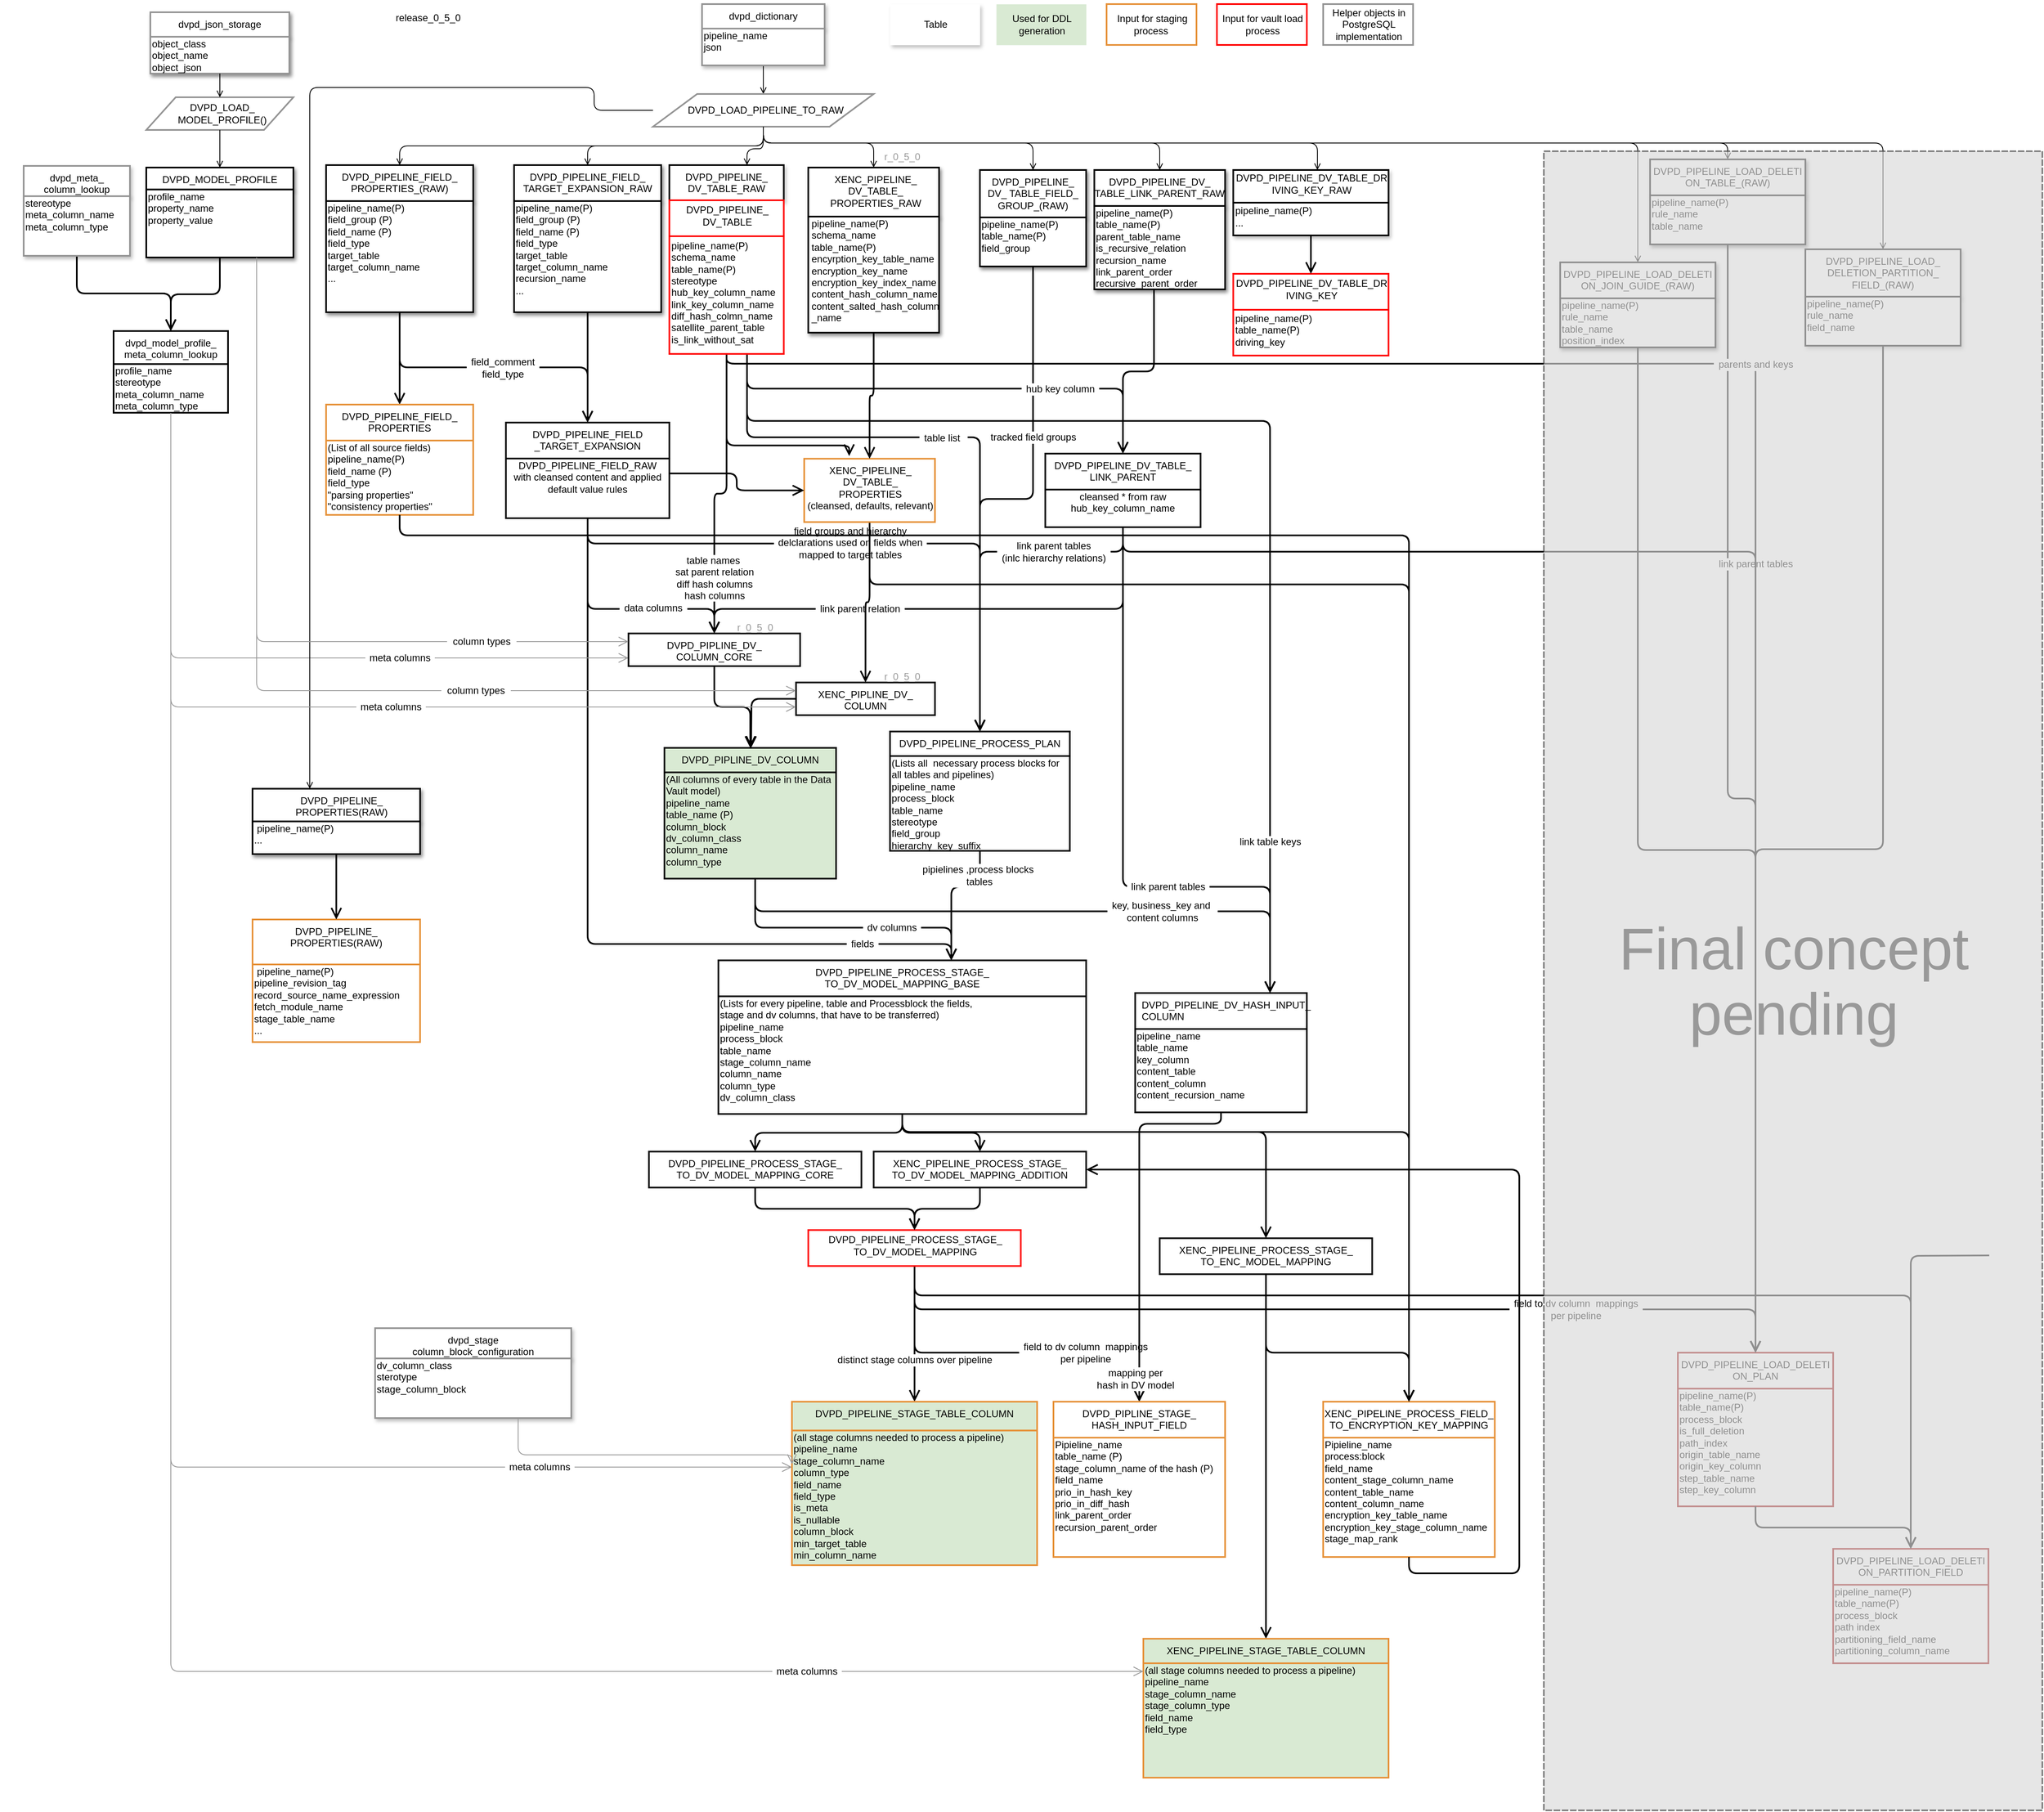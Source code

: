 <mxfile version="21.2.9" type="device">
  <diagram id="Ip6SylgBB0C6o74FARnR" name="Seite-1">
    <mxGraphModel dx="2185" dy="765" grid="1" gridSize="10" guides="1" tooltips="1" connect="1" arrows="1" fold="1" page="1" pageScale="1" pageWidth="827" pageHeight="1169" math="0" shadow="0">
      <root>
        <mxCell id="0" />
        <mxCell id="1" parent="0" />
        <mxCell id="a38BfnecuPuGl3UTYQXL-4" style="shape=rect;verticalAlign=top;align=left;fontSize=12;fontFamily=Helvetica;shadow=1;strokeWidth=2;fillColor=#FFFFFF;strokeColor=#000000;opacity=100.0;gliffyId=211;" parent="1" vertex="1">
          <mxGeometry x="1110" y="213" width="190" height="80" as="geometry" />
        </mxCell>
        <mxCell id="a38BfnecuPuGl3UTYQXL-5" value="&lt;div style=&quot;width: 187.0px;height:auto;word-break: break-word;&quot;&gt;&lt;div align=&quot;center&quot;&gt;&lt;span style=&quot;font-family: Arial; font-size: 12px; line-height: 14px;&quot;&gt;DVPD_PIPELINE_DV_TABLE&lt;/span&gt;&lt;span style=&quot;line-height: normal; line-height: normal;&quot;&gt;_DRIVING_KEY_RAW&lt;/span&gt;&lt;/div&gt;&lt;/div&gt;" style="shape=rect;shadow=0;strokeWidth=2;fillColor=#FFFFFF;strokeColor=#000000;opacity=100.0;html=1;nl2Br=0;verticalAlign=middle;align=center;spacingLeft=2.2;spacingRight=0;spacingTop=1.0;spacingBottom=8;whiteSpace=wrap;gliffyId=212;" parent="a38BfnecuPuGl3UTYQXL-4" vertex="1">
          <mxGeometry width="190" height="40" as="geometry" />
        </mxCell>
        <mxCell id="a38BfnecuPuGl3UTYQXL-6" value="&lt;div style=&quot;width: 187.0px;height:auto;word-break: break-word;&quot;&gt;&lt;div align=&quot;left&quot;&gt;&lt;/div&gt;&lt;div align=&quot;left&quot;&gt;&lt;span style=&quot;line-height: normal; line-height: normal;&quot;&gt;pipeline_name(P)&lt;/span&gt;&lt;/div&gt;&lt;div align=&quot;left&quot;&gt;...&lt;/div&gt;&lt;/div&gt;" style="shape=rect;shadow=0;strokeWidth=2;fillColor=#FFFFFF;strokeColor=#000000;opacity=100.0;html=1;nl2Br=0;verticalAlign=middle;align=center;spacingLeft=2.2;spacingRight=0;spacingTop=-5.0;spacingBottom=2;whiteSpace=wrap;gliffyId=214;" parent="a38BfnecuPuGl3UTYQXL-4" vertex="1">
          <mxGeometry y="40" width="190" height="40" as="geometry" />
        </mxCell>
        <mxCell id="a38BfnecuPuGl3UTYQXL-7" style="shape=rect;verticalAlign=top;align=left;fontSize=12;fontFamily=Helvetica;shadow=0;strokeWidth=2;fillColor=#FFFFFF;strokeColor=#990000;opacity=100.0;gliffyId=288;" parent="1" vertex="1">
          <mxGeometry x="1654" y="1660" width="190" height="188" as="geometry" />
        </mxCell>
        <mxCell id="a38BfnecuPuGl3UTYQXL-8" value="&lt;div style=&#39;width: 187.0px;height:auto;word-break: break-word;&#39;&gt;&lt;div align=&quot;center&quot;&gt;&lt;span style=&quot;font-family: Arial; font-size: 12px; line-height: 14px;&quot;&gt;DVPD_PIPELINE_LOAD_DELETION&lt;/span&gt;&lt;span style=&quot;line-height: normal; line-height: normal;&quot;&gt;_PLAN&lt;/span&gt;&lt;/div&gt;&lt;/div&gt;" style="shape=rect;shadow=0;strokeWidth=2;fillColor=#FFFFFF;strokeColor=#990000;opacity=100.0;html=1;nl2Br=0;verticalAlign=top;align=center;spacingLeft=6.0;spacingRight=6;spacingTop=1.0;spacingBottom=8;whiteSpace=wrap;gliffyId=289;" parent="a38BfnecuPuGl3UTYQXL-7" vertex="1">
          <mxGeometry width="190" height="44" as="geometry" />
        </mxCell>
        <mxCell id="a38BfnecuPuGl3UTYQXL-9" value="&lt;div style=&#39;width: 187.0px;height:auto;word-break: break-word;&#39;&gt;&lt;div align=&quot;left&quot;&gt;&lt;/div&gt;&lt;div align=&quot;left&quot;&gt;&lt;span style=&quot;line-height: normal; line-height: normal;&quot;&gt;pipeline_name(P)&lt;/span&gt;&lt;/div&gt;&lt;div align=&quot;left&quot;&gt;&lt;span style=&quot;line-height: normal; line-height: normal;&quot;&gt;table_name(P)&lt;/span&gt;&lt;/div&gt;&lt;div align=&quot;left&quot;&gt;&lt;span style=&quot;line-height: normal; line-height: normal;&quot;&gt;process_block&lt;/span&gt;&lt;/div&gt;&lt;div align=&quot;left&quot;&gt;&lt;span style=&quot;line-height: normal; line-height: normal;&quot;&gt;is_full_deletion&lt;/span&gt;&lt;/div&gt;&lt;div align=&quot;left&quot;&gt;&lt;span style=&quot;line-height: normal; line-height: normal;&quot;&gt;path_index&lt;/span&gt;&lt;/div&gt;&lt;div align=&quot;left&quot;&gt;&lt;span style=&quot;line-height: normal; line-height: normal;&quot;&gt;origin_table_name&lt;/span&gt;&lt;/div&gt;&lt;div align=&quot;left&quot;&gt;&lt;span style=&quot;line-height: normal; line-height: normal;&quot;&gt;origin_key_column&lt;/span&gt;&lt;/div&gt;&lt;div align=&quot;left&quot;&gt;&lt;span style=&quot;line-height: normal; line-height: normal;&quot;&gt;step_table_name&lt;/span&gt;&lt;/div&gt;&lt;div align=&quot;left&quot;&gt;&lt;span style=&quot;line-height: normal; line-height: normal;&quot;&gt;step_key_column&lt;/span&gt;&lt;/div&gt;&lt;div align=&quot;left&quot;&gt;&lt;span style=&quot;text-decoration: none; line-height: normal; line-height: normal;&quot;&gt;&amp;nbsp;&lt;/span&gt;&lt;/div&gt;&lt;div align=&quot;left&quot;&gt;&lt;/div&gt;&lt;div align=&quot;left&quot;&gt;&lt;/div&gt;&lt;/div&gt;" style="shape=rect;shadow=0;strokeWidth=2;fillColor=#FFFFFF;strokeColor=#990000;opacity=100.0;html=1;nl2Br=0;verticalAlign=top;align=left;spacingLeft=0.0;spacingRight=0;spacingTop=-5.0;spacingBottom=2;whiteSpace=wrap;gliffyId=291;" parent="a38BfnecuPuGl3UTYQXL-7" vertex="1">
          <mxGeometry y="44" width="190" height="144" as="geometry" />
        </mxCell>
        <mxCell id="a38BfnecuPuGl3UTYQXL-10" style="shape=rect;verticalAlign=top;align=left;fontSize=12;fontFamily=Helvetica;shadow=0;strokeWidth=2;fillColor=#FFFFFF;strokeColor=#990000;opacity=100.0;gliffyId=324;" parent="1" vertex="1">
          <mxGeometry x="1844" y="1900" width="190" height="140" as="geometry" />
        </mxCell>
        <mxCell id="a38BfnecuPuGl3UTYQXL-11" value="&lt;div style=&#39;width: 187.0px;height:auto;word-break: break-word;&#39;&gt;&lt;div align=&quot;center&quot;&gt;&lt;span style=&quot;font-family: Arial; font-size: 12px; line-height: 14px;&quot;&gt;DVPD_PIPELINE_LOAD_DELETION&lt;/span&gt;&lt;span style=&quot;line-height: normal; line-height: normal;&quot;&gt;_PARTITION_FIELD&lt;/span&gt;&lt;/div&gt;&lt;/div&gt;" style="shape=rect;shadow=0;strokeWidth=2;fillColor=#FFFFFF;strokeColor=#990000;opacity=100.0;html=1;nl2Br=0;verticalAlign=top;align=center;spacingLeft=6.0;spacingRight=6;spacingTop=1.0;spacingBottom=8;whiteSpace=wrap;gliffyId=325;" parent="a38BfnecuPuGl3UTYQXL-10" vertex="1">
          <mxGeometry width="190" height="44" as="geometry" />
        </mxCell>
        <mxCell id="a38BfnecuPuGl3UTYQXL-12" value="&lt;div style=&#39;width: 187.0px;height:auto;word-break: break-word;&#39;&gt;&lt;div align=&quot;left&quot;&gt;&lt;/div&gt;&lt;div align=&quot;left&quot;&gt;&lt;span style=&quot;line-height: normal; line-height: normal;&quot;&gt;pipeline_name(P)&lt;/span&gt;&lt;/div&gt;&lt;div align=&quot;left&quot;&gt;&lt;span style=&quot;line-height: normal; line-height: normal;&quot;&gt;table_name(P)&lt;/span&gt;&lt;/div&gt;&lt;div align=&quot;left&quot;&gt;&lt;span style=&quot;line-height: normal; line-height: normal;&quot;&gt;process_block&lt;/span&gt;&lt;/div&gt;&lt;div align=&quot;left&quot;&gt;&lt;span style=&quot;line-height: normal; line-height: normal;&quot;&gt;path index&lt;/span&gt;&lt;/div&gt;&lt;div align=&quot;left&quot;&gt;&lt;span style=&quot;line-height: normal; line-height: normal;&quot;&gt;partitioning_field_name&lt;/span&gt;&lt;/div&gt;&lt;div align=&quot;left&quot;&gt;&lt;span style=&quot;line-height: normal; line-height: normal;&quot;&gt;partitioning_column_name&lt;/span&gt;&lt;/div&gt;&lt;div align=&quot;left&quot;&gt;&lt;/div&gt;&lt;div align=&quot;left&quot;&gt;&lt;/div&gt;&lt;/div&gt;" style="shape=rect;shadow=0;strokeWidth=2;fillColor=#FFFFFF;strokeColor=#990000;opacity=100.0;html=1;nl2Br=0;verticalAlign=top;align=left;spacingLeft=0.0;spacingRight=0;spacingTop=-5.0;spacingBottom=2;whiteSpace=wrap;gliffyId=327;" parent="a38BfnecuPuGl3UTYQXL-10" vertex="1">
          <mxGeometry y="44" width="190" height="96" as="geometry" />
        </mxCell>
        <mxCell id="a38BfnecuPuGl3UTYQXL-13" style="shape=rect;verticalAlign=top;align=left;fontSize=12;fontFamily=Helvetica;shadow=1;strokeWidth=2;fillColor=#FFFFFF;strokeColor=#000000;opacity=100.0;gliffyId=216;" parent="1" vertex="1">
          <mxGeometry x="800" y="213" width="130" height="118" as="geometry" />
        </mxCell>
        <mxCell id="a38BfnecuPuGl3UTYQXL-14" value="&lt;div style=&#39;width: 127.0px;height:auto;word-break: break-word;&#39;&gt;&lt;div align=&quot;center&quot;&gt;&lt;span style=&quot;font-family: Arial; font-size: 12px; line-height: 14px;&quot;&gt;DVPD_PIPELINE_&lt;/span&gt;&lt;/div&gt;&lt;div align=&quot;center&quot;&gt;&lt;span style=&quot;font-family: Arial; font-size: 12px; line-height: 14px;&quot;&gt;DV_ TABLE_&lt;/span&gt;&lt;span style=&quot;line-height: normal; line-height: normal;&quot;&gt;FIELD_ GROUP_(RAW)&lt;/span&gt;&lt;/div&gt;&lt;/div&gt;" style="shape=rect;shadow=1;strokeWidth=2;fillColor=#FFFFFF;strokeColor=#000000;opacity=100.0;html=1;nl2Br=0;verticalAlign=top;align=center;spacingLeft=6.0;spacingRight=6;spacingTop=1.0;spacingBottom=8;whiteSpace=wrap;gliffyId=217;" parent="a38BfnecuPuGl3UTYQXL-13" vertex="1">
          <mxGeometry width="130" height="58" as="geometry" />
        </mxCell>
        <mxCell id="a38BfnecuPuGl3UTYQXL-15" value="&lt;div style=&#39;width: 127.0px;height:auto;word-break: break-word;&#39;&gt;&lt;div align=&quot;left&quot;&gt;&lt;/div&gt;&lt;div align=&quot;left&quot;&gt;&lt;span style=&quot;line-height: normal; line-height: normal;&quot;&gt;pipeline_name(P)&lt;/span&gt;&lt;/div&gt;&lt;div align=&quot;left&quot;&gt;&lt;span style=&quot;line-height: normal; line-height: normal;&quot;&gt;table_name(P)&lt;/span&gt;&lt;/div&gt;&lt;div align=&quot;left&quot;&gt;&lt;span style=&quot;text-decoration: none; line-height: normal; line-height: normal;&quot;&gt;field_group&lt;/span&gt;&lt;/div&gt;&lt;/div&gt;" style="shape=rect;shadow=1;strokeWidth=2;fillColor=#FFFFFF;strokeColor=#000000;opacity=100.0;html=1;nl2Br=0;verticalAlign=top;align=left;spacingLeft=0.0;spacingRight=0;spacingTop=-5.0;spacingBottom=2;whiteSpace=wrap;gliffyId=219;" parent="a38BfnecuPuGl3UTYQXL-13" vertex="1">
          <mxGeometry y="58" width="130" height="60" as="geometry" />
        </mxCell>
        <mxCell id="a38BfnecuPuGl3UTYQXL-16" style="shape=rect;verticalAlign=top;align=left;fontSize=12;fontFamily=Helvetica;shadow=1;strokeWidth=2;fillColor=#FFFFFF;strokeColor=#000000;opacity=100.0;gliffyId=293;" parent="1" vertex="1">
          <mxGeometry x="1620" y="200" width="190" height="104" as="geometry" />
        </mxCell>
        <mxCell id="a38BfnecuPuGl3UTYQXL-17" value="&lt;div style=&#39;width: 187.0px;height:auto;word-break: break-word;&#39;&gt;&lt;div align=&quot;center&quot;&gt;&lt;span style=&quot;font-family: Arial; font-size: 12px; line-height: 14px;&quot;&gt;DVPD_PIPELINE_LOAD_DELETION_TABLE&lt;/span&gt;&lt;span style=&quot;line-height: normal; line-height: normal;&quot;&gt;_(RAW)&lt;/span&gt;&lt;/div&gt;&lt;/div&gt;" style="shape=rect;shadow=1;strokeWidth=2;fillColor=#FFFFFF;strokeColor=#000000;opacity=100.0;html=1;nl2Br=0;verticalAlign=top;align=center;spacingLeft=6.0;spacingRight=6;spacingTop=1.0;spacingBottom=8;whiteSpace=wrap;gliffyId=294;" parent="a38BfnecuPuGl3UTYQXL-16" vertex="1">
          <mxGeometry width="190" height="44" as="geometry" />
        </mxCell>
        <mxCell id="a38BfnecuPuGl3UTYQXL-18" value="&lt;div style=&#39;width: 187.0px;height:auto;word-break: break-word;&#39;&gt;&lt;div align=&quot;left&quot;&gt;&lt;/div&gt;&lt;div align=&quot;left&quot;&gt;&lt;span style=&quot;line-height: normal; line-height: normal;&quot;&gt;pipeline_name(P)&lt;/span&gt;&lt;/div&gt;&lt;div align=&quot;left&quot;&gt;&lt;span style=&quot;line-height: normal; line-height: normal;&quot;&gt;rule_name&lt;/span&gt;&lt;/div&gt;&lt;div align=&quot;left&quot;&gt;&lt;span style=&quot;line-height: normal; line-height: normal;&quot;&gt;table_name&lt;/span&gt;&lt;/div&gt;&lt;/div&gt;" style="shape=rect;shadow=1;strokeWidth=2;fillColor=#FFFFFF;strokeColor=#000000;opacity=100.0;html=1;nl2Br=0;verticalAlign=top;align=left;spacingLeft=0.0;spacingRight=0;spacingTop=-5.0;spacingBottom=2;whiteSpace=wrap;gliffyId=296;" parent="a38BfnecuPuGl3UTYQXL-16" vertex="1">
          <mxGeometry y="44" width="190" height="60" as="geometry" />
        </mxCell>
        <mxCell id="a38BfnecuPuGl3UTYQXL-19" style="shape=rect;verticalAlign=top;align=left;fontSize=12;fontFamily=Helvetica;shadow=1;strokeWidth=2;fillColor=#FFFFFF;strokeColor=#000000;opacity=100.0;gliffyId=305;" parent="1" vertex="1">
          <mxGeometry x="1510" y="326" width="190" height="104" as="geometry" />
        </mxCell>
        <mxCell id="a38BfnecuPuGl3UTYQXL-20" value="&lt;div style=&#39;width: 187.0px;height:auto;word-break: break-word;&#39;&gt;&lt;div align=&quot;center&quot;&gt;&lt;span style=&quot;font-family: Arial; font-size: 12px; line-height: 14px;&quot;&gt;DVPD_PIPELINE_LOAD_DELETION_JOIN_GUIDE&lt;/span&gt;&lt;span style=&quot;line-height: normal; line-height: normal;&quot;&gt;_(RAW)&lt;/span&gt;&lt;/div&gt;&lt;/div&gt;" style="shape=rect;shadow=1;strokeWidth=2;fillColor=#FFFFFF;strokeColor=#000000;opacity=100.0;html=1;nl2Br=0;verticalAlign=top;align=center;spacingLeft=6.0;spacingRight=6;spacingTop=1.0;spacingBottom=8;whiteSpace=wrap;gliffyId=306;" parent="a38BfnecuPuGl3UTYQXL-19" vertex="1">
          <mxGeometry width="190" height="44" as="geometry" />
        </mxCell>
        <mxCell id="a38BfnecuPuGl3UTYQXL-21" value="&lt;div style=&#39;width: 187.0px;height:auto;word-break: break-word;&#39;&gt;&lt;div align=&quot;left&quot;&gt;&lt;/div&gt;&lt;div align=&quot;left&quot;&gt;&lt;span style=&quot;line-height: normal; line-height: normal;&quot;&gt;pipeline_name(P)&lt;/span&gt;&lt;/div&gt;&lt;div align=&quot;left&quot;&gt;&lt;span style=&quot;line-height: normal; line-height: normal;&quot;&gt;rule_name&lt;/span&gt;&lt;/div&gt;&lt;div align=&quot;left&quot;&gt;&lt;span style=&quot;line-height: normal; line-height: normal;&quot;&gt;table_name&lt;/span&gt;&lt;/div&gt;&lt;div align=&quot;left&quot;&gt;&lt;span style=&quot;line-height: normal; line-height: normal;&quot;&gt;position_index&lt;/span&gt;&lt;/div&gt;&lt;/div&gt;" style="shape=rect;shadow=1;strokeWidth=2;fillColor=#FFFFFF;strokeColor=#000000;opacity=100.0;html=1;nl2Br=0;verticalAlign=top;align=left;spacingLeft=0.0;spacingRight=0;spacingTop=-5.0;spacingBottom=2;whiteSpace=wrap;gliffyId=308;" parent="a38BfnecuPuGl3UTYQXL-19" vertex="1">
          <mxGeometry y="44" width="190" height="60" as="geometry" />
        </mxCell>
        <mxCell id="a38BfnecuPuGl3UTYQXL-25" style="shape=rect;verticalAlign=top;align=left;fontSize=12;fontFamily=Helvetica;shadow=1;strokeWidth=2;fillColor=#FFFFFF;strokeColor=#000000;opacity=100.0;gliffyId=230;" parent="1" vertex="1">
          <mxGeometry x="940" y="213" width="160" height="146" as="geometry" />
        </mxCell>
        <mxCell id="a38BfnecuPuGl3UTYQXL-26" value="&lt;div style=&quot;width: 187.0px;height:auto;word-break: break-word;&quot;&gt;&lt;div align=&quot;center&quot;&gt;&lt;span style=&quot;font-family: Arial; font-size: 12px; line-height: 14px;&quot;&gt;DVPD_PIPELINE_DV_ TABLE_&lt;/span&gt;&lt;span style=&quot;background-color: initial; line-height: normal;&quot;&gt;LINK_&lt;/span&gt;&lt;span style=&quot;background-color: initial; line-height: normal;&quot;&gt;PARENT_RAW&lt;/span&gt;&lt;/div&gt;&lt;/div&gt;" style="shape=rect;shadow=1;strokeWidth=2;fillColor=#FFFFFF;strokeColor=#000000;opacity=100.0;html=1;nl2Br=0;verticalAlign=top;align=center;spacingLeft=6.0;spacingRight=6;spacingTop=1.0;spacingBottom=8;whiteSpace=wrap;gliffyId=231;" parent="a38BfnecuPuGl3UTYQXL-25" vertex="1">
          <mxGeometry width="160" height="44" as="geometry" />
        </mxCell>
        <mxCell id="a38BfnecuPuGl3UTYQXL-27" value="&lt;div style=&#39;width: 187.0px;height:auto;word-break: break-word;&#39;&gt;&lt;div align=&quot;left&quot;&gt;&lt;/div&gt;&lt;div align=&quot;left&quot;&gt;&lt;span style=&quot;line-height: normal; line-height: normal;&quot;&gt;pipeline_name(P)&lt;/span&gt;&lt;/div&gt;&lt;div align=&quot;left&quot;&gt;&lt;span style=&quot;line-height: normal; line-height: normal;&quot;&gt;table_name(P)&lt;/span&gt;&lt;/div&gt;&lt;div align=&quot;left&quot;&gt;&lt;span style=&quot;text-decoration: none; line-height: normal; line-height: normal;&quot;&gt;parent_table_name&lt;/span&gt;&lt;/div&gt;&lt;div align=&quot;left&quot;&gt;&lt;span style=&quot;line-height: normal; line-height: normal;&quot;&gt;is_recursive_relation&lt;/span&gt;&lt;/div&gt;&lt;div align=&quot;left&quot;&gt;&lt;span style=&quot;line-height: normal; line-height: normal;&quot;&gt;recursion_name&lt;/span&gt;&lt;/div&gt;&lt;div align=&quot;left&quot;&gt;&lt;span style=&quot;line-height: normal; line-height: normal;&quot;&gt;link_parent_order&lt;/span&gt;&lt;/div&gt;&lt;div align=&quot;left&quot;&gt;&lt;span style=&quot;line-height: normal; line-height: normal;&quot;&gt;recursive_parent_order&lt;/span&gt;&lt;/div&gt;&lt;/div&gt;" style="shape=rect;shadow=1;strokeWidth=2;fillColor=#FFFFFF;strokeColor=#000000;opacity=100.0;html=1;nl2Br=0;verticalAlign=top;align=left;spacingLeft=0.0;spacingRight=0;spacingTop=-5.0;spacingBottom=2;whiteSpace=wrap;gliffyId=233;" parent="a38BfnecuPuGl3UTYQXL-25" vertex="1">
          <mxGeometry y="44" width="160" height="102" as="geometry" />
        </mxCell>
        <mxCell id="a38BfnecuPuGl3UTYQXL-31" style="shape=rect;verticalAlign=top;align=left;fontSize=12;fontFamily=Helvetica;shadow=0;strokeWidth=2;fillColor=#FFFFFF;strokeColor=#000000;opacity=100.0;gliffyId=10;" parent="1" vertex="1">
          <mxGeometry x="220" y="522" width="200" height="117" as="geometry" />
        </mxCell>
        <mxCell id="a38BfnecuPuGl3UTYQXL-32" value="&lt;div style=&#39;width: 197.0px;height:auto;word-break: break-word;&#39;&gt;&lt;div align=&quot;center&quot;&gt;&lt;span style=&quot;font-family: Arial; font-size: 12px; line-height: 14px;&quot;&gt;DVPD_PIPELINE_FIELD&lt;/span&gt;&lt;/div&gt;&lt;div align=&quot;center&quot;&gt;&lt;span style=&quot;font-family: Arial; font-size: 12px; line-height: 14px;&quot;&gt;_TARGET_EXPANSION&lt;span style=&quot;text-decoration: none; line-height: normal;&quot;&gt;&lt;br&gt;&lt;/span&gt;&lt;/span&gt;&lt;/div&gt;&lt;/div&gt;" style="shape=rect;shadow=0;strokeWidth=2;fillColor=#FFFFFF;strokeColor=#000000;opacity=100.0;html=1;nl2Br=0;verticalAlign=top;align=center;spacingLeft=6.0;spacingRight=6;spacingTop=1.0;spacingBottom=8;whiteSpace=wrap;gliffyId=11;" parent="a38BfnecuPuGl3UTYQXL-31" vertex="1">
          <mxGeometry width="200" height="44" as="geometry" />
        </mxCell>
        <mxCell id="a38BfnecuPuGl3UTYQXL-33" value="&lt;div style=&#39;width: 197.0px;height:auto;word-break: break-word;&#39;&gt;&lt;div align=&quot;center&quot;&gt;&lt;span style=&quot;font-family: Arial; font-size: 12px; line-height: 14px;&quot;&gt;DVPD_PIPELINE_FIELD_RAW&lt;/span&gt;&lt;/div&gt;&lt;div align=&quot;center&quot;&gt;&lt;span style=&quot;font-family: Arial; font-size: 12px; line-height: 14px;&quot;&gt;with cleansed content and applied default value rules&lt;/span&gt;&lt;/div&gt;&lt;/div&gt;" style="shape=rect;shadow=0;strokeWidth=2;fillColor=#FFFFFF;strokeColor=#000000;opacity=100.0;html=1;nl2Br=0;verticalAlign=top;align=center;spacingLeft=0.0;spacingRight=0;spacingTop=-5.0;spacingBottom=2;whiteSpace=wrap;gliffyId=13;" parent="a38BfnecuPuGl3UTYQXL-31" vertex="1">
          <mxGeometry y="44" width="200" height="73" as="geometry" />
        </mxCell>
        <mxCell id="a38BfnecuPuGl3UTYQXL-34" style="shape=rect;verticalAlign=top;align=left;fontSize=12;fontFamily=Helvetica;shadow=0;strokeWidth=2;fillColor=#FFFFFF;strokeColor=#000000;opacity=100.0;gliffyId=280;" parent="1" vertex="1">
          <mxGeometry x="880" y="560" width="190" height="90" as="geometry" />
        </mxCell>
        <mxCell id="a38BfnecuPuGl3UTYQXL-35" value="&lt;div style=&#39;width: 187.0px;height:auto;word-break: break-word;&#39;&gt;&lt;div align=&quot;center&quot;&gt;&lt;span style=&quot;line-height: normal; line-height: normal;&quot;&gt;DVPD_PIPELINE_DV_TABLE_&lt;/span&gt;&lt;/div&gt;&lt;div align=&quot;center&quot;&gt;&lt;span style=&quot;line-height: normal; line-height: normal;&quot;&gt;LINK_PARENT&lt;/span&gt;&lt;/div&gt;&lt;/div&gt;" style="shape=rect;shadow=0;strokeWidth=2;fillColor=#FFFFFF;strokeColor=#000000;opacity=100.0;html=1;nl2Br=0;verticalAlign=top;align=center;spacingLeft=6.0;spacingRight=6;spacingTop=1.0;spacingBottom=8;whiteSpace=wrap;gliffyId=281;" parent="a38BfnecuPuGl3UTYQXL-34" vertex="1">
          <mxGeometry width="190" height="44" as="geometry" />
        </mxCell>
        <mxCell id="a38BfnecuPuGl3UTYQXL-36" value="&lt;div style=&#39;width: 187.0px;height:auto;word-break: break-word;&#39;&gt;&lt;div align=&quot;center&quot;&gt;&lt;span style=&quot;font-family: Arial; font-size: 12px; line-height: 14px;&quot;&gt;cleansed * from raw&lt;/span&gt;&lt;/div&gt;&lt;div align=&quot;center&quot;&gt;&lt;span style=&quot;font-family: Arial; font-size: 12px; line-height: 14px;&quot;&gt;hub_key_column_name&lt;/span&gt;&lt;/div&gt;&lt;/div&gt;" style="shape=rect;shadow=0;strokeWidth=2;fillColor=#FFFFFF;strokeColor=#000000;opacity=100.0;html=1;nl2Br=0;verticalAlign=top;align=center;spacingLeft=0.0;spacingRight=0;spacingTop=-5.0;spacingBottom=2;whiteSpace=wrap;gliffyId=283;" parent="a38BfnecuPuGl3UTYQXL-34" vertex="1">
          <mxGeometry y="44" width="190" height="46" as="geometry" />
        </mxCell>
        <mxCell id="a38BfnecuPuGl3UTYQXL-37" style="shape=rect;verticalAlign=top;align=left;fontSize=12;fontFamily=Helvetica;shadow=1;strokeWidth=2;fillColor=#FFFFFF;strokeColor=#000000;opacity=100.0;gliffyId=236;" parent="1" vertex="1">
          <mxGeometry x="230" y="207" width="180" height="180" as="geometry" />
        </mxCell>
        <mxCell id="a38BfnecuPuGl3UTYQXL-38" value="&lt;div style=&#39;width: 177.0px;height:auto;word-break: break-word;&#39;&gt;&lt;div align=&quot;center&quot;&gt;&lt;span style=&quot;font-family: Arial; font-size: 12px; line-height: 14px;&quot;&gt;DVPD_PIPELINE_FIELD_&lt;/span&gt;&lt;/div&gt;&lt;div align=&quot;center&quot;&gt;&lt;span style=&quot;font-family: Arial; font-size: 12px; line-height: 14px;&quot;&gt;TARGET_EXPANSION_RAW&lt;span style=&quot;text-decoration: none; line-height: normal;&quot;&gt;&lt;br&gt;&lt;/span&gt;&lt;/span&gt;&lt;/div&gt;&lt;/div&gt;" style="shape=rect;shadow=1;strokeWidth=2;fillColor=#FFFFFF;strokeColor=#000000;opacity=100.0;html=1;nl2Br=0;verticalAlign=top;align=center;spacingLeft=6.0;spacingRight=6;spacingTop=1.0;spacingBottom=8;whiteSpace=wrap;gliffyId=237;" parent="a38BfnecuPuGl3UTYQXL-37" vertex="1">
          <mxGeometry width="180" height="44" as="geometry" />
        </mxCell>
        <mxCell id="a38BfnecuPuGl3UTYQXL-39" value="&lt;div style=&#39;width: 177.0px;height:auto;word-break: break-word;&#39;&gt;&lt;div align=&quot;left&quot;&gt;&lt;span style=&quot;line-height: normal; line-height: normal;&quot;&gt;pipeline_name(P)&lt;/span&gt;&lt;/div&gt;&lt;div align=&quot;left&quot;&gt;&lt;span style=&quot;line-height: normal; line-height: normal;&quot;&gt;field_group (P)&lt;/span&gt;&lt;/div&gt;&lt;div align=&quot;left&quot;&gt;&lt;span style=&quot;line-height: normal; line-height: normal;&quot;&gt;field_name (P)&lt;/span&gt;&lt;/div&gt;&lt;div align=&quot;left&quot;&gt;&lt;span style=&quot;line-height: normal; line-height: normal;&quot;&gt;field_type&lt;/span&gt;&lt;/div&gt;&lt;div align=&quot;left&quot;&gt;&lt;span style=&quot;line-height: normal; line-height: normal;&quot;&gt;target_table&lt;/span&gt;&lt;/div&gt;&lt;div align=&quot;left&quot;&gt;&lt;span style=&quot;line-height: normal; line-height: normal;&quot;&gt;target_column_name&lt;/span&gt;&lt;/div&gt;&lt;div align=&quot;left&quot;&gt;&lt;span style=&quot;line-height: normal; line-height: normal;&quot;&gt;recursion_name&lt;/span&gt;&lt;/div&gt;&lt;div align=&quot;left&quot;&gt;&lt;span style=&quot;line-height: normal; line-height: normal;&quot;&gt;...&lt;/span&gt;&lt;/div&gt;&lt;/div&gt;" style="shape=rect;shadow=1;strokeWidth=2;fillColor=#FFFFFF;strokeColor=#000000;opacity=100.0;html=1;nl2Br=0;verticalAlign=top;align=left;spacingLeft=0.0;spacingRight=0;spacingTop=-5.0;spacingBottom=2;whiteSpace=wrap;gliffyId=239;" parent="a38BfnecuPuGl3UTYQXL-37" vertex="1">
          <mxGeometry y="44" width="180" height="136" as="geometry" />
        </mxCell>
        <mxCell id="a38BfnecuPuGl3UTYQXL-40" style="shape=rect;verticalAlign=top;align=left;fontSize=12;fontFamily=Helvetica;shadow=1;strokeWidth=2;fillColor=#FFFFFF;strokeColor=#000000;opacity=100.0;gliffyId=242;" parent="1" vertex="1">
          <mxGeometry y="207" width="180" height="180" as="geometry" />
        </mxCell>
        <mxCell id="a38BfnecuPuGl3UTYQXL-41" value="&lt;div style=&#39;width: 177.0px;height:auto;word-break: break-word;&#39;&gt;&lt;div align=&quot;center&quot;&gt;&lt;span style=&quot;font-family: Arial; font-size: 12px; line-height: 14px;&quot;&gt;DVPD_PIPELINE_FIELD_&lt;/span&gt;&lt;/div&gt;&lt;div align=&quot;center&quot;&gt;&lt;span style=&quot;font-family: Arial; font-size: 12px; line-height: 14px;&quot;&gt;PROPERTIES_(RAW)&lt;span style=&quot;text-decoration: none; line-height: normal;&quot;&gt;&lt;br&gt;&lt;/span&gt;&lt;/span&gt;&lt;/div&gt;&lt;/div&gt;" style="shape=rect;shadow=1;strokeWidth=2;fillColor=#FFFFFF;strokeColor=#000000;opacity=100.0;html=1;nl2Br=0;verticalAlign=top;align=center;spacingLeft=6.0;spacingRight=6;spacingTop=1.0;spacingBottom=8;whiteSpace=wrap;gliffyId=243;" parent="a38BfnecuPuGl3UTYQXL-40" vertex="1">
          <mxGeometry width="180" height="44" as="geometry" />
        </mxCell>
        <mxCell id="a38BfnecuPuGl3UTYQXL-42" value="&lt;div style=&#39;width: 177.0px;height:auto;word-break: break-word;&#39;&gt;&lt;div align=&quot;left&quot;&gt;&lt;span style=&quot;line-height: normal; line-height: normal;&quot;&gt;pipeline_name(P)&lt;/span&gt;&lt;/div&gt;&lt;div align=&quot;left&quot;&gt;&lt;span style=&quot;line-height: normal; line-height: normal;&quot;&gt;field_group (P)&lt;/span&gt;&lt;/div&gt;&lt;div align=&quot;left&quot;&gt;&lt;span style=&quot;line-height: normal; line-height: normal;&quot;&gt;field_name (P)&lt;/span&gt;&lt;/div&gt;&lt;div align=&quot;left&quot;&gt;&lt;span style=&quot;line-height: normal; line-height: normal;&quot;&gt;field_type&lt;/span&gt;&lt;/div&gt;&lt;div align=&quot;left&quot;&gt;&lt;span style=&quot;line-height: normal; line-height: normal;&quot;&gt;target_table&lt;/span&gt;&lt;/div&gt;&lt;div align=&quot;left&quot;&gt;&lt;span style=&quot;line-height: normal; line-height: normal;&quot;&gt;target_column_name&lt;/span&gt;&lt;/div&gt;&lt;div align=&quot;left&quot;&gt;&lt;span style=&quot;line-height: normal; line-height: normal;&quot;&gt;...&lt;/span&gt;&lt;/div&gt;&lt;/div&gt;" style="shape=rect;shadow=1;strokeWidth=2;fillColor=#FFFFFF;strokeColor=#000000;opacity=100.0;html=1;nl2Br=0;verticalAlign=top;align=left;spacingLeft=0.0;spacingRight=0;spacingTop=-5.0;spacingBottom=2;whiteSpace=wrap;gliffyId=245;" parent="a38BfnecuPuGl3UTYQXL-40" vertex="1">
          <mxGeometry y="44" width="180" height="136" as="geometry" />
        </mxCell>
        <mxCell id="a38BfnecuPuGl3UTYQXL-46" style="shape=rect;verticalAlign=top;align=left;fontSize=12;fontFamily=Helvetica;shadow=1;strokeWidth=2;fillColor=#FFFFFF;strokeColor=#000000;opacity=100.0;gliffyId=274;" parent="1" vertex="1">
          <mxGeometry x="-90" y="970" width="205" height="80" as="geometry" />
        </mxCell>
        <mxCell id="a38BfnecuPuGl3UTYQXL-47" value="&lt;div style=&#39;width: 202.0px;height:auto;word-break: break-word;&#39;&gt;&lt;div align=&quot;center&quot;&gt;&lt;span style=&quot;font-family: Arial; font-size: 12px; line-height: 0;&quot;&gt;&lt;span style=&quot;text-decoration: none; line-height: 14px;&quot;&gt;DVPD_PIPELINE_&lt;/span&gt;&lt;/span&gt;&lt;/div&gt;&lt;div align=&quot;center&quot;&gt;&lt;span style=&quot;font-family: Arial; font-size: 12px; line-height: 0;&quot;&gt;&lt;span style=&quot;text-decoration: none; line-height: 14px;&quot;&gt;PROPERTIES(RAW)&lt;/span&gt;&lt;/span&gt;&lt;/div&gt;&lt;/div&gt;" style="shape=rect;shadow=1;strokeWidth=2;fillColor=#FFFFFF;strokeColor=#000000;opacity=100.0;html=1;nl2Br=0;verticalAlign=top;align=left;spacingLeft=6.0;spacingRight=6;spacingTop=1.0;spacingBottom=8;whiteSpace=wrap;gliffyId=275;" parent="a38BfnecuPuGl3UTYQXL-46" vertex="1">
          <mxGeometry width="205" height="40" as="geometry" />
        </mxCell>
        <mxCell id="a38BfnecuPuGl3UTYQXL-48" value="&lt;div style=&quot;width: 202.0px;height:auto;word-break: break-word;&quot;&gt;&lt;div align=&quot;left&quot;&gt;&lt;span style=&quot;text-decoration: none; line-height: normal; line-height: normal;&quot;&gt;&amp;nbsp;&lt;/span&gt;&lt;span style=&quot;line-height: normal; line-height: normal;&quot;&gt;pipeline_name(P)&lt;/span&gt;&lt;/div&gt;&lt;div align=&quot;left&quot;&gt;...&lt;/div&gt;&lt;div align=&quot;left&quot;&gt;&lt;/div&gt;&lt;div align=&quot;left&quot;&gt;&lt;/div&gt;&lt;/div&gt;" style="shape=rect;shadow=1;strokeWidth=2;fillColor=#FFFFFF;strokeColor=#000000;opacity=100.0;html=1;nl2Br=0;verticalAlign=top;align=left;spacingLeft=0.0;spacingRight=0;spacingTop=-5.0;spacingBottom=2;whiteSpace=wrap;gliffyId=277;" parent="a38BfnecuPuGl3UTYQXL-46" vertex="1">
          <mxGeometry y="40" width="205" height="40" as="geometry" />
        </mxCell>
        <mxCell id="a38BfnecuPuGl3UTYQXL-49" style="shape=filledEdge;strokeWidth=2;strokeColor=#000000;fillColor=none;startArrow=none;startFill=0;startSize=6;endArrow=open;endFill=0;endSize=10;rounded=1;gliffyId=15;edgeStyle=orthogonalEdgeStyle;" parent="1" source="a38BfnecuPuGl3UTYQXL-37" target="a38BfnecuPuGl3UTYQXL-31" edge="1">
          <mxGeometry width="100" height="100" relative="1" as="geometry">
            <Array as="points">
              <mxPoint x="320" y="387" />
              <mxPoint x="320" y="432" />
              <mxPoint x="320" y="477" />
              <mxPoint x="320" y="522" />
            </Array>
          </mxGeometry>
        </mxCell>
        <mxCell id="a38BfnecuPuGl3UTYQXL-50" style="shape=filledEdge;strokeWidth=2;strokeColor=#000000;fillColor=none;startArrow=none;startFill=0;startSize=6;endArrow=open;endFill=0;endSize=10;rounded=1;gliffyId=285;edgeStyle=orthogonalEdgeStyle;" parent="1" source="a38BfnecuPuGl3UTYQXL-25" target="a38BfnecuPuGl3UTYQXL-34" edge="1">
          <mxGeometry width="100" height="100" relative="1" as="geometry">
            <Array as="points">
              <mxPoint x="1013" y="359" />
              <mxPoint x="1013" y="459.5" />
              <mxPoint x="975" y="459.5" />
              <mxPoint x="975" y="560" />
            </Array>
          </mxGeometry>
        </mxCell>
        <mxCell id="a38BfnecuPuGl3UTYQXL-51" style="shape=filledEdge;strokeWidth=2;strokeColor=#000000;fillColor=none;startArrow=none;startFill=0;startSize=6;endArrow=open;endFill=0;endSize=10;rounded=1;gliffyId=156;edgeStyle=orthogonalEdgeStyle;entryX=0.5;entryY=0;entryDx=0;entryDy=0;" parent="1" source="a38BfnecuPuGl3UTYQXL-40" target="a38BfnecuPuGl3UTYQXL-44" edge="1">
          <mxGeometry width="100" height="100" relative="1" as="geometry">
            <Array as="points" />
            <mxPoint x="90.059" y="490.0" as="targetPoint" />
          </mxGeometry>
        </mxCell>
        <mxCell id="a38BfnecuPuGl3UTYQXL-52" style="shape=filledEdge;strokeWidth=2;strokeColor=#000000;fillColor=none;startArrow=none;startFill=0;startSize=6;endArrow=open;endFill=0;endSize=10;rounded=1;html=1;nl2Br=0;gliffyId=254;edgeStyle=orthogonalEdgeStyle;" parent="1" source="a38BfnecuPuGl3UTYQXL-40" target="a38BfnecuPuGl3UTYQXL-31" edge="1">
          <mxGeometry width="100" height="100" relative="1" as="geometry">
            <Array as="points">
              <mxPoint x="90" y="387" />
              <mxPoint x="90" y="454.5" />
              <mxPoint x="320" y="454.5" />
              <mxPoint x="320" y="522" />
            </Array>
          </mxGeometry>
        </mxCell>
        <mxCell id="a38BfnecuPuGl3UTYQXL-53" value="&lt;div style=&#39;width: 89.047px;height:auto;word-break: break-word;&#39;&gt;&lt;div align=&quot;center&quot;&gt;&lt;span style=&quot;font-family: Arial; font-size: 12px; line-height: 0;&quot;&gt;&lt;span style=&quot;line-height: 14px;&quot; class=&quot;&quot;&gt;field_comment&lt;/span&gt;&lt;/span&gt;&lt;/div&gt;&lt;div align=&quot;center&quot;&gt;&lt;span style=&quot;font-family: Arial; font-size: 12px; line-height: 0;&quot;&gt;&lt;span style=&quot;line-height: 14px;&quot; class=&quot;&quot;&gt;field_type&lt;/span&gt;&lt;/span&gt;&lt;/div&gt;&lt;/div&gt;" style="text;html=1;nl2Br=0;labelBackgroundColor=#FFFFFF;html=1;nl2Br=0;verticalAlign=middle;align=center;spacingLeft=0.0;spacingRight=0;gliffyId=260;" parent="a38BfnecuPuGl3UTYQXL-52" vertex="1">
          <mxGeometry x="0.061" relative="1" as="geometry">
            <mxPoint as="offset" />
          </mxGeometry>
        </mxCell>
        <mxCell id="a38BfnecuPuGl3UTYQXL-54" style="shape=filledEdge;strokeWidth=2;strokeColor=#000000;fillColor=none;startArrow=none;startFill=0;startSize=6;endArrow=open;endFill=0;endSize=10;rounded=1;html=1;nl2Br=0;gliffyId=250;edgeStyle=orthogonalEdgeStyle;exitX=0.5;exitY=1;exitDx=0;exitDy=0;" parent="1" source="a38BfnecuPuGl3UTYQXL-15" target="a38BfnecuPuGl3UTYQXL-134" edge="1">
          <mxGeometry width="100" height="100" relative="1" as="geometry" />
        </mxCell>
        <mxCell id="a38BfnecuPuGl3UTYQXL-55" value="&lt;div style=&#39;width: 115.734px;height:auto;word-break: break-word;&#39;&gt;&lt;div align=&quot;center&quot;&gt;&lt;span style=&quot;font-family: Arial; font-size: 12px; line-height: 0;&quot;&gt;&lt;span style=&quot;line-height: 14px;&quot; class=&quot;&quot;&gt;tracked field groups&lt;/span&gt;&lt;/span&gt;&lt;/div&gt;&lt;/div&gt;" style="text;html=1;nl2Br=0;labelBackgroundColor=#FFFFFF;html=1;nl2Br=0;verticalAlign=middle;align=center;spacingLeft=0.0;spacingRight=0;gliffyId=251;" parent="a38BfnecuPuGl3UTYQXL-54" vertex="1">
          <mxGeometry x="0.182" relative="1" as="geometry">
            <mxPoint x="65" y="-101" as="offset" />
          </mxGeometry>
        </mxCell>
        <mxCell id="a38BfnecuPuGl3UTYQXL-56" style="shape=filledEdge;strokeWidth=2;strokeColor=#000000;fillColor=none;startArrow=none;startFill=0;startSize=6;endArrow=open;endFill=0;endSize=10;rounded=1;html=1;nl2Br=0;gliffyId=173;edgeStyle=orthogonalEdgeStyle;" parent="1" source="a38BfnecuPuGl3UTYQXL-1" target="a38BfnecuPuGl3UTYQXL-134" edge="1">
          <mxGeometry width="100" height="100" relative="1" as="geometry">
            <Array as="points">
              <mxPoint x="515" y="540" />
              <mxPoint x="800" y="540" />
            </Array>
          </mxGeometry>
        </mxCell>
        <mxCell id="a38BfnecuPuGl3UTYQXL-57" value="&lt;div style=&#39;width: 58.359px;height:auto;word-break: break-word;&#39;&gt;&lt;div align=&quot;center&quot;&gt;&lt;span style=&quot;font-family: Arial; font-size: 12px; line-height: 14px;&quot;&gt;table list&amp;nbsp;&lt;/span&gt;&lt;/div&gt;&lt;/div&gt;" style="text;html=1;nl2Br=0;labelBackgroundColor=#FFFFFF;html=1;nl2Br=0;verticalAlign=middle;align=center;spacingLeft=0.0;spacingRight=0;gliffyId=174;" parent="a38BfnecuPuGl3UTYQXL-56" vertex="1">
          <mxGeometry x="0.388" relative="1" as="geometry">
            <mxPoint x="-45" y="-131" as="offset" />
          </mxGeometry>
        </mxCell>
        <mxCell id="a38BfnecuPuGl3UTYQXL-58" style="shape=filledEdge;strokeWidth=2;strokeColor=#000000;fillColor=none;startArrow=none;startFill=0;startSize=6;endArrow=open;endFill=0;endSize=10;rounded=1;html=1;nl2Br=0;gliffyId=286;edgeStyle=orthogonalEdgeStyle;" parent="1" source="a38BfnecuPuGl3UTYQXL-1" target="a38BfnecuPuGl3UTYQXL-34" edge="1">
          <mxGeometry width="100" height="100" relative="1" as="geometry">
            <Array as="points">
              <mxPoint x="515" y="401" />
              <mxPoint x="515" y="480.5" />
              <mxPoint x="975" y="480.5" />
              <mxPoint x="975" y="560" />
            </Array>
          </mxGeometry>
        </mxCell>
        <mxCell id="a38BfnecuPuGl3UTYQXL-59" value="&lt;div style=&#39;width: 95.047px;height:auto;word-break: break-word;&#39;&gt;&lt;div align=&quot;center&quot;&gt;&lt;span style=&quot;font-family: Arial; font-size: 12px; line-height: 14px;&quot;&gt;hub key column&lt;/span&gt;&lt;/div&gt;&lt;/div&gt;" style="text;html=1;nl2Br=0;labelBackgroundColor=#FFFFFF;html=1;nl2Br=0;verticalAlign=middle;align=center;spacingLeft=0.0;spacingRight=0;gliffyId=287;" parent="a38BfnecuPuGl3UTYQXL-58" vertex="1">
          <mxGeometry x="0.462" relative="1" as="geometry">
            <mxPoint as="offset" />
          </mxGeometry>
        </mxCell>
        <mxCell id="a38BfnecuPuGl3UTYQXL-60" style="shape=filledEdge;strokeWidth=2;strokeColor=#000000;fillColor=none;startArrow=none;startFill=0;startSize=6;endArrow=open;endFill=0;endSize=10;rounded=1;gliffyId=317;edgeStyle=orthogonalEdgeStyle;" parent="1" source="a38BfnecuPuGl3UTYQXL-16" target="a38BfnecuPuGl3UTYQXL-7" edge="1">
          <mxGeometry width="100" height="100" relative="1" as="geometry" />
        </mxCell>
        <mxCell id="a38BfnecuPuGl3UTYQXL-61" style="shape=filledEdge;strokeWidth=2;strokeColor=#000000;fillColor=none;startArrow=none;startFill=0;startSize=6;endArrow=open;endFill=0;endSize=10;rounded=1;gliffyId=319;edgeStyle=orthogonalEdgeStyle;" parent="1" source="a38BfnecuPuGl3UTYQXL-24" target="a38BfnecuPuGl3UTYQXL-7" edge="1">
          <mxGeometry width="100" height="100" relative="1" as="geometry">
            <mxPoint x="1810" y="457.0" as="sourcePoint" />
          </mxGeometry>
        </mxCell>
        <mxCell id="a38BfnecuPuGl3UTYQXL-62" style="shape=filledEdge;strokeWidth=2;strokeColor=#000000;fillColor=none;startArrow=none;startFill=0;startSize=6;endArrow=open;endFill=0;endSize=10;rounded=1;gliffyId=343;edgeStyle=orthogonalEdgeStyle;entryX=0.5;entryY=0;entryDx=0;entryDy=0;" parent="1" target="a38BfnecuPuGl3UTYQXL-11" edge="1">
          <mxGeometry width="100" height="100" relative="1" as="geometry">
            <mxPoint x="2035" y="1541.0" as="sourcePoint" />
          </mxGeometry>
        </mxCell>
        <mxCell id="a38BfnecuPuGl3UTYQXL-63" style="shape=filledEdge;strokeWidth=2;strokeColor=#000000;fillColor=none;startArrow=none;startFill=0;startSize=6;endArrow=open;endFill=0;endSize=10;rounded=1;gliffyId=321;edgeStyle=orthogonalEdgeStyle;" parent="1" source="a38BfnecuPuGl3UTYQXL-19" target="a38BfnecuPuGl3UTYQXL-7" edge="1">
          <mxGeometry width="100" height="100" relative="1" as="geometry" />
        </mxCell>
        <mxCell id="a38BfnecuPuGl3UTYQXL-64" style="shape=filledEdge;strokeWidth=2;strokeColor=#000000;fillColor=none;startArrow=none;startFill=0;startSize=6;endArrow=open;endFill=0;endSize=10;rounded=1;html=1;nl2Br=0;gliffyId=132;edgeStyle=orthogonalEdgeStyle;" parent="1" source="a38BfnecuPuGl3UTYQXL-105" target="a38BfnecuPuGl3UTYQXL-108" edge="1">
          <mxGeometry width="100" height="100" relative="1" as="geometry">
            <Array as="points">
              <mxPoint x="525" y="1120" />
              <mxPoint x="1155" y="1120" />
            </Array>
          </mxGeometry>
        </mxCell>
        <mxCell id="a38BfnecuPuGl3UTYQXL-65" value="&lt;div style=&#39;width: 134.859px;height:auto;word-break: break-word;&#39;&gt;&lt;div align=&quot;center&quot;&gt;&lt;span style=&quot;font-family: Arial; font-size: 12px; line-height: 0;&quot;&gt;&lt;span style=&quot;line-height: 14px;&quot;&gt;key, business_key and&amp;nbsp;&lt;/span&gt;&lt;/span&gt;&lt;/div&gt;&lt;div align=&quot;center&quot;&gt;&lt;span style=&quot;line-height: normal; line-height: normal;&quot;&gt;content columns&lt;/span&gt;&lt;/div&gt;&lt;/div&gt;" style="text;html=1;nl2Br=0;labelBackgroundColor=#FFFFFF;html=1;nl2Br=0;verticalAlign=middle;align=center;spacingLeft=0.0;spacingRight=0;gliffyId=149;" parent="a38BfnecuPuGl3UTYQXL-64" vertex="1">
          <mxGeometry x="0.398" relative="1" as="geometry">
            <mxPoint as="offset" />
          </mxGeometry>
        </mxCell>
        <mxCell id="a38BfnecuPuGl3UTYQXL-66" style="shape=filledEdge;strokeWidth=2;strokeColor=#000000;fillColor=none;startArrow=none;startFill=0;startSize=6;endArrow=open;endFill=0;endSize=10;rounded=1;html=1;nl2Br=0;gliffyId=130;edgeStyle=orthogonalEdgeStyle;" parent="1" source="a38BfnecuPuGl3UTYQXL-34" target="a38BfnecuPuGl3UTYQXL-108" edge="1">
          <mxGeometry width="100" height="100" relative="1" as="geometry">
            <Array as="points">
              <mxPoint x="975" y="1090" />
              <mxPoint x="1155" y="1090" />
            </Array>
          </mxGeometry>
        </mxCell>
        <mxCell id="a38BfnecuPuGl3UTYQXL-67" value="&lt;div style=&#39;width: 101.734px;height:auto;word-break: break-word;&#39;&gt;&lt;div align=&quot;center&quot;&gt;&lt;span style=&quot;font-family: Arial; font-size: 12px; line-height: 0;&quot;&gt;&lt;span style=&quot;line-height: 14px;&quot; class=&quot;&quot;&gt;link parent tables&lt;/span&gt;&lt;/span&gt;&lt;/div&gt;&lt;/div&gt;" style="text;html=1;nl2Br=0;labelBackgroundColor=#FFFFFF;html=1;nl2Br=0;verticalAlign=middle;align=center;spacingLeft=0.0;spacingRight=0;gliffyId=131;" parent="a38BfnecuPuGl3UTYQXL-66" vertex="1">
          <mxGeometry x="0.319" relative="1" as="geometry">
            <mxPoint as="offset" />
          </mxGeometry>
        </mxCell>
        <mxCell id="a38BfnecuPuGl3UTYQXL-68" style="shape=filledEdge;strokeWidth=2;strokeColor=#000000;fillColor=none;startArrow=none;startFill=0;startSize=6;endArrow=open;endFill=0;endSize=10;rounded=1;html=1;nl2Br=0;gliffyId=311;edgeStyle=orthogonalEdgeStyle;" parent="1" source="a38BfnecuPuGl3UTYQXL-34" target="a38BfnecuPuGl3UTYQXL-7" edge="1">
          <mxGeometry width="100" height="100" relative="1" as="geometry">
            <Array as="points">
              <mxPoint x="975" y="680" />
              <mxPoint x="1749" y="680" />
            </Array>
          </mxGeometry>
        </mxCell>
        <mxCell id="a38BfnecuPuGl3UTYQXL-69" value="&lt;div style=&#39;width: 101.734px;height:auto;word-break: break-word;&#39;&gt;&lt;div align=&quot;center&quot;&gt;&lt;span style=&quot;font-family: Arial; font-size: 12px; line-height: 0;&quot;&gt;&lt;span style=&quot;line-height: 14px;&quot; class=&quot;&quot;&gt;link parent tables&lt;/span&gt;&lt;/span&gt;&lt;/div&gt;&lt;/div&gt;" style="text;html=1;nl2Br=0;labelBackgroundColor=#FFFFFF;html=1;nl2Br=0;verticalAlign=middle;align=center;spacingLeft=0.0;spacingRight=0;gliffyId=312;" parent="a38BfnecuPuGl3UTYQXL-68" vertex="1">
          <mxGeometry x="-0.082" relative="1" as="geometry">
            <mxPoint as="offset" />
          </mxGeometry>
        </mxCell>
        <mxCell id="a38BfnecuPuGl3UTYQXL-70" style="shape=filledEdge;strokeWidth=2;strokeColor=#000000;fillColor=none;startArrow=none;startFill=0;startSize=6;endArrow=open;endFill=0;endSize=10;rounded=1;html=1;nl2Br=0;gliffyId=170;edgeStyle=orthogonalEdgeStyle;" parent="1" source="a38BfnecuPuGl3UTYQXL-34" target="a38BfnecuPuGl3UTYQXL-134" edge="1">
          <mxGeometry width="100" height="100" relative="1" as="geometry">
            <Array as="points">
              <mxPoint x="975" y="650" />
              <mxPoint x="975" y="680" />
              <mxPoint x="800" y="680" />
              <mxPoint x="800" y="801" />
            </Array>
          </mxGeometry>
        </mxCell>
        <mxCell id="a38BfnecuPuGl3UTYQXL-71" value="&lt;div style=&#39;width: 138.391px;height:auto;word-break: break-word;&#39;&gt;&lt;div align=&quot;center&quot;&gt;&lt;span style=&quot;font-family: Arial; font-size: 12px; line-height: 0;&quot;&gt;&lt;span style=&quot;line-height: 14px;&quot;&gt;link parent tables&lt;/span&gt;&lt;/span&gt;&lt;/div&gt;&lt;div align=&quot;center&quot;&gt;&lt;span style=&quot;font-family: Arial; font-size: 12px; line-height: 0;&quot;&gt;&lt;span style=&quot;line-height: 14px;&quot;&gt;(inlc hierarchy relations)&lt;/span&gt;&lt;/span&gt;&lt;/div&gt;&lt;/div&gt;" style="text;html=1;nl2Br=0;labelBackgroundColor=#FFFFFF;html=1;nl2Br=0;verticalAlign=middle;align=center;spacingLeft=0.0;spacingRight=0;gliffyId=171;" parent="a38BfnecuPuGl3UTYQXL-70" vertex="1">
          <mxGeometry x="-0.247" relative="1" as="geometry">
            <mxPoint x="45" as="offset" />
          </mxGeometry>
        </mxCell>
        <mxCell id="a38BfnecuPuGl3UTYQXL-72" style="shape=filledEdge;strokeWidth=2;strokeColor=#000000;fillColor=none;startArrow=none;startFill=0;startSize=6;endArrow=open;endFill=0;endSize=10;rounded=1;html=1;nl2Br=0;gliffyId=180;edgeStyle=orthogonalEdgeStyle;" parent="1" source="a38BfnecuPuGl3UTYQXL-134" target="a38BfnecuPuGl3UTYQXL-137" edge="1">
          <mxGeometry width="100" height="100" relative="1" as="geometry">
            <Array as="points">
              <mxPoint x="800" y="1090" />
              <mxPoint x="765" y="1090" />
            </Array>
          </mxGeometry>
        </mxCell>
        <mxCell id="a38BfnecuPuGl3UTYQXL-73" value="&lt;div style=&#39;width: 150.406px;height:auto;word-break: break-word;&#39;&gt;&lt;div align=&quot;center&quot;&gt;&lt;span style=&quot;font-family: Arial; font-size: 12px; line-height: 14px;&quot;&gt;pipielines ,process blocks&amp;nbsp;&lt;span style=&quot;text-decoration: none; line-height: normal;&quot;&gt;&lt;br&gt;&lt;/span&gt;&lt;/span&gt;&lt;/div&gt;&lt;div align=&quot;center&quot;&gt;&lt;span style=&quot;font-family: Arial; font-size: 12px; line-height: 14px;&quot;&gt;tables&lt;/span&gt;&lt;/div&gt;&lt;/div&gt;" style="text;html=1;nl2Br=0;labelBackgroundColor=#FFFFFF;html=1;nl2Br=0;verticalAlign=middle;align=center;spacingLeft=0.0;spacingRight=0;gliffyId=181;" parent="a38BfnecuPuGl3UTYQXL-72" vertex="1">
          <mxGeometry x="-0.167" relative="1" as="geometry">
            <mxPoint x="25" y="-14" as="offset" />
          </mxGeometry>
        </mxCell>
        <mxCell id="a38BfnecuPuGl3UTYQXL-74" style="shape=filledEdge;strokeWidth=2;strokeColor=#000000;fillColor=none;startArrow=none;startFill=0;startSize=6;endArrow=open;endFill=0;endSize=10;rounded=1;html=1;nl2Br=0;gliffyId=182;edgeStyle=orthogonalEdgeStyle;" parent="1" source="a38BfnecuPuGl3UTYQXL-105" target="a38BfnecuPuGl3UTYQXL-137" edge="1">
          <mxGeometry width="100" height="100" relative="1" as="geometry">
            <Array as="points">
              <mxPoint x="525" y="1140" />
              <mxPoint x="765" y="1140" />
            </Array>
          </mxGeometry>
        </mxCell>
        <mxCell id="a38BfnecuPuGl3UTYQXL-75" value="&lt;div style=&#39;width: 71.703px;height:auto;word-break: break-word;&#39;&gt;&lt;div align=&quot;center&quot;&gt;&lt;span style=&quot;font-family: Arial; font-size: 12px; line-height: 14px;&quot;&gt;dv columns&lt;span style=&quot;text-decoration: none;&quot; class=&quot; line-height: normal;&quot;&gt;&lt;br&gt;&lt;/span&gt;&lt;/span&gt;&lt;/div&gt;&lt;/div&gt;" style="text;html=1;nl2Br=0;labelBackgroundColor=#FFFFFF;html=1;nl2Br=0;verticalAlign=middle;align=center;spacingLeft=0.0;spacingRight=0;gliffyId=183;" parent="a38BfnecuPuGl3UTYQXL-74" vertex="1">
          <mxGeometry x="0.333" relative="1" as="geometry">
            <mxPoint as="offset" />
          </mxGeometry>
        </mxCell>
        <mxCell id="a38BfnecuPuGl3UTYQXL-76" style="shape=filledEdge;strokeWidth=2;strokeColor=#000000;fillColor=none;startArrow=none;startFill=0;startSize=6;endArrow=open;endFill=0;endSize=10;rounded=1;html=1;nl2Br=0;gliffyId=184;edgeStyle=orthogonalEdgeStyle;exitX=0.5;exitY=1;exitDx=0;exitDy=0;" parent="1" source="5YA5uJwcRerIdLzBJXsX-6" target="a38BfnecuPuGl3UTYQXL-140" edge="1">
          <mxGeometry width="100" height="100" relative="1" as="geometry">
            <mxPoint x="760" y="1510" as="sourcePoint" />
          </mxGeometry>
        </mxCell>
        <mxCell id="a38BfnecuPuGl3UTYQXL-77" value="&lt;div style=&#39;width: 200.438px;height:auto;word-break: break-word;&#39;&gt;&lt;div align=&quot;center&quot;&gt;&lt;span style=&quot;font-family: Arial; font-size: 12px; line-height: 14px;&quot;&gt;distinct stage columns over pipeline&lt;span style=&quot;text-decoration: none; line-height: normal;&quot;&gt;&lt;br&gt;&lt;/span&gt;&lt;/span&gt;&lt;/div&gt;&lt;/div&gt;" style="text;html=1;nl2Br=0;labelBackgroundColor=#FFFFFF;html=1;nl2Br=0;verticalAlign=middle;align=center;spacingLeft=0.0;spacingRight=0;gliffyId=185;" parent="a38BfnecuPuGl3UTYQXL-76" vertex="1">
          <mxGeometry x="0.326" relative="1" as="geometry">
            <mxPoint y="5" as="offset" />
          </mxGeometry>
        </mxCell>
        <mxCell id="a38BfnecuPuGl3UTYQXL-78" value="&lt;div style=&quot;width: 147.0px;height:auto;word-break: break-word;&quot;&gt;&lt;div align=&quot;center&quot;&gt;&lt;span style=&quot;font-family: Arial; font-size: 12px; line-height: 0;&quot;&gt;&lt;span style=&quot;line-height: 14px;&quot; class=&quot;&quot;&gt;r_0_5_0&lt;/span&gt;&lt;/span&gt;&lt;/div&gt;&lt;/div&gt;" style="text;html=1;nl2Br=0;html=1;nl2Br=0;verticalAlign=middle;align=center;spacingLeft=0.0;spacingRight=0;whiteSpace=wrap;gliffyId=353;fontColor=#999999;" parent="1" vertex="1">
          <mxGeometry x="630" y="190" width="150" height="14" as="geometry" />
        </mxCell>
        <mxCell id="a38BfnecuPuGl3UTYQXL-79" style="shape=filledEdge;strokeWidth=2;strokeColor=#000000;fillColor=none;startArrow=none;startFill=0;startSize=6;endArrow=open;endFill=0;endSize=10;rounded=1;html=1;nl2Br=0;gliffyId=191;edgeStyle=orthogonalEdgeStyle;exitX=0.5;exitY=1;exitDx=0;exitDy=0;" parent="1" source="5YA5uJwcRerIdLzBJXsX-6" target="a38BfnecuPuGl3UTYQXL-111" edge="1">
          <mxGeometry width="100" height="100" relative="1" as="geometry">
            <mxPoint x="660" y="1500" as="sourcePoint" />
            <Array as="points">
              <mxPoint x="720" y="1660" />
              <mxPoint x="995" y="1660" />
            </Array>
          </mxGeometry>
        </mxCell>
        <mxCell id="a38BfnecuPuGl3UTYQXL-80" value="&lt;div style=&#39;width: 163.094px;height:auto;word-break: break-word;&#39;&gt;&lt;div align=&quot;center&quot;&gt;&lt;span style=&quot;font-family: Arial; font-size: 12px; line-height: 14px;&quot;&gt;field to dv column&amp;nbsp; mappings&lt;span style=&quot;text-decoration: none; line-height: normal;&quot;&gt;&lt;br&gt;&lt;/span&gt;&lt;/span&gt;&lt;/div&gt;&lt;div align=&quot;center&quot;&gt;&lt;span style=&quot;font-family: Arial; font-size: 12px; line-height: 14px;&quot;&gt;per pipeline&lt;/span&gt;&lt;/div&gt;&lt;/div&gt;" style="text;html=1;nl2Br=0;labelBackgroundColor=#FFFFFF;html=1;nl2Br=0;verticalAlign=middle;align=center;spacingLeft=0.0;spacingRight=0;gliffyId=192;" parent="a38BfnecuPuGl3UTYQXL-79" vertex="1">
          <mxGeometry x="-0.023" relative="1" as="geometry">
            <mxPoint x="99" as="offset" />
          </mxGeometry>
        </mxCell>
        <mxCell id="a38BfnecuPuGl3UTYQXL-81" style="shape=filledEdge;strokeWidth=2;strokeColor=#000000;fillColor=none;startArrow=none;startFill=0;startSize=6;endArrow=open;endFill=0;endSize=10;rounded=1;html=1;nl2Br=0;gliffyId=313;edgeStyle=orthogonalEdgeStyle;exitX=0.5;exitY=1;exitDx=0;exitDy=0;" parent="1" source="5YA5uJwcRerIdLzBJXsX-6" target="a38BfnecuPuGl3UTYQXL-7" edge="1">
          <mxGeometry width="100" height="100" relative="1" as="geometry" />
        </mxCell>
        <mxCell id="a38BfnecuPuGl3UTYQXL-82" value="&lt;div style=&#39;width: 163.094px;height:auto;word-break: break-word;&#39;&gt;&lt;div align=&quot;center&quot;&gt;&lt;span style=&quot;font-family: Arial; font-size: 12px; line-height: 14px;&quot;&gt;field to dv column&amp;nbsp; mappings&lt;span style=&quot;text-decoration: none; line-height: normal;&quot;&gt;&lt;br&gt;&lt;/span&gt;&lt;/span&gt;&lt;/div&gt;&lt;div align=&quot;center&quot;&gt;&lt;span style=&quot;font-family: Arial; font-size: 12px; line-height: 14px;&quot;&gt;per pipeline&lt;/span&gt;&lt;/div&gt;&lt;/div&gt;" style="text;html=1;nl2Br=0;labelBackgroundColor=#FFFFFF;html=1;nl2Br=0;verticalAlign=middle;align=center;spacingLeft=0.0;spacingRight=0;gliffyId=314;" parent="a38BfnecuPuGl3UTYQXL-81" vertex="1">
          <mxGeometry x="0.519" relative="1" as="geometry">
            <mxPoint as="offset" />
          </mxGeometry>
        </mxCell>
        <mxCell id="a38BfnecuPuGl3UTYQXL-83" style="shape=filledEdge;strokeWidth=2;strokeColor=#000000;fillColor=none;startArrow=none;startFill=0;startSize=6;endArrow=open;endFill=0;endSize=10;rounded=1;gliffyId=340;edgeStyle=orthogonalEdgeStyle;entryX=0.5;entryY=0;entryDx=0;entryDy=0;exitX=0.5;exitY=1;exitDx=0;exitDy=0;" parent="1" source="5YA5uJwcRerIdLzBJXsX-6" target="a38BfnecuPuGl3UTYQXL-11" edge="1">
          <mxGeometry width="100" height="100" relative="1" as="geometry">
            <Array as="points">
              <mxPoint x="720" y="1590" />
              <mxPoint x="1939" y="1590" />
            </Array>
          </mxGeometry>
        </mxCell>
        <mxCell id="a38BfnecuPuGl3UTYQXL-84" style="shape=filledEdge;strokeWidth=2;strokeColor=#000000;fillColor=none;startArrow=none;startFill=0;startSize=6;endArrow=open;endFill=0;endSize=10;rounded=1;gliffyId=342;edgeStyle=orthogonalEdgeStyle;entryX=0.5;entryY=0;entryDx=0;entryDy=0;" parent="1" source="a38BfnecuPuGl3UTYQXL-7" target="a38BfnecuPuGl3UTYQXL-11" edge="1">
          <mxGeometry width="100" height="100" relative="1" as="geometry">
            <mxPoint x="1600" y="1730" as="targetPoint" />
          </mxGeometry>
        </mxCell>
        <mxCell id="a38BfnecuPuGl3UTYQXL-85" style="shape=filledEdge;strokeWidth=2;strokeColor=#000000;fillColor=none;startArrow=none;startFill=0;startSize=6;endArrow=open;endFill=0;endSize=10;rounded=1;html=1;nl2Br=0;gliffyId=193;edgeStyle=orthogonalEdgeStyle;exitX=0.5;exitY=1;exitDx=0;exitDy=0;" parent="1" source="a38BfnecuPuGl3UTYQXL-110" target="a38BfnecuPuGl3UTYQXL-111" edge="1">
          <mxGeometry width="100" height="100" relative="1" as="geometry">
            <Array as="points">
              <mxPoint x="1095" y="1380" />
              <mxPoint x="995" y="1380" />
            </Array>
          </mxGeometry>
        </mxCell>
        <mxCell id="a38BfnecuPuGl3UTYQXL-86" value="&lt;div style=&#39;width: 105.719px;height:auto;word-break: break-word;&#39;&gt;&lt;div align=&quot;center&quot;&gt;&lt;span style=&quot;font-family: Arial; font-size: 12px; line-height: 14px;&quot;&gt;mapping per&lt;span style=&quot;text-decoration: none; line-height: normal;&quot;&gt;&lt;br&gt;&lt;/span&gt;&lt;/span&gt;&lt;/div&gt;&lt;div align=&quot;center&quot;&gt;&lt;span style=&quot;font-family: Arial; font-size: 12px; line-height: 14px;&quot;&gt;hash in DV model&lt;/span&gt;&lt;/div&gt;&lt;/div&gt;" style="text;html=1;nl2Br=0;labelBackgroundColor=#FFFFFF;html=1;nl2Br=0;verticalAlign=middle;align=center;spacingLeft=0.0;spacingRight=0;gliffyId=194;" parent="a38BfnecuPuGl3UTYQXL-85" vertex="1">
          <mxGeometry x="-0.651" relative="1" as="geometry">
            <mxPoint x="-40" y="312" as="offset" />
          </mxGeometry>
        </mxCell>
        <mxCell id="a38BfnecuPuGl3UTYQXL-87" style="shape=filledEdge;strokeWidth=2;strokeColor=#000000;fillColor=none;startArrow=none;startFill=0;startSize=6;endArrow=open;endFill=0;endSize=10;rounded=1;html=1;nl2Br=0;gliffyId=28;edgeStyle=orthogonalEdgeStyle;entryX=0.5;entryY=0;entryDx=0;entryDy=0;" parent="1" source="a38BfnecuPuGl3UTYQXL-1" target="a38BfnecuPuGl3UTYQXL-148" edge="1">
          <mxGeometry width="100" height="100" relative="1" as="geometry">
            <mxPoint x="410" y="850" as="targetPoint" />
          </mxGeometry>
        </mxCell>
        <mxCell id="a38BfnecuPuGl3UTYQXL-88" value="&lt;div style=&#39;width: 107.062px;height:auto;word-break: break-word;&#39;&gt;&lt;div align=&quot;center&quot;&gt;&lt;span style=&quot;font-family: Arial; font-size: 12px; line-height: 0;&quot;&gt;&lt;span style=&quot;line-height: 14px;&quot;&gt;table names&amp;nbsp;&lt;/span&gt;&lt;/span&gt;&lt;/div&gt;&lt;div align=&quot;center&quot;&gt;&lt;span style=&quot;font-family: Arial; font-size: 12px; line-height: 0;&quot;&gt;&lt;span style=&quot;line-height: 14px;&quot;&gt;sat parent relation&lt;/span&gt;&lt;/span&gt;&lt;/div&gt;&lt;div align=&quot;center&quot;&gt;&lt;span style=&quot;font-family: Arial; font-size: 12px; line-height: 0;&quot;&gt;&lt;span style=&quot;line-height: 14px;&quot;&gt;diff hash columns&lt;/span&gt;&lt;/span&gt;&lt;/div&gt;&lt;div align=&quot;center&quot;&gt;&lt;span style=&quot;font-family: Arial; font-size: 12px; line-height: 0;&quot;&gt;&lt;span style=&quot;line-height: 14px;&quot;&gt;hash columns&lt;/span&gt;&lt;/span&gt;&lt;/div&gt;&lt;/div&gt;" style="text;html=1;nl2Br=0;labelBackgroundColor=#FFFFFF;html=1;nl2Br=0;verticalAlign=middle;align=center;spacingLeft=0.0;spacingRight=0;gliffyId=96;" parent="a38BfnecuPuGl3UTYQXL-87" vertex="1">
          <mxGeometry x="0.575" relative="1" as="geometry">
            <mxPoint y="8" as="offset" />
          </mxGeometry>
        </mxCell>
        <mxCell id="a38BfnecuPuGl3UTYQXL-89" style="shape=filledEdge;strokeWidth=2;strokeColor=#000000;fillColor=none;startArrow=none;startFill=0;startSize=6;endArrow=open;endFill=0;endSize=10;rounded=1;html=1;nl2Br=0;gliffyId=266;edgeStyle=orthogonalEdgeStyle;entryX=0.5;entryY=0;entryDx=0;entryDy=0;" parent="1" source="a38BfnecuPuGl3UTYQXL-34" target="a38BfnecuPuGl3UTYQXL-148" edge="1">
          <mxGeometry width="100" height="100" relative="1" as="geometry">
            <Array as="points">
              <mxPoint x="975" y="750" />
              <mxPoint x="475" y="750" />
            </Array>
          </mxGeometry>
        </mxCell>
        <mxCell id="a38BfnecuPuGl3UTYQXL-90" value="&lt;div style=&#39;width: 109.062px;height:auto;word-break: break-word;&#39;&gt;&lt;div align=&quot;center&quot;&gt;&lt;span style=&quot;font-family: Arial; font-size: 12px; line-height: 0;&quot;&gt;&lt;span style=&quot;line-height: 14px;&quot;&gt;link parent relation&lt;/span&gt;&lt;/span&gt;&lt;/div&gt;&lt;/div&gt;" style="text;html=1;nl2Br=0;labelBackgroundColor=#FFFFFF;html=1;nl2Br=0;verticalAlign=middle;align=center;spacingLeft=0.0;spacingRight=0;gliffyId=267;" parent="a38BfnecuPuGl3UTYQXL-89" vertex="1">
          <mxGeometry x="0.52" relative="1" as="geometry">
            <mxPoint x="57" as="offset" />
          </mxGeometry>
        </mxCell>
        <mxCell id="a38BfnecuPuGl3UTYQXL-91" style="shape=filledEdge;strokeWidth=2;strokeColor=#000000;fillColor=none;startArrow=none;startFill=0;startSize=6;endArrow=open;endFill=0;endSize=10;rounded=1;html=1;nl2Br=0;gliffyId=134;edgeStyle=orthogonalEdgeStyle;" parent="1" source="a38BfnecuPuGl3UTYQXL-1" target="a38BfnecuPuGl3UTYQXL-108" edge="1">
          <mxGeometry width="100" height="100" relative="1" as="geometry">
            <Array as="points">
              <mxPoint x="515" y="520" />
              <mxPoint x="1155" y="520" />
            </Array>
          </mxGeometry>
        </mxCell>
        <mxCell id="a38BfnecuPuGl3UTYQXL-92" value="&lt;div style=&#39;width: 86.375px;height:auto;word-break: break-word;&#39;&gt;&lt;div align=&quot;center&quot;&gt;&lt;span style=&quot;font-family: Arial; font-size: 12px; line-height: 0;&quot;&gt;&lt;span style=&quot;line-height: 14px;&quot;&gt;link table keys&lt;/span&gt;&lt;/span&gt;&lt;/div&gt;&lt;/div&gt;" style="text;html=1;nl2Br=0;labelBackgroundColor=#FFFFFF;html=1;nl2Br=0;verticalAlign=middle;align=center;spacingLeft=0.0;spacingRight=0;gliffyId=135;" parent="a38BfnecuPuGl3UTYQXL-91" vertex="1">
          <mxGeometry x="0.74" relative="1" as="geometry">
            <mxPoint as="offset" />
          </mxGeometry>
        </mxCell>
        <mxCell id="a38BfnecuPuGl3UTYQXL-93" style="shape=filledEdge;strokeWidth=2;strokeColor=#000000;fillColor=none;startArrow=none;startFill=0;startSize=6;endArrow=open;endFill=0;endSize=10;rounded=1;html=1;nl2Br=0;gliffyId=315;edgeStyle=orthogonalEdgeStyle;" parent="1" source="a38BfnecuPuGl3UTYQXL-1" target="a38BfnecuPuGl3UTYQXL-7" edge="1">
          <mxGeometry width="100" height="100" relative="1" as="geometry">
            <Array as="points">
              <mxPoint x="490" y="450" />
              <mxPoint x="1749" y="450" />
            </Array>
          </mxGeometry>
        </mxCell>
        <mxCell id="a38BfnecuPuGl3UTYQXL-94" value="&lt;div style=&#39;width: 102.391px;height:auto;word-break: break-word;&#39;&gt;&lt;div align=&quot;center&quot;&gt;&lt;span style=&quot;font-family: Arial; font-size: 12px; line-height: 0;&quot;&gt;&lt;span style=&quot;line-height: 14px;&quot;&gt;parents and keys&lt;/span&gt;&lt;/span&gt;&lt;/div&gt;&lt;/div&gt;" style="text;html=1;nl2Br=0;labelBackgroundColor=#FFFFFF;html=1;nl2Br=0;verticalAlign=middle;align=center;spacingLeft=0.0;spacingRight=0;gliffyId=316;" parent="a38BfnecuPuGl3UTYQXL-93" vertex="1">
          <mxGeometry x="0.041" relative="1" as="geometry">
            <mxPoint y="-20" as="offset" />
          </mxGeometry>
        </mxCell>
        <mxCell id="a38BfnecuPuGl3UTYQXL-95" style="shape=filledEdge;strokeWidth=2;strokeColor=#000000;fillColor=none;startArrow=none;startFill=0;startSize=6;endArrow=open;endFill=0;endSize=10;rounded=1;html=1;nl2Br=0;gliffyId=29;edgeStyle=orthogonalEdgeStyle;entryX=0.5;entryY=0;entryDx=0;entryDy=0;" parent="1" source="a38BfnecuPuGl3UTYQXL-31" target="a38BfnecuPuGl3UTYQXL-148" edge="1">
          <mxGeometry width="100" height="100" relative="1" as="geometry">
            <Array as="points">
              <mxPoint x="320" y="750" />
              <mxPoint x="475" y="750" />
            </Array>
          </mxGeometry>
        </mxCell>
        <mxCell id="a38BfnecuPuGl3UTYQXL-96" value="&lt;div style=&#39;width: 82.375px;height:auto;word-break: break-word;&#39;&gt;&lt;div align=&quot;center&quot;&gt;&lt;span style=&quot;font-family: Arial; font-size: 12px; line-height: 0;&quot;&gt;&lt;span style=&quot;line-height: 14px;&quot;&gt;data columns&lt;/span&gt;&lt;/span&gt;&lt;/div&gt;&lt;/div&gt;" style="text;html=1;nl2Br=0;labelBackgroundColor=#FFFFFF;html=1;nl2Br=0;verticalAlign=middle;align=center;spacingLeft=0.0;spacingRight=0;gliffyId=98;" parent="a38BfnecuPuGl3UTYQXL-95" vertex="1">
          <mxGeometry x="0.395" relative="1" as="geometry">
            <mxPoint x="-16" y="-1" as="offset" />
          </mxGeometry>
        </mxCell>
        <mxCell id="a38BfnecuPuGl3UTYQXL-154" style="edgeStyle=orthogonalEdgeStyle;rounded=0;orthogonalLoop=1;jettySize=auto;html=1;exitX=0;exitY=0;exitDx=0;exitDy=0;" parent="a38BfnecuPuGl3UTYQXL-95" source="a38BfnecuPuGl3UTYQXL-96" target="a38BfnecuPuGl3UTYQXL-96" edge="1">
          <mxGeometry relative="1" as="geometry" />
        </mxCell>
        <mxCell id="a38BfnecuPuGl3UTYQXL-155" style="edgeStyle=orthogonalEdgeStyle;rounded=0;orthogonalLoop=1;jettySize=auto;html=1;exitX=0;exitY=0;exitDx=0;exitDy=0;" parent="a38BfnecuPuGl3UTYQXL-95" source="a38BfnecuPuGl3UTYQXL-96" target="a38BfnecuPuGl3UTYQXL-96" edge="1">
          <mxGeometry relative="1" as="geometry" />
        </mxCell>
        <mxCell id="a38BfnecuPuGl3UTYQXL-97" style="shape=filledEdge;strokeWidth=2;strokeColor=#000000;fillColor=none;startArrow=none;startFill=0;startSize=6;endArrow=open;endFill=0;endSize=10;rounded=1;html=1;nl2Br=0;gliffyId=255;edgeStyle=orthogonalEdgeStyle;" parent="1" source="a38BfnecuPuGl3UTYQXL-31" target="a38BfnecuPuGl3UTYQXL-137" edge="1">
          <mxGeometry width="100" height="100" relative="1" as="geometry">
            <Array as="points">
              <mxPoint x="320" y="1160" />
              <mxPoint x="765" y="1160" />
            </Array>
          </mxGeometry>
        </mxCell>
        <mxCell id="a38BfnecuPuGl3UTYQXL-98" value="&lt;div style=&#39;width: 39.016px;height:auto;word-break: break-word;&#39;&gt;&lt;div align=&quot;center&quot;&gt;&lt;span style=&quot;font-family: Arial; font-size: 12px; line-height: 0;&quot;&gt;&lt;span style=&quot;line-height: 14px;&quot;&gt;fields&lt;/span&gt;&lt;/span&gt;&lt;/div&gt;&lt;/div&gt;" style="text;html=1;nl2Br=0;labelBackgroundColor=#FFFFFF;html=1;nl2Br=0;verticalAlign=middle;align=center;spacingLeft=0.0;spacingRight=0;gliffyId=256;" parent="a38BfnecuPuGl3UTYQXL-97" vertex="1">
          <mxGeometry x="0.737" relative="1" as="geometry">
            <mxPoint as="offset" />
          </mxGeometry>
        </mxCell>
        <mxCell id="a38BfnecuPuGl3UTYQXL-99" style="shape=filledEdge;strokeWidth=2;strokeColor=#000000;fillColor=none;startArrow=none;startFill=0;startSize=6;endArrow=open;endFill=0;endSize=10;rounded=1;html=1;nl2Br=0;gliffyId=166;edgeStyle=orthogonalEdgeStyle;" parent="1" source="a38BfnecuPuGl3UTYQXL-31" target="a38BfnecuPuGl3UTYQXL-134" edge="1">
          <mxGeometry width="100" height="100" relative="1" as="geometry">
            <Array as="points">
              <mxPoint x="320" y="639" />
              <mxPoint x="320" y="670" />
              <mxPoint x="800" y="670" />
              <mxPoint x="800" y="801" />
            </Array>
          </mxGeometry>
        </mxCell>
        <mxCell id="a38BfnecuPuGl3UTYQXL-100" value="&lt;div style=&#39;width: 187.797px;height:auto;word-break: break-word;&#39;&gt;&lt;div align=&quot;center&quot;&gt;&lt;span style=&quot;font-family: Arial; font-size: 12px; line-height: 0;&quot;&gt;&lt;span style=&quot;line-height: 14px;&quot;&gt;field groups and hierarchy &lt;/span&gt;&lt;/span&gt;&lt;/div&gt;&lt;div align=&quot;center&quot;&gt;&lt;span style=&quot;font-family: Arial; font-size: 12px; line-height: 0;&quot;&gt;&lt;span style=&quot;line-height: 14px;&quot;&gt;delclarations&amp;nbsp;&lt;/span&gt;&lt;/span&gt;&lt;span style=&quot;line-height: normal; line-height: normal;&quot;&gt;used on fields&amp;nbsp;&lt;/span&gt;&lt;span style=&quot;line-height: normal; line-height: normal;&quot;&gt;when&lt;/span&gt;&lt;/div&gt;&lt;div align=&quot;center&quot;&gt;&lt;span style=&quot;line-height: normal; line-height: normal;&quot;&gt; mapped&amp;nbsp;&lt;/span&gt;&lt;span style=&quot;line-height: normal; line-height: normal;&quot;&gt;to target tables&lt;/span&gt;&lt;/div&gt;&lt;/div&gt;" style="text;html=1;nl2Br=0;labelBackgroundColor=#FFFFFF;html=1;nl2Br=0;verticalAlign=middle;align=center;spacingLeft=0.0;spacingRight=0;gliffyId=167;" parent="a38BfnecuPuGl3UTYQXL-99" vertex="1">
          <mxGeometry x="0.202" relative="1" as="geometry">
            <mxPoint x="-94" y="-1" as="offset" />
          </mxGeometry>
        </mxCell>
        <mxCell id="a38BfnecuPuGl3UTYQXL-101" style="shape=filledEdge;strokeWidth=1;strokeColor=#999999;fillColor=none;startArrow=none;startFill=0;startSize=6;endArrow=open;endFill=0;endSize=10;rounded=1;html=1;nl2Br=0;gliffyId=35;edgeStyle=elbowEdgeStyle;exitX=0.5;exitY=1;exitDx=0;exitDy=0;elbow=vertical;" parent="1" source="cPbBcN6YKlQiejN258PK-10" target="a38BfnecuPuGl3UTYQXL-148" edge="1">
          <mxGeometry width="100" height="100" relative="1" as="geometry">
            <Array as="points">
              <mxPoint x="-220" y="810" />
            </Array>
          </mxGeometry>
        </mxCell>
        <mxCell id="a38BfnecuPuGl3UTYQXL-102" value="&lt;div style=&#39;width: 85.703px;height:auto;word-break: break-word;&#39;&gt;&lt;div align=&quot;center&quot;&gt;&lt;span style=&quot;font-family: Arial; font-size: 12px; line-height: 0;&quot;&gt;&lt;span style=&quot;line-height: 14px;&quot; class=&quot;&quot;&gt;meta columns&lt;/span&gt;&lt;/span&gt;&lt;/div&gt;&lt;/div&gt;" style="text;html=1;nl2Br=0;labelBackgroundColor=#FFFFFF;html=1;nl2Br=0;verticalAlign=middle;align=center;spacingLeft=0.0;spacingRight=0;gliffyId=95;" parent="a38BfnecuPuGl3UTYQXL-101" vertex="1">
          <mxGeometry x="0.348" relative="1" as="geometry">
            <mxPoint as="offset" />
          </mxGeometry>
        </mxCell>
        <mxCell id="a38BfnecuPuGl3UTYQXL-103" style="shape=filledEdge;strokeWidth=1;strokeColor=#999999;fillColor=none;startArrow=none;startFill=0;startSize=6;endArrow=open;endFill=0;endSize=10;rounded=1;html=1;nl2Br=0;gliffyId=147;edgeStyle=elbowEdgeStyle;exitX=0.5;exitY=1;exitDx=0;exitDy=0;elbow=vertical;" parent="1" source="cPbBcN6YKlQiejN258PK-10" target="a38BfnecuPuGl3UTYQXL-142" edge="1">
          <mxGeometry width="100" height="100" relative="1" as="geometry">
            <Array as="points">
              <mxPoint x="160" y="1800" />
              <mxPoint x="250" y="1630" />
            </Array>
            <mxPoint x="630" y="1640" as="targetPoint" />
          </mxGeometry>
        </mxCell>
        <mxCell id="a38BfnecuPuGl3UTYQXL-104" value="&lt;div style=&#39;width: 85.703px;height:auto;word-break: break-word;&#39;&gt;&lt;div align=&quot;center&quot;&gt;&lt;span style=&quot;font-family: Arial; font-size: 12px; line-height: 0;&quot;&gt;&lt;span style=&quot;line-height: 14px;&quot; class=&quot;&quot;&gt;meta columns&lt;/span&gt;&lt;/span&gt;&lt;/div&gt;&lt;/div&gt;" style="text;html=1;nl2Br=0;labelBackgroundColor=#FFFFFF;html=1;nl2Br=0;verticalAlign=middle;align=center;spacingLeft=0.0;spacingRight=0;gliffyId=148;" parent="a38BfnecuPuGl3UTYQXL-103" vertex="1">
          <mxGeometry x="0.698" relative="1" as="geometry">
            <mxPoint as="offset" />
          </mxGeometry>
        </mxCell>
        <mxCell id="a38BfnecuPuGl3UTYQXL-105" style="shape=rect;verticalAlign=top;align=left;fontSize=12;fontFamily=Helvetica;shadow=0;strokeWidth=2;fillColor=#d9ead3;strokeColor=#000000;opacity=100.0;gliffyId=23;" parent="1" vertex="1">
          <mxGeometry x="414" y="920" width="210" height="160" as="geometry" />
        </mxCell>
        <mxCell id="a38BfnecuPuGl3UTYQXL-106" value="&lt;div style=&#39;width: 207.0px;height:auto;word-break: break-word;&#39;&gt;&lt;div align=&quot;center&quot;&gt;&lt;span style=&quot;font-family: Arial; font-size: 12px; line-height: 14px;&quot;&gt;DVPD_PIPLINE_DV_COLUMN&lt;span style=&quot;text-decoration: none; line-height: normal;&quot;&gt;&lt;br&gt;&lt;/span&gt;&lt;/span&gt;&lt;/div&gt;&lt;/div&gt;" style="shape=rect;shadow=0;strokeWidth=2;fillColor=#d9ead3;strokeColor=#000000;opacity=100.0;html=1;nl2Br=0;verticalAlign=top;align=center;spacingLeft=6.0;spacingRight=6;spacingTop=1.0;spacingBottom=8;whiteSpace=wrap;gliffyId=24;" parent="a38BfnecuPuGl3UTYQXL-105" vertex="1">
          <mxGeometry width="210" height="30" as="geometry" />
        </mxCell>
        <mxCell id="a38BfnecuPuGl3UTYQXL-107" value="&lt;div style=&#39;width: 207.0px;height:auto;word-break: break-word;&#39;&gt;&lt;div align=&quot;left&quot;&gt;&lt;span style=&quot;font-family: Arial; font-size: 12px; font-weight: normal; text-decoration: none; line-height: 14px;&quot;&gt;(All columns of every table in the Data Vault model)&lt;/span&gt;&lt;/div&gt;&lt;div align=&quot;left&quot;&gt;&lt;span style=&quot;font-family: Arial; font-size: 12px; font-weight: normal; text-decoration: none; line-height: 14px;&quot;&gt;pipeline_name&lt;/span&gt;&lt;/div&gt;&lt;div align=&quot;left&quot;&gt;&lt;span style=&quot;font-family: Arial; font-size: 12px; font-weight: normal; text-decoration: none; line-height: 14px;&quot;&gt;table_name (P)&lt;/span&gt;&lt;/div&gt;&lt;div align=&quot;left&quot;&gt;&lt;span style=&quot;font-family: Arial; font-size: 12px; font-weight: normal; text-decoration: none; line-height: 14px;&quot;&gt;column_block&lt;/span&gt;&lt;/div&gt;&lt;div align=&quot;left&quot;&gt;&lt;span style=&quot;font-family: Arial; font-size: 12px; font-weight: normal; text-decoration: none; line-height: 14px;&quot;&gt;dv_column_class&lt;/span&gt;&lt;/div&gt;&lt;div align=&quot;left&quot;&gt;&lt;span style=&quot;line-height: normal; line-height: normal;&quot;&gt;column_name&lt;/span&gt;&lt;/div&gt;&lt;div align=&quot;left&quot;&gt;&lt;span style=&quot;font-family: Arial; font-size: 12px; font-weight: normal; text-decoration: none; line-height: 14px;&quot;&gt;column_type&lt;/span&gt;&lt;/div&gt;&lt;/div&gt;" style="shape=rect;shadow=0;strokeWidth=2;fillColor=#d9ead3;strokeColor=#000000;opacity=100.0;html=1;nl2Br=0;verticalAlign=top;align=left;spacingLeft=0.0;spacingRight=0;spacingTop=-5.0;spacingBottom=2;whiteSpace=wrap;gliffyId=26;" parent="a38BfnecuPuGl3UTYQXL-105" vertex="1">
          <mxGeometry y="30" width="210" height="130" as="geometry" />
        </mxCell>
        <mxCell id="a38BfnecuPuGl3UTYQXL-108" style="shape=rect;verticalAlign=top;align=left;fontSize=12;fontFamily=Helvetica;shadow=0;strokeWidth=2;fillColor=#FFFFFF;strokeColor=#000000;opacity=100.0;gliffyId=125;" parent="1" vertex="1">
          <mxGeometry x="990" y="1220" width="210" height="146" as="geometry" />
        </mxCell>
        <mxCell id="a38BfnecuPuGl3UTYQXL-109" value="&lt;div style=&#39;width: 207.0px;height:auto;word-break: break-word;&#39;&gt;&lt;div align=&quot;left&quot;&gt;&lt;span style=&quot;font-family: Arial; font-size: 12px; line-height: 14px;&quot;&gt;DVPD_PIPELINE_DV_HASH_INPUT_COLUMN&lt;span style=&quot;text-decoration: none; line-height: normal;&quot;&gt;&lt;br&gt;&lt;/span&gt;&lt;/span&gt;&lt;/div&gt;&lt;/div&gt;" style="shape=rect;shadow=0;strokeWidth=2;fillColor=#FFFFFF;strokeColor=#000000;opacity=100.0;html=1;nl2Br=0;verticalAlign=top;align=left;spacingLeft=6.0;spacingRight=6;spacingTop=1.0;spacingBottom=8;whiteSpace=wrap;gliffyId=126;" parent="a38BfnecuPuGl3UTYQXL-108" vertex="1">
          <mxGeometry width="210" height="44" as="geometry" />
        </mxCell>
        <mxCell id="a38BfnecuPuGl3UTYQXL-110" value="&lt;div style=&#39;width: 207.0px;height:auto;word-break: break-word;&#39;&gt;&lt;div align=&quot;left&quot;&gt;&lt;span style=&quot;font-family: Arial; font-size: 12px; text-decoration: none; line-height: 0;&quot;&gt;&lt;span style=&quot;text-decoration: none; line-height: 14px;&quot;&gt;pipeline_name&lt;/span&gt;&lt;/span&gt;&lt;/div&gt;&lt;div align=&quot;left&quot;&gt;&lt;span style=&quot;font-family: Arial; font-size: 12px; text-decoration: none; line-height: 0;&quot;&gt;&lt;span style=&quot;text-decoration: none; line-height: 14px;&quot;&gt;table_name&lt;/span&gt;&lt;/span&gt;&lt;/div&gt;&lt;div align=&quot;left&quot;&gt;&lt;span style=&quot;font-family: Arial; font-size: 12px; text-decoration: none; line-height: 0;&quot;&gt;&lt;span style=&quot;text-decoration: none; line-height: 14px;&quot;&gt;key_column&lt;/span&gt;&lt;/span&gt;&lt;/div&gt;&lt;div align=&quot;left&quot;&gt;&lt;span style=&quot;font-family: Arial; font-size: 12px; text-decoration: none; line-height: 0;&quot;&gt;&lt;span style=&quot;text-decoration: none; line-height: 14px;&quot;&gt;content_table&lt;/span&gt;&lt;/span&gt;&lt;/div&gt;&lt;div align=&quot;left&quot;&gt;&lt;span style=&quot;font-family: Arial; font-size: 12px; text-decoration: none; line-height: 0;&quot;&gt;&lt;span style=&quot;text-decoration: none; line-height: 14px;&quot;&gt;content_column&lt;/span&gt;&lt;/span&gt;&lt;/div&gt;&lt;div align=&quot;left&quot;&gt;&lt;span style=&quot;font-family: Arial; font-size: 12px; text-decoration: none; line-height: 0;&quot;&gt;&lt;span style=&quot;text-decoration: none; line-height: 14px;&quot;&gt;content_recursion_name&lt;/span&gt;&lt;/span&gt;&lt;/div&gt;&lt;/div&gt;" style="shape=rect;shadow=0;strokeWidth=2;fillColor=#FFFFFF;strokeColor=#000000;opacity=100.0;html=1;nl2Br=0;verticalAlign=top;align=left;spacingLeft=0.0;spacingRight=0;spacingTop=-5.0;spacingBottom=2;whiteSpace=wrap;gliffyId=128;" parent="a38BfnecuPuGl3UTYQXL-108" vertex="1">
          <mxGeometry y="44" width="210" height="102" as="geometry" />
        </mxCell>
        <mxCell id="a38BfnecuPuGl3UTYQXL-111" style="shape=rect;verticalAlign=top;align=left;fontSize=12;fontFamily=Helvetica;shadow=0;strokeWidth=2;fillColor=#FFFFFF;strokeColor=#e69138;opacity=100.0;gliffyId=186;" parent="1" vertex="1">
          <mxGeometry x="890" y="1720" width="210" height="190" as="geometry" />
        </mxCell>
        <mxCell id="a38BfnecuPuGl3UTYQXL-112" value="&lt;div style=&#39;width: 207.0px;height:auto;word-break: break-word;&#39;&gt;&lt;div align=&quot;center&quot;&gt;&lt;span style=&quot;font-family: Arial; font-size: 12px; line-height: 14px;&quot;&gt;DVPD_PIPLINE_STAGE_&lt;/span&gt;&lt;/div&gt;&lt;div align=&quot;center&quot;&gt;&lt;span style=&quot;font-family: Arial; font-size: 12px; line-height: 14px;&quot;&gt;HASH_INPUT_FIELD&lt;span style=&quot;text-decoration: none; line-height: normal;&quot;&gt;&lt;br&gt;&lt;/span&gt;&lt;/span&gt;&lt;/div&gt;&lt;/div&gt;" style="shape=rect;shadow=0;strokeWidth=2;fillColor=#FFFFFF;strokeColor=#e69138;opacity=100.0;html=1;nl2Br=0;verticalAlign=top;align=center;spacingLeft=6.0;spacingRight=6;spacingTop=1.0;spacingBottom=8;whiteSpace=wrap;gliffyId=187;" parent="a38BfnecuPuGl3UTYQXL-111" vertex="1">
          <mxGeometry width="210" height="44" as="geometry" />
        </mxCell>
        <mxCell id="a38BfnecuPuGl3UTYQXL-113" value="&lt;div style=&#39;width: 207.0px;height:auto;word-break: break-word;&#39;&gt;&lt;div align=&quot;left&quot;&gt;&lt;/div&gt;&lt;div align=&quot;left&quot;&gt;&lt;span style=&quot;line-height: normal; line-height: normal;&quot;&gt;Pipieline_name&lt;/span&gt;&lt;/div&gt;&lt;div align=&quot;left&quot;&gt;&lt;span style=&quot;line-height: normal; line-height: normal;&quot;&gt;table_name (P)&lt;/span&gt;&lt;/div&gt;&lt;div align=&quot;left&quot;&gt;&lt;span style=&quot;font-family: Arial; font-size: 12px; font-weight: normal; text-decoration: none; line-height: 14px;&quot;&gt;stage_column_name of the hash (P)&lt;/span&gt;&lt;/div&gt;&lt;div align=&quot;left&quot;&gt;&lt;span style=&quot;font-family: Arial; font-size: 12px; font-weight: normal; text-decoration: none; line-height: 14px;&quot;&gt;field_name&lt;/span&gt;&lt;/div&gt;&lt;div align=&quot;left&quot;&gt;&lt;span style=&quot;font-family: Arial; font-size: 12px; font-weight: normal; text-decoration: none; line-height: 14px;&quot;&gt;prio_in_hash_key&lt;/span&gt;&lt;/div&gt;&lt;div align=&quot;left&quot;&gt;&lt;span style=&quot;font-family: Arial; font-size: 12px; font-weight: normal; text-decoration: none; line-height: 14px;&quot;&gt;prio_in_diff_hash&lt;/span&gt;&lt;/div&gt;&lt;div align=&quot;left&quot;&gt;&lt;span style=&quot;font-family: Arial; font-size: 12px; font-weight: normal; text-decoration: none; line-height: 14px;&quot;&gt;link_parent_order&lt;/span&gt;&lt;/div&gt;&lt;div align=&quot;left&quot;&gt;&lt;span style=&quot;font-family: Arial; font-size: 12px; font-weight: normal; text-decoration: none; line-height: 14px;&quot;&gt;recursion_parent_order&lt;/span&gt;&lt;/div&gt;&lt;/div&gt;" style="shape=rect;shadow=0;strokeWidth=2;fillColor=#FFFFFF;strokeColor=#e69138;opacity=100.0;html=1;nl2Br=0;verticalAlign=top;align=left;spacingLeft=0.0;spacingRight=0;spacingTop=-5.0;spacingBottom=2;whiteSpace=wrap;gliffyId=189;" parent="a38BfnecuPuGl3UTYQXL-111" vertex="1">
          <mxGeometry y="44" width="210" height="146" as="geometry" />
        </mxCell>
        <mxCell id="a38BfnecuPuGl3UTYQXL-117" style="shape=filledEdge;strokeWidth=1;strokeColor=#000000;fillColor=none;startArrow=none;startFill=0;startSize=6;endArrow=open;endFill=0;endSize=6;rounded=1;gliffyId=224;entryX=0.5;entryY=0.0;entryPerimeter=0;edgeStyle=orthogonalEdgeStyle;" parent="1" source="a38BfnecuPuGl3UTYQXL-30" target="a38BfnecuPuGl3UTYQXL-133" edge="1">
          <mxGeometry width="26" height="38" relative="1" as="geometry">
            <Array as="points" />
            <mxPoint x="535" y="85" as="sourcePoint" />
          </mxGeometry>
        </mxCell>
        <mxCell id="a38BfnecuPuGl3UTYQXL-118" style="shape=filledEdge;strokeWidth=1;strokeColor=#000000;fillColor=none;startArrow=open;startFill=0;startSize=6;endArrow=none;endFill=0;endSize=6;rounded=1;gliffyId=226;exitX=0.542;exitY=0.0;exitPerimeter=0;entryX=0.5;entryY=1.0;entryPerimeter=0;edgeStyle=orthogonalEdgeStyle;" parent="1" source="a38BfnecuPuGl3UTYQXL-4" target="a38BfnecuPuGl3UTYQXL-133" edge="1">
          <mxGeometry width="199" height="48" relative="1" as="geometry">
            <Array as="points">
              <mxPoint x="1213" y="213" />
              <mxPoint x="1213" y="180" />
              <mxPoint x="535" y="180" />
              <mxPoint x="535" y="160" />
            </Array>
          </mxGeometry>
        </mxCell>
        <mxCell id="a38BfnecuPuGl3UTYQXL-119" style="shape=filledEdge;strokeWidth=1;strokeColor=#000000;fillColor=none;startArrow=open;startFill=0;startSize=6;endArrow=none;endFill=0;endSize=6;rounded=1;gliffyId=303;exitX=0.5;exitY=0.0;exitPerimeter=0;entryX=0.5;entryY=1.0;entryPerimeter=0;edgeStyle=orthogonalEdgeStyle;" parent="1" source="a38BfnecuPuGl3UTYQXL-16" target="a38BfnecuPuGl3UTYQXL-133" edge="1">
          <mxGeometry width="199" height="48" relative="1" as="geometry" />
        </mxCell>
        <mxCell id="a38BfnecuPuGl3UTYQXL-120" style="shape=filledEdge;strokeWidth=1;strokeColor=#000000;fillColor=none;startArrow=open;startFill=0;startSize=6;endArrow=none;endFill=0;endSize=6;rounded=1;gliffyId=304;exitX=0.5;exitY=0;entryX=0.5;entryY=1.0;entryPerimeter=0;edgeStyle=orthogonalEdgeStyle;exitDx=0;exitDy=0;" parent="1" source="a38BfnecuPuGl3UTYQXL-23" target="a38BfnecuPuGl3UTYQXL-133" edge="1">
          <mxGeometry width="199" height="48" relative="1" as="geometry">
            <Array as="points">
              <mxPoint x="1905" y="180" />
              <mxPoint x="535" y="180" />
            </Array>
            <mxPoint x="2035" y="310.0" as="sourcePoint" />
          </mxGeometry>
        </mxCell>
        <mxCell id="a38BfnecuPuGl3UTYQXL-121" style="shape=filledEdge;strokeWidth=1;strokeColor=#000000;fillColor=none;startArrow=open;startFill=0;startSize=6;endArrow=none;endFill=0;endSize=6;rounded=1;gliffyId=310;exitX=0.5;exitY=0.0;exitPerimeter=0;entryX=0.5;entryY=1.0;entryPerimeter=0;edgeStyle=orthogonalEdgeStyle;" parent="1" source="a38BfnecuPuGl3UTYQXL-19" target="a38BfnecuPuGl3UTYQXL-133" edge="1">
          <mxGeometry width="199" height="48" relative="1" as="geometry">
            <Array as="points">
              <mxPoint x="1605" y="180" />
              <mxPoint x="535" y="180" />
            </Array>
          </mxGeometry>
        </mxCell>
        <mxCell id="a38BfnecuPuGl3UTYQXL-122" style="shape=filledEdge;strokeWidth=1;strokeColor=#000000;fillColor=none;startArrow=open;startFill=0;startSize=6;endArrow=none;endFill=0;endSize=6;rounded=1;gliffyId=227;entryX=0.5;entryY=1.0;entryPerimeter=0;edgeStyle=orthogonalEdgeStyle;exitX=0.5;exitY=0;exitDx=0;exitDy=0;" parent="1" source="a38BfnecuPuGl3UTYQXL-14" target="a38BfnecuPuGl3UTYQXL-133" edge="1">
          <mxGeometry width="199" height="48" relative="1" as="geometry">
            <Array as="points">
              <mxPoint x="865" y="180" />
              <mxPoint x="535" y="180" />
            </Array>
            <mxPoint x="890" y="190" as="sourcePoint" />
          </mxGeometry>
        </mxCell>
        <mxCell id="a38BfnecuPuGl3UTYQXL-123" style="shape=filledEdge;strokeWidth=1;strokeColor=#000000;fillColor=none;startArrow=open;startFill=0;startSize=6;endArrow=none;endFill=0;endSize=6;rounded=1;gliffyId=229;entryX=0.5;entryY=1.0;entryPerimeter=0;edgeStyle=orthogonalEdgeStyle;" parent="1" source="GYDrtTJPPANYYvAklQGL-4" target="a38BfnecuPuGl3UTYQXL-133" edge="1">
          <mxGeometry width="199" height="48" relative="1" as="geometry">
            <Array as="points">
              <mxPoint x="515" y="187" />
              <mxPoint x="535" y="187" />
            </Array>
          </mxGeometry>
        </mxCell>
        <mxCell id="a38BfnecuPuGl3UTYQXL-124" style="shape=filledEdge;strokeWidth=1;strokeColor=#000000;fillColor=none;startArrow=open;startFill=0;startSize=6;endArrow=none;endFill=0;endSize=6;rounded=1;gliffyId=235;entryX=0.5;entryY=1.0;entryPerimeter=0;edgeStyle=orthogonalEdgeStyle;exitX=0.5;exitY=0;exitDx=0;exitDy=0;" parent="1" source="a38BfnecuPuGl3UTYQXL-26" target="a38BfnecuPuGl3UTYQXL-133" edge="1">
          <mxGeometry width="199" height="48" relative="1" as="geometry">
            <Array as="points">
              <mxPoint x="1020" y="180" />
              <mxPoint x="535" y="180" />
            </Array>
            <mxPoint x="1020" y="200" as="sourcePoint" />
          </mxGeometry>
        </mxCell>
        <mxCell id="a38BfnecuPuGl3UTYQXL-125" style="shape=filledEdge;strokeWidth=1;strokeColor=#000000;fillColor=none;startArrow=open;startFill=0;startSize=6;endArrow=none;endFill=0;endSize=6;rounded=1;gliffyId=241;exitX=0.5;exitY=0.0;exitPerimeter=0;entryX=0.5;entryY=1.0;entryPerimeter=0;edgeStyle=orthogonalEdgeStyle;" parent="1" source="a38BfnecuPuGl3UTYQXL-37" target="a38BfnecuPuGl3UTYQXL-133" edge="1">
          <mxGeometry width="199" height="48" relative="1" as="geometry">
            <Array as="points">
              <mxPoint x="320" y="207" />
              <mxPoint x="320" y="183.5" />
              <mxPoint x="535" y="183.5" />
              <mxPoint x="535" y="160" />
            </Array>
          </mxGeometry>
        </mxCell>
        <mxCell id="a38BfnecuPuGl3UTYQXL-126" style="shape=filledEdge;strokeWidth=1;strokeColor=#000000;fillColor=none;startArrow=open;startFill=0;startSize=6;endArrow=none;endFill=0;endSize=6;rounded=1;gliffyId=247;exitX=0.5;exitY=0.0;exitPerimeter=0;entryX=0.5;entryY=1.0;entryPerimeter=0;edgeStyle=orthogonalEdgeStyle;" parent="1" source="a38BfnecuPuGl3UTYQXL-40" target="a38BfnecuPuGl3UTYQXL-133" edge="1">
          <mxGeometry width="199" height="48" relative="1" as="geometry">
            <Array as="points">
              <mxPoint x="90" y="207" />
              <mxPoint x="90" y="183.5" />
              <mxPoint x="535" y="183.5" />
              <mxPoint x="535" y="160" />
            </Array>
          </mxGeometry>
        </mxCell>
        <mxCell id="a38BfnecuPuGl3UTYQXL-127" style="shape=filledEdge;strokeWidth=1;strokeColor=#000000;fillColor=none;startArrow=open;startFill=0;startSize=6;endArrow=none;endFill=0;endSize=6;rounded=1;gliffyId=279;entryX=0.0;entryY=0.5;entryPerimeter=0;edgeStyle=orthogonalEdgeStyle;" parent="1" source="a38BfnecuPuGl3UTYQXL-47" target="a38BfnecuPuGl3UTYQXL-133" edge="1">
          <mxGeometry width="199" height="48" relative="1" as="geometry">
            <Array as="points">
              <mxPoint x="-20" y="112" />
              <mxPoint x="328" y="112" />
              <mxPoint x="328" y="140" />
            </Array>
          </mxGeometry>
        </mxCell>
        <mxCell id="a38BfnecuPuGl3UTYQXL-128" value="&lt;div style=&quot;width: 102.6px;height:auto;word-break: break-word;&quot;&gt;&lt;div align=&quot;center&quot;&gt;&lt;font face=&quot;Arial&quot;&gt;Used for DDL generation&lt;/font&gt;&lt;/div&gt;&lt;/div&gt;" style="shape=rect;shadow=0;strokeWidth=0;strokeColor=none;fillColor=#d9ead3;opacity=100.0;html=1;nl2Br=0;verticalAlign=middle;align=center;spacingLeft=2.2;spacingRight=0;whiteSpace=wrap;gliffyId=195;" parent="1" vertex="1">
          <mxGeometry x="820" y="10" width="110" height="50" as="geometry" />
        </mxCell>
        <mxCell id="a38BfnecuPuGl3UTYQXL-129" value="&lt;div style=&#39;width: 102.6px;height:auto;word-break: break-word;&#39;&gt;&lt;div align=&quot;center&quot;&gt;&lt;span style=&quot;font-family: Arial; font-size: 12px; text-decoration: none; line-height: 14px;&quot;&gt;Table&lt;/span&gt;&lt;/div&gt;&lt;/div&gt;" style="shape=rect;shadow=1;strokeWidth=0;strokeColor=none;fillColor=#ffffff;opacity=100.0;html=1;nl2Br=0;verticalAlign=middle;align=center;spacingLeft=2.2;spacingRight=0;whiteSpace=wrap;gliffyId=264;" parent="1" vertex="1">
          <mxGeometry x="690" y="10" width="110" height="50" as="geometry" />
        </mxCell>
        <mxCell id="a38BfnecuPuGl3UTYQXL-130" value="&lt;div style=&quot;width: 102.6px;height:auto;word-break: break-word;&quot;&gt;&lt;div align=&quot;center&quot;&gt;&lt;span style=&quot;font-family: Arial; font-size: 12px; text-decoration: none; line-height: 14px;&quot;&gt; Input for staging process&amp;nbsp;&lt;/span&gt;&lt;/div&gt;&lt;/div&gt;" style="shape=rect;shadow=0;strokeWidth=2;fillColor=#FFFFFF;strokeColor=#e69138;opacity=100.0;html=1;nl2Br=0;verticalAlign=middle;align=center;spacingLeft=2.2;spacingRight=0;whiteSpace=wrap;gliffyId=198;" parent="1" vertex="1">
          <mxGeometry x="955" y="10" width="110" height="50" as="geometry" />
        </mxCell>
        <mxCell id="a38BfnecuPuGl3UTYQXL-131" value="&lt;div style=&quot;width: 102.6px;height:auto;word-break: break-word;&quot;&gt;&lt;div align=&quot;center&quot;&gt;&lt;span style=&quot;font-family: Arial; font-size: 12px; text-decoration: none; line-height: 14px;&quot;&gt; Input for vault load process&lt;/span&gt;&lt;/div&gt;&lt;/div&gt;" style="shape=rect;shadow=0;strokeWidth=2;fillColor=#FFFFFF;strokeColor=#FF0000;opacity=100.0;html=1;nl2Br=0;verticalAlign=middle;align=center;spacingLeft=2.2;spacingRight=0;whiteSpace=wrap;gliffyId=200;" parent="1" vertex="1">
          <mxGeometry x="1090" y="10" width="110" height="50" as="geometry" />
        </mxCell>
        <mxCell id="a38BfnecuPuGl3UTYQXL-132" value="&lt;div style=&#39;width: 147.0px;height:auto;word-break: break-word;&#39;&gt;&lt;div align=&quot;center&quot;&gt;&lt;span style=&quot;font-family: Arial; font-size: 12px; line-height: 0;&quot;&gt;&lt;span style=&quot;line-height: 14px;&quot;&gt;release_0_5_0&lt;/span&gt;&lt;/span&gt;&lt;/div&gt;&lt;/div&gt;" style="text;html=1;nl2Br=0;html=1;nl2Br=0;verticalAlign=middle;align=center;spacingLeft=0.0;spacingRight=0;whiteSpace=wrap;gliffyId=202;" parent="1" vertex="1">
          <mxGeometry x="50" y="20" width="150" height="14" as="geometry" />
        </mxCell>
        <mxCell id="a38BfnecuPuGl3UTYQXL-133" value="&lt;div style=&#39;width: 255.0px;height:auto;word-break: break-word;&#39;&gt;&lt;div align=&quot;center&quot;&gt;&lt;span style=&quot;font-family: Arial; font-size: 12px; text-decoration: none; line-height: 0;&quot;&gt;&lt;span style=&quot;text-decoration: none; line-height: 14px;&quot; class=&quot;&quot;&gt;DVPD_LOAD_PIPELINE_TO_RAW&lt;/span&gt;&lt;/span&gt;&lt;/div&gt;&lt;/div&gt;" style="shape=parallelogram;perimeter=parallelogramPerimeter;shadow=0;strokeWidth=2;fillColor=#FFFFFF;strokeColor=#949494;opacity=100.0;html=1;nl2Br=0;verticalAlign=middle;align=center;spacingLeft=6.0;spacingRight=0;whiteSpace=wrap;gliffyId=222;" parent="1" vertex="1">
          <mxGeometry x="400" y="120" width="270" height="40" as="geometry" />
        </mxCell>
        <mxCell id="a38BfnecuPuGl3UTYQXL-134" style="shape=rect;verticalAlign=top;align=left;fontSize=12;fontFamily=Helvetica;shadow=0;strokeWidth=2;fillColor=#FFFFFF;strokeColor=#000000;opacity=100.0;gliffyId=158;" parent="1" vertex="1">
          <mxGeometry x="690" y="900" width="220" height="146" as="geometry" />
        </mxCell>
        <mxCell id="a38BfnecuPuGl3UTYQXL-135" value="&lt;div style=&#39;width: 217.0px;height:auto;word-break: break-word;&#39;&gt;&lt;div align=&quot;center&quot;&gt;&lt;span style=&quot;font-family: Arial; font-size: 12px; line-height: 0;&quot;&gt;&lt;span style=&quot;text-decoration: none; line-height: 14px;&quot;&gt;DVPD_PIPELINE_PROCESS_PLAN&lt;/span&gt;&lt;/span&gt;&lt;/div&gt;&lt;/div&gt;" style="shape=rect;shadow=0;strokeWidth=2;fillColor=#FFFFFF;strokeColor=#000000;opacity=100.0;html=1;nl2Br=0;verticalAlign=top;align=center;spacingLeft=6.0;spacingRight=6;spacingTop=1.0;spacingBottom=8;whiteSpace=wrap;gliffyId=159;" parent="a38BfnecuPuGl3UTYQXL-134" vertex="1">
          <mxGeometry width="220" height="30" as="geometry" />
        </mxCell>
        <mxCell id="a38BfnecuPuGl3UTYQXL-136" value="&lt;div style=&#39;width: 217.0px;height:auto;word-break: break-word;&#39;&gt;&lt;div align=&quot;left&quot;&gt;&lt;span style=&quot;font-family: Arial; font-size: 12px; font-weight: normal; text-decoration: none; line-height: 14px;&quot;&gt;(Lists all&amp;nbsp; necessary process blocks for all tables and pipelines)&lt;/span&gt;&lt;/div&gt;&lt;div align=&quot;left&quot;&gt;&lt;span style=&quot;font-family: Arial; font-size: 12px; font-weight: normal; text-decoration: none; line-height: 14px;&quot;&gt;pipeline_name&lt;/span&gt;&lt;/div&gt;&lt;div align=&quot;left&quot;&gt;&lt;span style=&quot;font-family: Arial; font-size: 12px; font-weight: normal; text-decoration: none; line-height: 14px;&quot;&gt;process_block&lt;/span&gt;&lt;/div&gt;&lt;div align=&quot;left&quot;&gt;&lt;span style=&quot;font-family: Arial; font-size: 12px; font-weight: normal; text-decoration: none; line-height: 14px;&quot;&gt;table_name&lt;/span&gt;&lt;/div&gt;&lt;div align=&quot;left&quot;&gt;&lt;span style=&quot;font-family: Arial; font-size: 12px; font-weight: normal; text-decoration: none; line-height: 14px;&quot;&gt;stereotype&lt;/span&gt;&lt;/div&gt;&lt;div align=&quot;left&quot;&gt;&lt;/div&gt;&lt;div align=&quot;left&quot;&gt;&lt;span style=&quot;font-family: Arial; font-size: 12px; font-weight: normal; text-decoration: none; line-height: 14px;&quot;&gt;field_group&lt;/span&gt;&lt;/div&gt;&lt;div align=&quot;left&quot;&gt;&lt;span style=&quot;font-family: Arial; font-size: 12px; font-weight: normal; text-decoration: none; line-height: 14px;&quot;&gt;hierarchy_key_suffix&lt;/span&gt;&lt;/div&gt;&lt;/div&gt;" style="shape=rect;shadow=0;strokeWidth=2;fillColor=#FFFFFF;strokeColor=#000000;opacity=100.0;html=1;nl2Br=0;verticalAlign=top;align=left;spacingLeft=0.0;spacingRight=0;spacingTop=-5.0;spacingBottom=2;whiteSpace=wrap;gliffyId=161;" parent="a38BfnecuPuGl3UTYQXL-134" vertex="1">
          <mxGeometry y="30" width="220" height="116" as="geometry" />
        </mxCell>
        <mxCell id="a38BfnecuPuGl3UTYQXL-137" style="shape=rect;verticalAlign=top;align=left;fontSize=12;fontFamily=Helvetica;shadow=0;strokeWidth=2;fillColor=#FFFFFF;strokeColor=#000000;opacity=100.0;gliffyId=175;" parent="1" vertex="1">
          <mxGeometry x="480" y="1180" width="450" height="188" as="geometry" />
        </mxCell>
        <mxCell id="a38BfnecuPuGl3UTYQXL-138" value="&lt;div style=&quot;width: 327.0px;height:auto;word-break: break-word;&quot;&gt;&lt;div align=&quot;center&quot;&gt;&lt;span style=&quot;font-family: Arial; font-size: 12px; line-height: 14px;&quot;&gt;DVPD_PIPELINE_PROCESS_STAGE_&lt;/span&gt;&lt;/div&gt;&lt;div align=&quot;center&quot;&gt;&lt;span style=&quot;font-family: Arial; font-size: 12px; line-height: 14px;&quot;&gt;TO_DV_MODEL_MAPPING_BASE&lt;span style=&quot;text-decoration: none;&quot; class=&quot;line-height: normal;&quot;&gt;&lt;br&gt;&lt;/span&gt;&lt;/span&gt;&lt;/div&gt;&lt;/div&gt;" style="shape=rect;shadow=0;strokeWidth=2;fillColor=#FFFFFF;strokeColor=#000000;opacity=100.0;html=1;nl2Br=0;verticalAlign=top;align=center;spacingLeft=6.0;spacingRight=6;spacingTop=1.0;spacingBottom=8;whiteSpace=wrap;gliffyId=176;" parent="a38BfnecuPuGl3UTYQXL-137" vertex="1">
          <mxGeometry width="450.0" height="44" as="geometry" />
        </mxCell>
        <mxCell id="a38BfnecuPuGl3UTYQXL-139" value="&lt;div style=&#39;width: 327.0px;height:auto;word-break: break-word;&#39;&gt;&lt;div align=&quot;left&quot;&gt;&lt;span style=&quot;font-family: Arial; font-size: 12px; font-weight: normal; text-decoration: none; line-height: 14px;&quot;&gt;(Lists for every pipeline, table and Processblock the fields, stage and dv columns, that have to be transferred)&lt;/span&gt;&lt;/div&gt;&lt;div align=&quot;left&quot;&gt;&lt;/div&gt;&lt;div align=&quot;left&quot;&gt;&lt;span style=&quot;font-family: Arial; font-size: 12px; font-weight: normal; text-decoration: none; line-height: 14px;&quot;&gt;pipeline_name&lt;/span&gt;&lt;/div&gt;&lt;div align=&quot;left&quot;&gt;&lt;span style=&quot;font-family: Arial; font-size: 12px; font-weight: normal; text-decoration: none; line-height: 14px;&quot;&gt;process_block&lt;/span&gt;&lt;/div&gt;&lt;div align=&quot;left&quot;&gt;&lt;span style=&quot;font-family: Arial; font-size: 12px; font-weight: normal; text-decoration: none; line-height: 14px;&quot;&gt;table_name&lt;/span&gt;&lt;/div&gt;&lt;div align=&quot;left&quot;&gt;&lt;/div&gt;&lt;div align=&quot;left&quot;&gt;&lt;/div&gt;&lt;div align=&quot;left&quot;&gt;&lt;span style=&quot;font-family: Arial; font-size: 12px; font-weight: normal; text-decoration: none; line-height: 14px;&quot;&gt;stage_column_name&lt;/span&gt;&lt;/div&gt;&lt;div align=&quot;left&quot;&gt;&lt;span style=&quot;font-family: Arial; font-size: 12px; font-weight: normal; text-decoration: none; line-height: 14px;&quot;&gt;column_name&lt;/span&gt;&lt;/div&gt;&lt;div align=&quot;left&quot;&gt;&lt;span style=&quot;font-family: Arial; font-size: 12px; font-weight: normal; text-decoration: none; line-height: 14px;&quot;&gt;column_type&lt;/span&gt;&lt;/div&gt;&lt;div align=&quot;left&quot;&gt;&lt;span style=&quot;font-family: Arial; font-size: 12px; font-weight: normal; text-decoration: none; line-height: 14px;&quot;&gt;dv_column_class&lt;/span&gt;&lt;/div&gt;&lt;div align=&quot;left&quot;&gt;&lt;span style=&quot;font-family: Arial; font-size: 12px; font-weight: normal; text-decoration: none; line-height: 14px;&quot;&gt;&amp;nbsp;&lt;/span&gt;&lt;/div&gt;&lt;/div&gt;" style="shape=rect;shadow=0;strokeWidth=2;fillColor=#FFFFFF;strokeColor=#000000;opacity=100.0;html=1;nl2Br=0;verticalAlign=top;align=left;spacingLeft=0.0;spacingRight=0;spacingTop=-5.0;spacingBottom=2;whiteSpace=wrap;gliffyId=178;" parent="a38BfnecuPuGl3UTYQXL-137" vertex="1">
          <mxGeometry y="44" width="450.0" height="144" as="geometry" />
        </mxCell>
        <mxCell id="a38BfnecuPuGl3UTYQXL-140" style="shape=rect;verticalAlign=top;align=left;fontSize=12;fontFamily=Helvetica;shadow=0;strokeWidth=2;fillColor=#d9ead3;strokeColor=#e69138;opacity=100.0;gliffyId=81;" parent="1" vertex="1">
          <mxGeometry x="570" y="1720" width="300" height="200" as="geometry" />
        </mxCell>
        <mxCell id="a38BfnecuPuGl3UTYQXL-141" value="&lt;div style=&#39;width: 327.0px;height:auto;word-break: break-word;&#39;&gt;&lt;div align=&quot;center&quot;&gt;&lt;span style=&quot;font-family: Arial; font-size: 12px; line-height: 14px;&quot;&gt;DVPD_PIPELINE_STAGE_TABLE_COLUMN&lt;span style=&quot;text-decoration: none;&quot; class=&quot; line-height: normal;&quot;&gt;&lt;br&gt;&lt;/span&gt;&lt;/span&gt;&lt;/div&gt;&lt;/div&gt;" style="shape=rect;shadow=0;strokeWidth=2;fillColor=#d9ead3;strokeColor=#e69138;opacity=100.0;html=1;nl2Br=0;verticalAlign=top;align=center;spacingLeft=6.0;spacingRight=6;spacingTop=1.0;spacingBottom=8;whiteSpace=wrap;gliffyId=82;" parent="a38BfnecuPuGl3UTYQXL-140" vertex="1">
          <mxGeometry width="300" height="35.294" as="geometry" />
        </mxCell>
        <mxCell id="a38BfnecuPuGl3UTYQXL-142" value="&lt;div style=&quot;width: 327.0px;height:auto;word-break: break-word;&quot;&gt;&lt;div align=&quot;left&quot;&gt;&lt;span style=&quot;font-family: Arial; font-size: 12px; font-weight: normal; text-decoration: none; line-height: 14px;&quot;&gt;(all stage columns needed to process a pipeline)&lt;/span&gt;&lt;/div&gt;&lt;div align=&quot;left&quot;&gt;&lt;span style=&quot;font-family: Arial; font-size: 12px; font-weight: normal; text-decoration: none; line-height: 14px;&quot;&gt;pipeline_name&lt;/span&gt;&lt;/div&gt;&lt;div align=&quot;left&quot;&gt;&lt;span style=&quot;font-family: Arial; font-size: 12px; font-weight: normal; text-decoration: none; line-height: 14px;&quot;&gt;stage_column_name&lt;/span&gt;&lt;/div&gt;&lt;div align=&quot;left&quot;&gt;&lt;span style=&quot;font-family: Arial; font-size: 12px; font-weight: normal; text-decoration: none; line-height: 14px;&quot;&gt;column_type&lt;/span&gt;&lt;/div&gt;&lt;div align=&quot;left&quot;&gt;&lt;span style=&quot;font-family: Arial; font-size: 12px; font-weight: normal; text-decoration: none; line-height: 14px;&quot;&gt;field_name&lt;/span&gt;&lt;/div&gt;&lt;div align=&quot;left&quot;&gt;&lt;span style=&quot;font-family: Arial; font-size: 12px; font-weight: normal; text-decoration: none; line-height: 14px;&quot;&gt;field_type&lt;/span&gt;&lt;/div&gt;&lt;div align=&quot;left&quot;&gt;&lt;span style=&quot;font-family: Arial; font-size: 12px; font-weight: normal; text-decoration: none; line-height: 14px;&quot;&gt;is_meta&lt;/span&gt;&lt;/div&gt;&lt;div align=&quot;left&quot;&gt;&lt;span style=&quot;font-family: Arial; font-size: 12px; font-weight: normal; text-decoration: none; line-height: 14px;&quot;&gt;is_nullable&lt;/span&gt;&lt;/div&gt;&lt;div align=&quot;left&quot;&gt;&lt;span style=&quot;font-family: Arial; font-size: 12px; font-weight: normal; text-decoration: none; line-height: 14px;&quot;&gt;column_block&lt;/span&gt;&lt;/div&gt;&lt;div align=&quot;left&quot;&gt;&lt;span style=&quot;font-family: Arial; font-size: 12px; font-weight: normal; text-decoration: none; line-height: 14px;&quot;&gt;min_target_table&lt;/span&gt;&lt;/div&gt;&lt;div align=&quot;left&quot;&gt;&lt;span style=&quot;font-family: Arial; font-size: 12px; font-weight: normal; text-decoration: none; line-height: 14px;&quot;&gt;min_column_name&lt;/span&gt;&lt;/div&gt;&lt;/div&gt;" style="shape=rect;shadow=0;strokeWidth=2;fillColor=#d9ead3;strokeColor=#e69138;opacity=100.0;html=1;nl2Br=0;verticalAlign=top;align=left;spacingLeft=0.0;spacingRight=0;spacingTop=-5.0;spacingBottom=2;whiteSpace=wrap;gliffyId=84;" parent="a38BfnecuPuGl3UTYQXL-140" vertex="1">
          <mxGeometry y="35.294" width="300" height="164.706" as="geometry" />
        </mxCell>
        <mxCell id="a38BfnecuPuGl3UTYQXL-144" style="shape=rect;verticalAlign=top;align=left;fontSize=12;fontFamily=Helvetica;shadow=1;strokeWidth=2;fillColor=#FFFFFF;strokeColor=#000000;opacity=100.0;gliffyId=348;spacingLeft=2.2;spacingRight=0;" parent="1" vertex="1">
          <mxGeometry x="590" y="210" width="160" height="202" as="geometry" />
        </mxCell>
        <mxCell id="a38BfnecuPuGl3UTYQXL-145" value="&lt;div style=&quot;width: 157.0px;height:auto;word-break: break-word;&quot;&gt;&lt;div align=&quot;center&quot;&gt;&lt;span style=&quot;font-family: Arial; font-size: 12px; line-height: 14px;&quot;&gt;&lt;span style=&quot;background-color: initial; font-family: Helvetica;&quot;&gt;XENC&lt;/span&gt;_PIPELINE_&lt;/span&gt;&lt;/div&gt;&lt;div align=&quot;center&quot;&gt;&lt;span style=&quot;font-family: Arial; font-size: 12px; line-height: 14px;&quot;&gt;DV_&lt;/span&gt;&lt;span style=&quot;line-height: normal; line-height: normal;&quot;&gt;TABLE_&lt;/span&gt;&lt;/div&gt;&lt;div align=&quot;center&quot;&gt;&lt;span style=&quot;line-height: normal; line-height: normal;&quot;&gt;PROPERTIES_RAW&lt;/span&gt;&lt;/div&gt;&lt;/div&gt;" style="shape=rect;shadow=1;strokeWidth=2;fillColor=#FFFFFF;strokeColor=#000000;opacity=100.0;html=1;nl2Br=0;verticalAlign=top;align=left;spacingLeft=2.2;spacingRight=0;spacingTop=1.0;spacingBottom=8;whiteSpace=wrap;gliffyId=349;" parent="a38BfnecuPuGl3UTYQXL-144" vertex="1">
          <mxGeometry width="160" height="60" as="geometry" />
        </mxCell>
        <mxCell id="a38BfnecuPuGl3UTYQXL-146" value="&lt;div style=&quot;width: 157.0px;height:auto;word-break: break-word;&quot;&gt;&lt;div align=&quot;left&quot;&gt;&lt;/div&gt;&lt;div align=&quot;left&quot;&gt;&lt;span style=&quot;line-height: normal; line-height: normal;&quot;&gt;pipeline_name(P)&lt;/span&gt;&lt;/div&gt;&lt;div align=&quot;left&quot;&gt;&lt;span style=&quot;line-height: normal; line-height: normal;&quot;&gt;schema_name&lt;/span&gt;&lt;/div&gt;&lt;div align=&quot;left&quot;&gt;&lt;span style=&quot;line-height: normal; line-height: normal;&quot;&gt;table_name(P)&lt;/span&gt;&lt;/div&gt;&lt;div align=&quot;left&quot;&gt;&lt;span style=&quot;line-height: normal; line-height: normal;&quot;&gt;encyrption_key_table_name&lt;/span&gt;&lt;/div&gt;&lt;div align=&quot;left&quot;&gt;&lt;span style=&quot;line-height: normal; line-height: normal;&quot;&gt;encryption_key_name&lt;/span&gt;&lt;/div&gt;&lt;div align=&quot;left&quot;&gt;&lt;span style=&quot;line-height: normal; line-height: normal;&quot;&gt;encryption_key_index_name&lt;/span&gt;&lt;/div&gt;&lt;div align=&quot;left&quot;&gt;&lt;span style=&quot;line-height: normal; line-height: normal;&quot;&gt;content_hash_column_name&lt;/span&gt;&lt;/div&gt;&lt;div align=&quot;left&quot;&gt;&lt;span style=&quot;line-height: normal; line-height: normal;&quot;&gt;content_salted_hash_column_name&lt;/span&gt;&lt;/div&gt;&lt;/div&gt;" style="shape=rect;shadow=1;strokeWidth=2;fillColor=#FFFFFF;strokeColor=#000000;opacity=100.0;html=1;nl2Br=0;verticalAlign=top;align=left;spacingLeft=2.2;spacingRight=0;spacingTop=-5.0;spacingBottom=2;whiteSpace=wrap;gliffyId=351;" parent="a38BfnecuPuGl3UTYQXL-144" vertex="1">
          <mxGeometry y="60" width="160" height="142" as="geometry" />
        </mxCell>
        <mxCell id="a38BfnecuPuGl3UTYQXL-159" style="edgeStyle=orthogonalEdgeStyle;shape=filledEdge;rounded=1;orthogonalLoop=1;jettySize=auto;html=1;labelBackgroundColor=default;fontFamily=Helvetica;fontSize=11;fontColor=default;startArrow=none;startFill=0;endArrow=open;endFill=0;startSize=6;endSize=10;strokeColor=#000000;strokeWidth=2;fillColor=none;" parent="1" source="a38BfnecuPuGl3UTYQXL-148" target="a38BfnecuPuGl3UTYQXL-106" edge="1">
          <mxGeometry relative="1" as="geometry" />
        </mxCell>
        <mxCell id="a38BfnecuPuGl3UTYQXL-148" value="&lt;div style=&quot;width: 207.0px;height:auto;word-break: break-word;&quot;&gt;&lt;div align=&quot;center&quot;&gt;&lt;span style=&quot;font-family: Arial; font-size: 12px; line-height: 14px;&quot;&gt;DVPD_PIPLINE_DV_&lt;/span&gt;&lt;/div&gt;&lt;div align=&quot;center&quot;&gt;&lt;span style=&quot;font-family: Arial; font-size: 12px; line-height: 14px;&quot;&gt;COLUMN_CORE&lt;span style=&quot;text-decoration: none; line-height: normal;&quot;&gt;&lt;br&gt;&lt;/span&gt;&lt;/span&gt;&lt;/div&gt;&lt;/div&gt;" style="shape=rect;shadow=0;strokeWidth=2;fillColor=#FFFFFF;strokeColor=#000000;opacity=100.0;html=1;nl2Br=0;verticalAlign=top;align=center;spacingLeft=6.0;spacingRight=6;spacingTop=1.0;spacingBottom=8;whiteSpace=wrap;gliffyId=24;" parent="1" vertex="1">
          <mxGeometry x="370" y="780" width="210" height="40" as="geometry" />
        </mxCell>
        <mxCell id="a38BfnecuPuGl3UTYQXL-160" style="edgeStyle=orthogonalEdgeStyle;shape=filledEdge;rounded=1;orthogonalLoop=1;jettySize=auto;html=1;labelBackgroundColor=default;fontFamily=Helvetica;fontSize=11;fontColor=default;startArrow=none;startFill=0;endArrow=open;endFill=0;startSize=6;endSize=10;strokeColor=#000000;strokeWidth=2;fillColor=none;" parent="1" source="a38BfnecuPuGl3UTYQXL-157" edge="1">
          <mxGeometry relative="1" as="geometry">
            <mxPoint x="520" y="920" as="targetPoint" />
          </mxGeometry>
        </mxCell>
        <mxCell id="a38BfnecuPuGl3UTYQXL-157" value="&lt;div style=&quot;width: 207.0px;height:auto;word-break: break-word;&quot;&gt;&lt;div align=&quot;center&quot;&gt;&lt;span style=&quot;font-family: Arial; font-size: 12px; line-height: 14px;&quot;&gt;XENC_PIPLINE_DV_&lt;/span&gt;&lt;/div&gt;&lt;div align=&quot;center&quot;&gt;&lt;span style=&quot;font-family: Arial; font-size: 12px; line-height: 14px;&quot;&gt;COLUMN&lt;span style=&quot;text-decoration: none; line-height: normal;&quot;&gt;&lt;br&gt;&lt;/span&gt;&lt;/span&gt;&lt;/div&gt;&lt;/div&gt;" style="shape=rect;shadow=0;strokeWidth=2;fillColor=#FFFFFF;strokeColor=#000000;opacity=100.0;html=1;nl2Br=0;verticalAlign=top;align=center;spacingLeft=6.0;spacingRight=6;spacingTop=1.0;spacingBottom=8;whiteSpace=wrap;gliffyId=24;" parent="1" vertex="1">
          <mxGeometry x="575" y="840" width="170" height="40" as="geometry" />
        </mxCell>
        <mxCell id="a38BfnecuPuGl3UTYQXL-162" value="&lt;div style=&quot;width: 147.0px;height:auto;word-break: break-word;&quot;&gt;&lt;div align=&quot;center&quot;&gt;&lt;span style=&quot;font-family: Arial; font-size: 12px; line-height: 0;&quot;&gt;&lt;span style=&quot;line-height: 14px;&quot; class=&quot;&quot;&gt;r_0_5_0&lt;/span&gt;&lt;/span&gt;&lt;/div&gt;&lt;/div&gt;" style="text;html=1;nl2Br=0;html=1;nl2Br=0;verticalAlign=middle;align=center;spacingLeft=0.0;spacingRight=0;whiteSpace=wrap;gliffyId=353;fontColor=#999999;" parent="1" vertex="1">
          <mxGeometry x="630" y="826" width="150" height="14" as="geometry" />
        </mxCell>
        <mxCell id="GYDrtTJPPANYYvAklQGL-1" style="shape=filledEdge;strokeWidth=1;strokeColor=#000000;fillColor=none;startArrow=open;startFill=0;startSize=6;endArrow=none;endFill=0;endSize=6;rounded=1;gliffyId=229;entryX=0.5;entryY=1;edgeStyle=orthogonalEdgeStyle;entryDx=0;entryDy=0;exitX=0.5;exitY=0;exitDx=0;exitDy=0;" parent="1" source="a38BfnecuPuGl3UTYQXL-145" target="a38BfnecuPuGl3UTYQXL-133" edge="1">
          <mxGeometry width="199" height="48" relative="1" as="geometry">
            <Array as="points">
              <mxPoint x="670" y="180" />
              <mxPoint x="535" y="180" />
            </Array>
            <mxPoint x="670" y="270" as="sourcePoint" />
            <mxPoint x="545" y="170" as="targetPoint" />
          </mxGeometry>
        </mxCell>
        <mxCell id="GYDrtTJPPANYYvAklQGL-2" style="edgeStyle=orthogonalEdgeStyle;shape=filledEdge;rounded=1;orthogonalLoop=1;jettySize=auto;html=1;labelBackgroundColor=default;fontFamily=Helvetica;fontSize=11;fontColor=default;startArrow=none;startFill=0;endArrow=open;endFill=0;startSize=6;endSize=10;strokeColor=#000000;strokeWidth=2;fillColor=none;entryX=0.344;entryY=-0.042;entryDx=0;entryDy=0;entryPerimeter=0;exitX=0.5;exitY=1;exitDx=0;exitDy=0;" parent="1" source="a38BfnecuPuGl3UTYQXL-3" target="GYDrtTJPPANYYvAklQGL-3" edge="1">
          <mxGeometry relative="1" as="geometry">
            <mxPoint x="570" y="460" as="targetPoint" />
            <Array as="points">
              <mxPoint x="490" y="550" />
              <mxPoint x="640" y="550" />
            </Array>
          </mxGeometry>
        </mxCell>
        <mxCell id="GYDrtTJPPANYYvAklQGL-4" value="&lt;div style=&quot;width: 137.0px;height:auto;word-break: break-word;&quot;&gt;&lt;div align=&quot;center&quot;&gt;&lt;span style=&quot;font-family: Arial; font-size: 12px; line-height: 14px;&quot;&gt;DVPD_PIPELINE_&lt;/span&gt;&lt;/div&gt;&lt;div align=&quot;center&quot;&gt;&lt;span style=&quot;font-family: Arial; font-size: 12px; line-height: 14px;&quot;&gt;DV_&lt;/span&gt;&lt;span style=&quot;line-height: normal; line-height: normal;&quot;&gt;TABLE_RAW&lt;/span&gt;&lt;/div&gt;&lt;/div&gt;" style="shape=rect;shadow=1;strokeWidth=2;fillColor=#FFFFFF;strokeColor=#000000;opacity=100.0;html=1;nl2Br=0;verticalAlign=top;align=center;spacingLeft=6.0;spacingRight=6;spacingTop=1.0;spacingBottom=8;whiteSpace=wrap;gliffyId=207;" parent="1" vertex="1">
          <mxGeometry x="420" y="207" width="140" height="44" as="geometry" />
        </mxCell>
        <mxCell id="a38BfnecuPuGl3UTYQXL-1" style="shape=rect;verticalAlign=top;align=left;fontSize=12;fontFamily=Helvetica;shadow=0;strokeWidth=2;fillColor=#FFFFFF;strokeColor=#990000;opacity=100.0;gliffyId=206;" parent="1" vertex="1">
          <mxGeometry x="420" y="250" width="140" height="188" as="geometry" />
        </mxCell>
        <mxCell id="a38BfnecuPuGl3UTYQXL-2" value="&lt;div style=&quot;width: 137.0px;height:auto;word-break: break-word;&quot;&gt;&lt;div align=&quot;center&quot;&gt;&lt;span style=&quot;font-family: Arial; font-size: 12px; line-height: 14px;&quot;&gt;DVPD_PIPELINE_&lt;/span&gt;&lt;/div&gt;&lt;div align=&quot;center&quot;&gt;&lt;span style=&quot;font-family: Arial; font-size: 12px; line-height: 14px;&quot;&gt;DV_&lt;/span&gt;&lt;span style=&quot;line-height: normal; line-height: normal;&quot;&gt;TABLE&lt;/span&gt;&lt;/div&gt;&lt;/div&gt;" style="shape=rect;shadow=0;strokeWidth=2;fillColor=#FFFFFF;strokeColor=#FF0000;opacity=100.0;html=1;nl2Br=0;verticalAlign=middle;align=center;spacingLeft=2.2;spacingRight=0;spacingTop=1.0;spacingBottom=8;whiteSpace=wrap;gliffyId=207;" parent="a38BfnecuPuGl3UTYQXL-1" vertex="1">
          <mxGeometry width="140" height="44" as="geometry" />
        </mxCell>
        <mxCell id="a38BfnecuPuGl3UTYQXL-3" value="&lt;div style=&#39;width: 137.0px;height:auto;word-break: break-word;&#39;&gt;&lt;div align=&quot;left&quot;&gt;&lt;/div&gt;&lt;div align=&quot;left&quot;&gt;&lt;span style=&quot;line-height: normal; line-height: normal;&quot;&gt;pipeline_name(P)&lt;/span&gt;&lt;/div&gt;&lt;div align=&quot;left&quot;&gt;&lt;span style=&quot;line-height: normal; line-height: normal;&quot;&gt;schema_name&lt;/span&gt;&lt;/div&gt;&lt;div align=&quot;left&quot;&gt;&lt;span style=&quot;line-height: normal; line-height: normal;&quot;&gt;table_name(P)&lt;/span&gt;&lt;/div&gt;&lt;div align=&quot;left&quot;&gt;&lt;span style=&quot;line-height: normal; line-height: normal;&quot;&gt;stereotype&lt;/span&gt;&lt;/div&gt;&lt;div align=&quot;left&quot;&gt;&lt;span style=&quot;line-height: normal; line-height: normal;&quot;&gt;hub_key_column_name&lt;/span&gt;&lt;/div&gt;&lt;div align=&quot;left&quot;&gt;&lt;span style=&quot;line-height: normal; line-height: normal;&quot;&gt;link_key_column_name&lt;/span&gt;&lt;/div&gt;&lt;div align=&quot;left&quot;&gt;&lt;span style=&quot;line-height: normal; line-height: normal;&quot;&gt;diff_hash_colmn_name&lt;/span&gt;&lt;/div&gt;&lt;div align=&quot;left&quot;&gt;&lt;span style=&quot;line-height: normal; line-height: normal;&quot;&gt;satellite_parent_table&lt;/span&gt;&lt;/div&gt;&lt;div align=&quot;left&quot;&gt;&lt;span style=&quot;line-height: normal; line-height: normal;&quot;&gt;is_link_without_sat&lt;/span&gt;&lt;/div&gt;&lt;/div&gt;" style="shape=rect;shadow=0;strokeWidth=2;fillColor=#FFFFFF;strokeColor=#FF0000;opacity=100.0;html=1;nl2Br=0;verticalAlign=middle;align=center;spacingLeft=2.2;spacingRight=0;spacingTop=-5.0;spacingBottom=2;whiteSpace=wrap;gliffyId=209;" parent="a38BfnecuPuGl3UTYQXL-1" vertex="1">
          <mxGeometry y="44" width="140" height="144" as="geometry" />
        </mxCell>
        <mxCell id="GYDrtTJPPANYYvAklQGL-5" value="&lt;div style=&quot;width: 147.0px;height:auto;word-break: break-word;&quot;&gt;&lt;div align=&quot;center&quot;&gt;&lt;span style=&quot;font-family: Arial; font-size: 12px; line-height: 0;&quot;&gt;&lt;span style=&quot;line-height: 14px;&quot; class=&quot;&quot;&gt;r_0_5_0&lt;/span&gt;&lt;/span&gt;&lt;/div&gt;&lt;/div&gt;" style="text;html=1;nl2Br=0;html=1;nl2Br=0;verticalAlign=middle;align=center;spacingLeft=0.0;spacingRight=0;whiteSpace=wrap;gliffyId=353;fontColor=#999999;" parent="1" vertex="1">
          <mxGeometry x="450" y="766" width="150" height="14" as="geometry" />
        </mxCell>
        <mxCell id="MkYY_aAxvu7mnhfNtS-Y-4" style="edgeStyle=orthogonalEdgeStyle;shape=filledEdge;rounded=1;orthogonalLoop=1;jettySize=auto;html=1;labelBackgroundColor=default;fontFamily=Helvetica;fontSize=11;fontColor=default;startArrow=none;startFill=0;endArrow=open;endFill=0;startSize=6;endSize=10;strokeColor=#000000;strokeWidth=2;fillColor=none;" parent="1" source="GYDrtTJPPANYYvAklQGL-3" target="a38BfnecuPuGl3UTYQXL-157" edge="1">
          <mxGeometry relative="1" as="geometry" />
        </mxCell>
        <mxCell id="NLIvMI8WizPxzlTy_N_h-7" style="edgeStyle=elbowEdgeStyle;shape=connector;rounded=1;orthogonalLoop=1;jettySize=auto;elbow=vertical;html=1;entryX=0.5;entryY=0;entryDx=0;entryDy=0;labelBackgroundColor=default;fontFamily=Helvetica;fontSize=11;fontColor=default;startArrow=none;startFill=0;endArrow=open;endFill=0;startSize=6;endSize=10;strokeColor=#000000;strokeWidth=2;fillColor=none;" parent="1" source="GYDrtTJPPANYYvAklQGL-3" target="NLIvMI8WizPxzlTy_N_h-2" edge="1">
          <mxGeometry relative="1" as="geometry">
            <Array as="points">
              <mxPoint x="990" y="720" />
            </Array>
          </mxGeometry>
        </mxCell>
        <mxCell id="GYDrtTJPPANYYvAklQGL-3" value="&lt;div style=&quot;width: 157.0px;height:auto;word-break: break-word;&quot;&gt;&lt;div align=&quot;center&quot;&gt;&lt;span style=&quot;font-family: Arial; font-size: 12px; line-height: 14px;&quot;&gt;&lt;span style=&quot;background-color: initial; font-family: Helvetica;&quot;&gt;XENC&lt;/span&gt;_PIPELINE_&lt;/span&gt;&lt;/div&gt;&lt;div align=&quot;center&quot;&gt;&lt;span style=&quot;font-family: Arial; font-size: 12px; line-height: 14px;&quot;&gt;DV_&lt;/span&gt;&lt;span style=&quot;line-height: normal; line-height: normal;&quot;&gt;TABLE_&lt;/span&gt;&lt;/div&gt;&lt;div align=&quot;center&quot;&gt;&lt;span style=&quot;line-height: normal; line-height: normal;&quot;&gt;PROPERTIES&lt;/span&gt;&lt;/div&gt;&lt;div align=&quot;center&quot;&gt;&lt;span style=&quot;line-height: normal; line-height: normal;&quot;&gt;(cleansed, defaults, relevant)&lt;/span&gt;&lt;/div&gt;&lt;/div&gt;" style="shape=rect;shadow=0;strokeWidth=2;fillColor=#FFFFFF;strokeColor=#e69138;opacity=100.0;html=1;nl2Br=0;verticalAlign=middle;align=center;spacingLeft=2.2;spacingRight=0;spacingTop=1.0;spacingBottom=8;whiteSpace=wrap;gliffyId=349;" parent="1" vertex="1">
          <mxGeometry x="585" y="566.25" width="160" height="77.5" as="geometry" />
        </mxCell>
        <mxCell id="MkYY_aAxvu7mnhfNtS-Y-2" style="edgeStyle=orthogonalEdgeStyle;shape=filledEdge;rounded=1;orthogonalLoop=1;jettySize=auto;html=1;entryX=0.5;entryY=0;entryDx=0;entryDy=0;labelBackgroundColor=default;fontFamily=Helvetica;fontSize=11;fontColor=default;startArrow=none;startFill=0;endArrow=open;endFill=0;startSize=6;endSize=10;strokeColor=#000000;strokeWidth=2;fillColor=none;" parent="1" source="a38BfnecuPuGl3UTYQXL-146" target="GYDrtTJPPANYYvAklQGL-3" edge="1">
          <mxGeometry relative="1" as="geometry" />
        </mxCell>
        <mxCell id="MkYY_aAxvu7mnhfNtS-Y-3" style="edgeStyle=orthogonalEdgeStyle;shape=filledEdge;rounded=1;orthogonalLoop=1;jettySize=auto;html=1;labelBackgroundColor=default;fontFamily=Helvetica;fontSize=11;fontColor=default;startArrow=none;startFill=0;endArrow=open;endFill=0;startSize=6;endSize=10;strokeColor=#000000;strokeWidth=2;fillColor=none;entryX=0;entryY=0.5;entryDx=0;entryDy=0;exitX=1;exitY=0.25;exitDx=0;exitDy=0;" parent="1" source="a38BfnecuPuGl3UTYQXL-33" target="GYDrtTJPPANYYvAklQGL-3" edge="1">
          <mxGeometry relative="1" as="geometry">
            <mxPoint x="650.04" y="579.98" as="targetPoint" />
            <mxPoint x="500" y="448" as="sourcePoint" />
          </mxGeometry>
        </mxCell>
        <mxCell id="5YA5uJwcRerIdLzBJXsX-8" style="edgeStyle=orthogonalEdgeStyle;shape=filledEdge;rounded=1;orthogonalLoop=1;jettySize=auto;html=1;labelBackgroundColor=default;fontFamily=Helvetica;fontSize=11;fontColor=default;startArrow=none;startFill=0;endArrow=open;endFill=0;startSize=6;endSize=10;strokeColor=#000000;strokeWidth=2;fillColor=none;" parent="1" source="5YA5uJwcRerIdLzBJXsX-2" target="5YA5uJwcRerIdLzBJXsX-6" edge="1">
          <mxGeometry relative="1" as="geometry" />
        </mxCell>
        <mxCell id="5YA5uJwcRerIdLzBJXsX-2" value="&lt;div style=&quot;width: 327.0px;height:auto;word-break: break-word;&quot;&gt;&lt;div align=&quot;center&quot;&gt;&lt;span style=&quot;font-family: Arial; font-size: 12px; line-height: 14px;&quot;&gt;DVPD_PIPELINE_PROCESS_STAGE_&lt;/span&gt;&lt;/div&gt;&lt;div align=&quot;center&quot;&gt;&lt;span style=&quot;font-family: Arial; font-size: 12px; line-height: 14px;&quot;&gt;TO_DV_MODEL_MAPPING_CORE&lt;span style=&quot;text-decoration: none;&quot; class=&quot;line-height: normal;&quot;&gt;&lt;br&gt;&lt;/span&gt;&lt;/span&gt;&lt;/div&gt;&lt;/div&gt;" style="shape=rect;shadow=0;strokeWidth=2;fillColor=#FFFFFF;strokeColor=#000000;opacity=100.0;html=1;nl2Br=0;verticalAlign=top;align=center;spacingLeft=6.0;spacingRight=6;spacingTop=1.0;spacingBottom=8;whiteSpace=wrap;gliffyId=176;" parent="1" vertex="1">
          <mxGeometry x="395" y="1414" width="260" height="44" as="geometry" />
        </mxCell>
        <mxCell id="5YA5uJwcRerIdLzBJXsX-6" value="&lt;div style=&quot;width: 327.0px;height:auto;word-break: break-word;&quot;&gt;&lt;div align=&quot;center&quot;&gt;&lt;span style=&quot;font-family: Arial; font-size: 12px; line-height: 14px;&quot;&gt;DVPD_PIPELINE_PROCESS_STAGE_&lt;/span&gt;&lt;/div&gt;&lt;div align=&quot;center&quot;&gt;&lt;span style=&quot;font-family: Arial; font-size: 12px; line-height: 14px;&quot;&gt;TO_DV_MODEL_MAPPING&lt;span style=&quot;text-decoration: none;&quot; class=&quot;line-height: normal;&quot;&gt;&lt;br&gt;&lt;/span&gt;&lt;/span&gt;&lt;/div&gt;&lt;/div&gt;" style="shape=rect;shadow=0;strokeWidth=2;fillColor=#FFFFFF;strokeColor=#FF0000;opacity=100.0;html=1;nl2Br=0;verticalAlign=middle;align=center;spacingLeft=2.2;spacingRight=0;spacingTop=1.0;spacingBottom=8;whiteSpace=wrap;gliffyId=176;" parent="1" vertex="1">
          <mxGeometry x="590" y="1510" width="260" height="44" as="geometry" />
        </mxCell>
        <mxCell id="5YA5uJwcRerIdLzBJXsX-9" style="edgeStyle=orthogonalEdgeStyle;shape=filledEdge;rounded=1;orthogonalLoop=1;jettySize=auto;html=1;labelBackgroundColor=default;fontFamily=Helvetica;fontSize=11;fontColor=default;startArrow=none;startFill=0;endArrow=open;endFill=0;startSize=6;endSize=10;strokeColor=#000000;strokeWidth=2;fillColor=none;" parent="1" source="5YA5uJwcRerIdLzBJXsX-7" target="5YA5uJwcRerIdLzBJXsX-6" edge="1">
          <mxGeometry relative="1" as="geometry" />
        </mxCell>
        <mxCell id="5YA5uJwcRerIdLzBJXsX-7" value="&lt;div style=&quot;width: 327.0px;height:auto;word-break: break-word;&quot;&gt;&lt;div align=&quot;center&quot;&gt;&lt;span style=&quot;font-family: Arial; font-size: 12px; line-height: 14px;&quot;&gt;XENC_PIPELINE_PROCESS_STAGE_&lt;/span&gt;&lt;/div&gt;&lt;div align=&quot;center&quot;&gt;&lt;span style=&quot;font-family: Arial; font-size: 12px; line-height: 14px;&quot;&gt;TO_DV_MODEL_MAPPING_ADDITION&lt;span style=&quot;text-decoration: none;&quot; class=&quot;line-height: normal;&quot;&gt;&lt;br&gt;&lt;/span&gt;&lt;/span&gt;&lt;/div&gt;&lt;/div&gt;" style="shape=rect;shadow=0;strokeWidth=2;fillColor=#FFFFFF;strokeColor=#000000;opacity=100.0;html=1;nl2Br=0;verticalAlign=top;align=center;spacingLeft=6.0;spacingRight=6;spacingTop=1.0;spacingBottom=8;whiteSpace=wrap;gliffyId=176;" parent="1" vertex="1">
          <mxGeometry x="670" y="1414" width="260" height="44" as="geometry" />
        </mxCell>
        <mxCell id="5YA5uJwcRerIdLzBJXsX-10" style="shape=filledEdge;strokeWidth=1;strokeColor=#999999;fillColor=none;startArrow=none;startFill=0;startSize=6;endArrow=open;endFill=0;endSize=10;rounded=1;html=1;nl2Br=0;gliffyId=35;edgeStyle=orthogonalEdgeStyle;exitX=0.5;exitY=1;exitDx=0;exitDy=0;" parent="1" source="cPbBcN6YKlQiejN258PK-10" target="a38BfnecuPuGl3UTYQXL-157" edge="1">
          <mxGeometry width="100" height="100" relative="1" as="geometry">
            <mxPoint x="105" y="738" as="sourcePoint" />
            <mxPoint x="380" y="820" as="targetPoint" />
            <Array as="points">
              <mxPoint x="-190" y="870" />
            </Array>
          </mxGeometry>
        </mxCell>
        <mxCell id="5YA5uJwcRerIdLzBJXsX-11" value="&lt;div style=&#39;width: 85.703px;height:auto;word-break: break-word;&#39;&gt;&lt;div align=&quot;center&quot;&gt;&lt;span style=&quot;font-family: Arial; font-size: 12px; line-height: 0;&quot;&gt;&lt;span style=&quot;line-height: 14px;&quot; class=&quot;&quot;&gt;meta columns&lt;/span&gt;&lt;/span&gt;&lt;/div&gt;&lt;/div&gt;" style="text;html=1;nl2Br=0;labelBackgroundColor=#FFFFFF;html=1;nl2Br=0;verticalAlign=middle;align=center;spacingLeft=0.0;spacingRight=0;gliffyId=95;" parent="5YA5uJwcRerIdLzBJXsX-10" vertex="1">
          <mxGeometry x="0.348" relative="1" as="geometry">
            <mxPoint x="-129" as="offset" />
          </mxGeometry>
        </mxCell>
        <mxCell id="37KwecqmPpCkhN_84nmb-1" style="edgeStyle=orthogonalEdgeStyle;shape=filledEdge;rounded=1;orthogonalLoop=1;jettySize=auto;html=1;labelBackgroundColor=default;fontFamily=Helvetica;fontSize=11;fontColor=default;startArrow=none;startFill=0;endArrow=open;endFill=0;startSize=6;endSize=10;strokeColor=#000000;strokeWidth=2;fillColor=none;" parent="1" source="a38BfnecuPuGl3UTYQXL-139" target="5YA5uJwcRerIdLzBJXsX-2" edge="1">
          <mxGeometry relative="1" as="geometry" />
        </mxCell>
        <mxCell id="37KwecqmPpCkhN_84nmb-2" style="edgeStyle=orthogonalEdgeStyle;shape=filledEdge;rounded=1;orthogonalLoop=1;jettySize=auto;html=1;labelBackgroundColor=default;fontFamily=Helvetica;fontSize=11;fontColor=default;startArrow=none;startFill=0;endArrow=open;endFill=0;startSize=6;endSize=10;strokeColor=#000000;strokeWidth=2;fillColor=none;" parent="1" source="a38BfnecuPuGl3UTYQXL-139" target="5YA5uJwcRerIdLzBJXsX-7" edge="1">
          <mxGeometry relative="1" as="geometry" />
        </mxCell>
        <mxCell id="37KwecqmPpCkhN_84nmb-8" style="edgeStyle=orthogonalEdgeStyle;shape=filledEdge;rounded=1;orthogonalLoop=1;jettySize=auto;html=1;entryX=0.5;entryY=0;entryDx=0;entryDy=0;labelBackgroundColor=default;fontFamily=Helvetica;fontSize=11;fontColor=default;startArrow=none;startFill=0;endArrow=open;endFill=0;startSize=6;endSize=10;strokeColor=#000000;strokeWidth=2;fillColor=none;" parent="1" source="37KwecqmPpCkhN_84nmb-3" target="37KwecqmPpCkhN_84nmb-6" edge="1">
          <mxGeometry relative="1" as="geometry" />
        </mxCell>
        <mxCell id="37KwecqmPpCkhN_84nmb-3" value="&lt;div style=&quot;width: 327.0px;height:auto;word-break: break-word;&quot;&gt;&lt;div align=&quot;center&quot;&gt;&lt;span style=&quot;font-family: Arial; font-size: 12px; line-height: 14px;&quot;&gt;XENC_PIPELINE_PROCESS_STAGE_&lt;/span&gt;&lt;/div&gt;&lt;div align=&quot;center&quot;&gt;&lt;span style=&quot;font-family: Arial; font-size: 12px; line-height: 14px;&quot;&gt;TO_ENC_MODEL_MAPPING&lt;span style=&quot;text-decoration: none;&quot; class=&quot;line-height: normal;&quot;&gt;&lt;br&gt;&lt;/span&gt;&lt;/span&gt;&lt;/div&gt;&lt;/div&gt;" style="shape=rect;shadow=0;strokeWidth=2;fillColor=#FFFFFF;strokeColor=#000000;opacity=100.0;html=1;nl2Br=0;verticalAlign=top;align=center;spacingLeft=6.0;spacingRight=6;spacingTop=1.0;spacingBottom=8;whiteSpace=wrap;gliffyId=176;" parent="1" vertex="1">
          <mxGeometry x="1020" y="1520" width="260" height="44" as="geometry" />
        </mxCell>
        <mxCell id="37KwecqmPpCkhN_84nmb-4" style="edgeStyle=elbowEdgeStyle;shape=filledEdge;rounded=1;orthogonalLoop=1;jettySize=auto;html=1;entryX=0.5;entryY=0;entryDx=0;entryDy=0;labelBackgroundColor=default;fontFamily=Helvetica;fontSize=11;fontColor=default;startArrow=none;startFill=0;endArrow=open;endFill=0;startSize=6;endSize=10;strokeColor=#000000;strokeWidth=2;fillColor=none;elbow=vertical;exitX=0.5;exitY=1;exitDx=0;exitDy=0;" parent="1" source="a38BfnecuPuGl3UTYQXL-139" target="37KwecqmPpCkhN_84nmb-3" edge="1">
          <mxGeometry relative="1" as="geometry">
            <Array as="points">
              <mxPoint x="930" y="1390" />
            </Array>
          </mxGeometry>
        </mxCell>
        <mxCell id="37KwecqmPpCkhN_84nmb-5" style="shape=rect;verticalAlign=top;align=left;fontSize=12;fontFamily=Helvetica;shadow=0;strokeWidth=2;fillColor=#d9ead3;strokeColor=#e69138;opacity=100.0;gliffyId=81;" parent="1" vertex="1">
          <mxGeometry x="1000" y="2010" width="300" height="170" as="geometry" />
        </mxCell>
        <mxCell id="37KwecqmPpCkhN_84nmb-6" value="&lt;div style=&quot;width: 327.0px;height:auto;word-break: break-word;&quot;&gt;&lt;div align=&quot;center&quot;&gt;&lt;span style=&quot;font-family: Arial; font-size: 12px; line-height: 14px;&quot;&gt;XENC_PIPELINE_STAGE_TABLE_COLUMN&lt;span style=&quot;text-decoration: none;&quot; class=&quot;line-height: normal;&quot;&gt;&lt;br&gt;&lt;/span&gt;&lt;/span&gt;&lt;/div&gt;&lt;/div&gt;" style="shape=rect;shadow=0;strokeWidth=2;fillColor=#d9ead3;strokeColor=#e69138;opacity=100.0;html=1;nl2Br=0;verticalAlign=top;align=center;spacingLeft=6.0;spacingRight=6;spacingTop=1.0;spacingBottom=8;whiteSpace=wrap;gliffyId=82;" parent="37KwecqmPpCkhN_84nmb-5" vertex="1">
          <mxGeometry width="300" height="30" as="geometry" />
        </mxCell>
        <mxCell id="37KwecqmPpCkhN_84nmb-7" value="&lt;div style=&#39;width: 327.0px;height:auto;word-break: break-word;&#39;&gt;&lt;div align=&quot;left&quot;&gt;&lt;span style=&quot;font-family: Arial; font-size: 12px; font-weight: normal; text-decoration: none; line-height: 14px;&quot;&gt;(all stage columns needed to process a pipeline)&lt;/span&gt;&lt;/div&gt;&lt;div align=&quot;left&quot;&gt;&lt;span style=&quot;font-family: Arial; font-size: 12px; font-weight: normal; text-decoration: none; line-height: 14px;&quot;&gt;pipeline_name&lt;/span&gt;&lt;/div&gt;&lt;div align=&quot;left&quot;&gt;&lt;span style=&quot;font-family: Arial; font-size: 12px; font-weight: normal; text-decoration: none; line-height: 14px;&quot;&gt;stage_column_name&lt;/span&gt;&lt;/div&gt;&lt;div align=&quot;left&quot;&gt;&lt;span style=&quot;font-family: Arial; font-size: 12px; font-weight: normal; text-decoration: none; line-height: 14px;&quot;&gt;stage_column_type&lt;/span&gt;&lt;/div&gt;&lt;div align=&quot;left&quot;&gt;&lt;span style=&quot;font-family: Arial; font-size: 12px; font-weight: normal; text-decoration: none; line-height: 14px;&quot;&gt;field_name&lt;/span&gt;&lt;/div&gt;&lt;div align=&quot;left&quot;&gt;&lt;span style=&quot;font-family: Arial; font-size: 12px; font-weight: normal; text-decoration: none; line-height: 14px;&quot;&gt;field_type&lt;/span&gt;&lt;/div&gt;&lt;/div&gt;" style="shape=rect;shadow=0;strokeWidth=2;fillColor=#d9ead3;strokeColor=#e69138;opacity=100.0;html=1;nl2Br=0;verticalAlign=top;align=left;spacingLeft=0.0;spacingRight=0;spacingTop=-5.0;spacingBottom=2;whiteSpace=wrap;gliffyId=84;" parent="37KwecqmPpCkhN_84nmb-5" vertex="1">
          <mxGeometry y="30" width="300" height="140" as="geometry" />
        </mxCell>
        <mxCell id="NLIvMI8WizPxzlTy_N_h-1" style="shape=rect;verticalAlign=top;align=left;fontSize=12;fontFamily=Helvetica;shadow=0;strokeWidth=2;fillColor=#FFFFFF;strokeColor=#e69138;opacity=100.0;gliffyId=186;" parent="1" vertex="1">
          <mxGeometry x="1220" y="1720" width="210" height="190" as="geometry" />
        </mxCell>
        <mxCell id="NLIvMI8WizPxzlTy_N_h-2" value="&lt;div style=&quot;width: 207.0px;height:auto;word-break: break-word;&quot;&gt;&lt;div align=&quot;center&quot;&gt;&lt;font face=&quot;Arial&quot;&gt;XENC_PIPELINE_PROCESS_FIELD_TO_ENCRYPTION_KEY_MAPPING&lt;/font&gt;&lt;br&gt;&lt;/div&gt;&lt;/div&gt;" style="shape=rect;shadow=0;strokeWidth=2;fillColor=#FFFFFF;strokeColor=#e69138;opacity=100.0;html=1;nl2Br=0;verticalAlign=top;align=center;spacingLeft=6.0;spacingRight=6;spacingTop=1.0;spacingBottom=8;whiteSpace=wrap;gliffyId=187;" parent="NLIvMI8WizPxzlTy_N_h-1" vertex="1">
          <mxGeometry width="210" height="44" as="geometry" />
        </mxCell>
        <mxCell id="NLIvMI8WizPxzlTy_N_h-3" value="&lt;div style=&quot;width: 207.0px;height:auto;word-break: break-word;&quot;&gt;&lt;div align=&quot;left&quot;&gt;&lt;/div&gt;&lt;div align=&quot;left&quot;&gt;&lt;span style=&quot;line-height: normal; line-height: normal;&quot;&gt;Pipieline_name&lt;/span&gt;&lt;/div&gt;&lt;div align=&quot;left&quot;&gt;&lt;span style=&quot;line-height: normal; line-height: normal;&quot;&gt;process:block&lt;/span&gt;&lt;/div&gt;&lt;div align=&quot;left&quot;&gt;&lt;span style=&quot;line-height: normal; line-height: normal;&quot;&gt;field_name&amp;nbsp;&lt;/span&gt;&lt;/div&gt;&lt;div align=&quot;left&quot;&gt;&lt;span style=&quot;line-height: normal; line-height: normal;&quot;&gt;content_stage_column_name&lt;/span&gt;&lt;/div&gt;&lt;div align=&quot;left&quot;&gt;content_table_name&lt;/div&gt;&lt;div align=&quot;left&quot;&gt;content_column_name&lt;/div&gt;&lt;div align=&quot;left&quot;&gt;encryption_key_table_name&lt;/div&gt;&lt;div align=&quot;left&quot;&gt;encryption_key_stage_column_name&lt;/div&gt;&lt;div align=&quot;left&quot;&gt;stage_map_rank&lt;/div&gt;&lt;div align=&quot;left&quot;&gt;&lt;br&gt;&lt;/div&gt;&lt;/div&gt;" style="shape=rect;shadow=0;strokeWidth=2;fillColor=#FFFFFF;strokeColor=#e69138;opacity=100.0;html=1;nl2Br=0;verticalAlign=top;align=left;spacingLeft=0.0;spacingRight=0;spacingTop=-5.0;spacingBottom=2;whiteSpace=wrap;gliffyId=189;" parent="NLIvMI8WizPxzlTy_N_h-1" vertex="1">
          <mxGeometry y="44" width="210" height="146" as="geometry" />
        </mxCell>
        <mxCell id="a38BfnecuPuGl3UTYQXL-23" value="&lt;div style=&#39;width: 187.0px;height:auto;word-break: break-word;&#39;&gt;&lt;div align=&quot;center&quot;&gt;&lt;span style=&quot;font-family: Arial; font-size: 12px; line-height: 14px;&quot;&gt;DVPD_PIPELINE_LOAD_&lt;/span&gt;&lt;/div&gt;&lt;div align=&quot;center&quot;&gt;&lt;span style=&quot;font-family: Arial; font-size: 12px; line-height: 14px;&quot;&gt;DELETION_PARTITION_&lt;/span&gt;&lt;/div&gt;&lt;div align=&quot;center&quot;&gt;&lt;span style=&quot;font-family: Arial; font-size: 12px; line-height: 14px;&quot;&gt;FIELD&lt;/span&gt;&lt;span style=&quot;line-height: normal; line-height: normal;&quot;&gt;_(RAW)&lt;/span&gt;&lt;/div&gt;&lt;/div&gt;" style="shape=rect;shadow=1;strokeWidth=2;fillColor=#FFFFFF;strokeColor=#000000;opacity=100.0;html=1;nl2Br=0;verticalAlign=top;align=center;spacingLeft=6.0;spacingRight=6;spacingTop=1.0;spacingBottom=8;whiteSpace=wrap;gliffyId=299;" parent="1" vertex="1">
          <mxGeometry x="1810" y="310" width="190" height="58" as="geometry" />
        </mxCell>
        <mxCell id="a38BfnecuPuGl3UTYQXL-24" value="&lt;div style=&#39;width: 187.0px;height:auto;word-break: break-word;&#39;&gt;&lt;div align=&quot;left&quot;&gt;&lt;/div&gt;&lt;div align=&quot;left&quot;&gt;&lt;span style=&quot;line-height: normal; line-height: normal;&quot;&gt;pipeline_name(P)&lt;/span&gt;&lt;/div&gt;&lt;div align=&quot;left&quot;&gt;&lt;span style=&quot;line-height: normal; line-height: normal;&quot;&gt;rule_name&lt;/span&gt;&lt;/div&gt;&lt;div align=&quot;left&quot;&gt;&lt;span style=&quot;text-decoration: none; line-height: normal; line-height: normal;&quot;&gt;field_name&lt;/span&gt;&lt;/div&gt;&lt;/div&gt;" style="shape=rect;shadow=1;strokeWidth=2;fillColor=#FFFFFF;strokeColor=#000000;opacity=100.0;html=1;nl2Br=0;verticalAlign=top;align=left;spacingLeft=0.0;spacingRight=0;spacingTop=-5.0;spacingBottom=2;whiteSpace=wrap;gliffyId=301;" parent="1" vertex="1">
          <mxGeometry x="1810" y="368" width="190" height="60" as="geometry" />
        </mxCell>
        <mxCell id="a38BfnecuPuGl3UTYQXL-143" value="&lt;div style=&quot;width: 443.0px;height:auto;word-break: break-word;&quot;&gt;&lt;div align=&quot;center&quot;&gt;&lt;span style=&quot;font-family: Arial; font-size: 72px; text-decoration: none; color: #999999; line-height: 0;&quot;&gt;&lt;span style=&quot;text-decoration: none; line-height: 80px;&quot;&gt;Final concept pending&lt;/span&gt;&lt;/span&gt;&lt;/div&gt;&lt;/div&gt;" style="shape=rect;shadow=0;strokeWidth=2;fillColor=#d9d9d9;strokeColor=#434343;opacity=66.0;dashed=1;fixDash=1;dashPattern=8.0 2.0;html=1;nl2Br=0;verticalAlign=middle;align=center;spacingLeft=2.0;spacingRight=0;whiteSpace=wrap;gliffyId=344;" parent="1" vertex="1">
          <mxGeometry x="1490" y="190" width="610" height="2030" as="geometry" />
        </mxCell>
        <mxCell id="NLIvMI8WizPxzlTy_N_h-4" style="edgeStyle=elbowEdgeStyle;rounded=1;orthogonalLoop=1;jettySize=auto;html=1;endArrow=open;strokeColor=#000000;startArrow=none;startFill=0;endFill=0;startSize=6;endSize=10;strokeWidth=2;fillColor=none;elbow=vertical;" parent="1" source="a38BfnecuPuGl3UTYQXL-139" target="NLIvMI8WizPxzlTy_N_h-2" edge="1">
          <mxGeometry relative="1" as="geometry">
            <Array as="points">
              <mxPoint x="1000" y="1390" />
            </Array>
          </mxGeometry>
        </mxCell>
        <mxCell id="NLIvMI8WizPxzlTy_N_h-5" value="" style="group" parent="1" connectable="0" vertex="1">
          <mxGeometry y="500" width="180" height="135" as="geometry" />
        </mxCell>
        <mxCell id="a38BfnecuPuGl3UTYQXL-44" value="&lt;div style=&quot;width: 177.0px;height:auto;word-break: break-word;&quot;&gt;&lt;div align=&quot;center&quot;&gt;&lt;span style=&quot;font-family: Arial; font-size: 12px; line-height: 0;&quot;&gt;&lt;span style=&quot;text-decoration: none; line-height: 14px;&quot;&gt;DVPD_PIPELINE_FIELD_ PROPERTIES&lt;/span&gt;&lt;/span&gt;&lt;/div&gt;&lt;/div&gt;" style="shape=rect;shadow=0;strokeWidth=2;fillColor=#FFFFFF;strokeColor=#e69138;opacity=100.0;html=1;nl2Br=0;verticalAlign=top;align=center;spacingLeft=6.0;spacingRight=6;spacingTop=1.0;spacingBottom=8;whiteSpace=wrap;gliffyId=152;" parent="NLIvMI8WizPxzlTy_N_h-5" vertex="1">
          <mxGeometry width="180" height="44" as="geometry" />
        </mxCell>
        <mxCell id="a38BfnecuPuGl3UTYQXL-45" value="&lt;div style=&#39;width: 177.0px;height:auto;word-break: break-word;&#39;&gt;&lt;div align=&quot;left&quot;&gt;&lt;span style=&quot;line-height: normal; line-height: normal;&quot;&gt;(List of all source fields)&lt;/span&gt;&lt;/div&gt;&lt;div align=&quot;left&quot;&gt;&lt;span style=&quot;line-height: normal; line-height: normal;&quot;&gt;pipeline_name(P)&lt;/span&gt;&lt;/div&gt;&lt;div align=&quot;left&quot;&gt;&lt;span style=&quot;line-height: normal; line-height: normal;&quot;&gt;field_name (P)&lt;/span&gt;&lt;/div&gt;&lt;div align=&quot;left&quot;&gt;&lt;span style=&quot;line-height: normal; line-height: normal;&quot;&gt;field_type&lt;/span&gt;&lt;/div&gt;&lt;div align=&quot;left&quot;&gt;&lt;span style=&quot;line-height: normal; line-height: normal;&quot;&gt;&quot;parsing properties&quot;&lt;/span&gt;&lt;/div&gt;&lt;div align=&quot;left&quot;&gt;&lt;span style=&quot;line-height: normal; line-height: normal;&quot;&gt;&quot;consistency properties&quot;&lt;/span&gt;&lt;/div&gt;&lt;div align=&quot;left&quot;&gt;&lt;/div&gt;&lt;/div&gt;" style="shape=rect;shadow=0;strokeWidth=2;fillColor=#FFFFFF;strokeColor=#e69138;opacity=100.0;html=1;nl2Br=0;verticalAlign=top;align=left;spacingLeft=0.0;spacingRight=0;spacingTop=-5.0;spacingBottom=2;whiteSpace=wrap;gliffyId=154;" parent="NLIvMI8WizPxzlTy_N_h-5" vertex="1">
          <mxGeometry y="44" width="180" height="91" as="geometry" />
        </mxCell>
        <mxCell id="NLIvMI8WizPxzlTy_N_h-6" style="edgeStyle=elbowEdgeStyle;rounded=1;orthogonalLoop=1;jettySize=auto;elbow=vertical;html=1;endArrow=open;strokeColor=#000000;strokeWidth=2;fillColor=none;startArrow=none;startFill=0;startSize=6;endFill=0;endSize=10;" parent="1" source="a38BfnecuPuGl3UTYQXL-45" target="NLIvMI8WizPxzlTy_N_h-2" edge="1">
          <mxGeometry relative="1" as="geometry">
            <Array as="points">
              <mxPoint x="700" y="660" />
            </Array>
          </mxGeometry>
        </mxCell>
        <mxCell id="NLIvMI8WizPxzlTy_N_h-8" style="edgeStyle=orthogonalEdgeStyle;shape=filledEdge;rounded=1;orthogonalLoop=1;jettySize=auto;html=1;entryX=0.5;entryY=0;entryDx=0;entryDy=0;labelBackgroundColor=default;fontFamily=Helvetica;fontSize=11;fontColor=default;startArrow=none;startFill=0;endArrow=open;endFill=0;startSize=6;endSize=10;strokeColor=#000000;strokeWidth=2;fillColor=none;exitX=0.5;exitY=1;exitDx=0;exitDy=0;" parent="1" source="37KwecqmPpCkhN_84nmb-3" target="NLIvMI8WizPxzlTy_N_h-2" edge="1">
          <mxGeometry relative="1" as="geometry">
            <mxPoint x="1160.0" y="1564.0" as="sourcePoint" />
            <mxPoint x="1160.0" y="2020" as="targetPoint" />
            <Array as="points">
              <mxPoint x="1150" y="1660" />
              <mxPoint x="1325" y="1660" />
            </Array>
          </mxGeometry>
        </mxCell>
        <mxCell id="5KnmBSyKW2PSDnxZ-HjJ-1" style="edgeStyle=orthogonalEdgeStyle;shape=filledEdge;rounded=1;orthogonalLoop=1;jettySize=auto;html=1;entryX=1;entryY=0.5;entryDx=0;entryDy=0;labelBackgroundColor=default;fontFamily=Helvetica;fontSize=11;fontColor=default;startArrow=none;startFill=0;endArrow=open;endFill=0;startSize=6;endSize=10;strokeColor=#000000;strokeWidth=2;fillColor=none;exitX=0.5;exitY=1;exitDx=0;exitDy=0;" parent="1" source="NLIvMI8WizPxzlTy_N_h-3" target="5YA5uJwcRerIdLzBJXsX-7" edge="1">
          <mxGeometry relative="1" as="geometry">
            <mxPoint x="1160" y="1574" as="sourcePoint" />
            <mxPoint x="1335" y="1730" as="targetPoint" />
            <Array as="points">
              <mxPoint x="1325" y="1930" />
              <mxPoint x="1460" y="1930" />
              <mxPoint x="1460" y="1436" />
            </Array>
          </mxGeometry>
        </mxCell>
        <mxCell id="cPbBcN6YKlQiejN258PK-1" style="shape=rect;verticalAlign=top;align=left;fontSize=12;fontFamily=Helvetica;shadow=1;strokeWidth=2;fillColor=#FFFFFF;strokeColor=#949494;opacity=100.0;gliffyId=5;" parent="1" vertex="1">
          <mxGeometry x="-215" y="20" width="170" height="75" as="geometry" />
        </mxCell>
        <mxCell id="cPbBcN6YKlQiejN258PK-2" value="&lt;div style=&quot;width: 167.0px;height:auto;word-break: break-word;&quot;&gt;&lt;div align=&quot;center&quot;&gt;&lt;span style=&quot;font-family: Arial; font-size: 12px; line-height: 14px;&quot;&gt;dvpd_json_storage&lt;span style=&quot;text-decoration: none;&quot; class=&quot;line-height: normal;&quot;&gt;&lt;br&gt;&lt;/span&gt;&lt;/span&gt;&lt;/div&gt;&lt;/div&gt;" style="shape=rect;shadow=1;strokeWidth=2;fillColor=#FFFFFF;strokeColor=#949494;opacity=100.0;html=1;nl2Br=0;verticalAlign=top;align=center;spacingLeft=6.0;spacingRight=6;spacingTop=1.0;spacingBottom=8;whiteSpace=wrap;gliffyId=6;" parent="cPbBcN6YKlQiejN258PK-1" vertex="1">
          <mxGeometry width="170" height="30" as="geometry" />
        </mxCell>
        <mxCell id="cPbBcN6YKlQiejN258PK-3" value="&lt;div style=&quot;width: 167.0px;height:auto;word-break: break-word;&quot;&gt;&lt;div align=&quot;left&quot;&gt;&lt;span style=&quot;font-family: Arial; font-size: 12px; font-weight: normal; text-decoration: none; line-height: 14px;&quot; class=&quot;&quot;&gt;object_class&lt;/span&gt;&lt;/div&gt;&lt;div align=&quot;left&quot;&gt;&lt;span style=&quot;font-family: Arial; font-size: 12px; font-weight: normal; text-decoration: none; line-height: 14px;&quot; class=&quot;&quot;&gt;object_name&lt;/span&gt;&lt;/div&gt;&lt;div align=&quot;left&quot;&gt;&lt;span style=&quot;font-family: Arial; font-size: 12px; font-weight: normal; text-decoration: none; line-height: 14px;&quot; class=&quot;&quot;&gt;object_json&lt;/span&gt;&lt;/div&gt;&lt;/div&gt;" style="shape=rect;shadow=1;strokeWidth=2;fillColor=#FFFFFF;strokeColor=#949494;opacity=100.0;html=1;nl2Br=0;verticalAlign=top;align=left;spacingLeft=0.0;spacingRight=0;spacingTop=-5.0;spacingBottom=2;whiteSpace=wrap;gliffyId=8;" parent="cPbBcN6YKlQiejN258PK-1" vertex="1">
          <mxGeometry y="30" width="170" height="45" as="geometry" />
        </mxCell>
        <mxCell id="cPbBcN6YKlQiejN258PK-4" value="&lt;div style=&quot;width: 255.0px;height:auto;word-break: break-word;&quot;&gt;&lt;div align=&quot;center&quot;&gt;&lt;span style=&quot;font-family: Arial; font-size: 12px; text-decoration: none; line-height: 0;&quot;&gt;&lt;span style=&quot;text-decoration: none; line-height: 14px;&quot; class=&quot;&quot;&gt;DVPD_LOAD_&lt;/span&gt;&lt;/span&gt;&lt;/div&gt;&lt;div align=&quot;center&quot;&gt;&lt;span style=&quot;font-family: Arial; font-size: 12px; text-decoration: none; line-height: 0;&quot;&gt;&lt;span style=&quot;text-decoration: none; line-height: 14px;&quot; class=&quot;&quot;&gt;MODEL_PROFILE()&lt;/span&gt;&lt;/span&gt;&lt;/div&gt;&lt;/div&gt;" style="shape=parallelogram;perimeter=parallelogramPerimeter;shadow=0;strokeWidth=2;fillColor=#FFFFFF;strokeColor=#949494;opacity=100.0;html=1;nl2Br=0;verticalAlign=middle;align=center;spacingLeft=6.0;spacingRight=0;whiteSpace=wrap;gliffyId=222;" parent="1" vertex="1">
          <mxGeometry x="-220" y="124" width="180" height="40" as="geometry" />
        </mxCell>
        <mxCell id="cPbBcN6YKlQiejN258PK-5" style="shape=rect;verticalAlign=top;align=left;fontSize=12;fontFamily=Helvetica;shadow=1;strokeWidth=2;fillColor=#FFFFFF;strokeColor=#000000;opacity=100.0;gliffyId=242;" parent="1" vertex="1">
          <mxGeometry x="-220" y="210" width="180" height="110" as="geometry" />
        </mxCell>
        <mxCell id="cPbBcN6YKlQiejN258PK-6" value="&lt;div style=&quot;width: 177.0px;height:auto;word-break: break-word;&quot;&gt;&lt;div align=&quot;center&quot;&gt;&lt;span style=&quot;font-family: Arial; font-size: 12px; line-height: 14px;&quot;&gt;DVPD_MODEL_PROFILE&lt;/span&gt;&lt;/div&gt;&lt;/div&gt;" style="shape=rect;shadow=1;strokeWidth=2;fillColor=#FFFFFF;strokeColor=#000000;opacity=100.0;html=1;nl2Br=0;verticalAlign=top;align=center;spacingLeft=6.0;spacingRight=6;spacingTop=1.0;spacingBottom=8;whiteSpace=wrap;gliffyId=243;" parent="cPbBcN6YKlQiejN258PK-5" vertex="1">
          <mxGeometry width="180" height="26.889" as="geometry" />
        </mxCell>
        <mxCell id="cPbBcN6YKlQiejN258PK-7" value="&lt;div style=&quot;width: 177.0px;height:auto;word-break: break-word;&quot;&gt;&lt;div align=&quot;left&quot;&gt;&lt;span style=&quot;line-height: normal; line-height: normal;&quot;&gt;profile_name&lt;/span&gt;&lt;/div&gt;&lt;div align=&quot;left&quot;&gt;&lt;span style=&quot;line-height: normal; line-height: normal;&quot;&gt;property_name&lt;/span&gt;&lt;/div&gt;&lt;div align=&quot;left&quot;&gt;property_value&lt;/div&gt;&lt;/div&gt;" style="shape=rect;shadow=1;strokeWidth=2;fillColor=#FFFFFF;strokeColor=#000000;opacity=100.0;html=1;nl2Br=0;verticalAlign=top;align=left;spacingLeft=0.0;spacingRight=0;spacingTop=-5.0;spacingBottom=2;whiteSpace=wrap;gliffyId=245;" parent="cPbBcN6YKlQiejN258PK-5" vertex="1">
          <mxGeometry y="26.889" width="180" height="83.111" as="geometry" />
        </mxCell>
        <mxCell id="cPbBcN6YKlQiejN258PK-11" value="" style="group" parent="1" connectable="0" vertex="1">
          <mxGeometry x="-260" y="410" width="140" height="120" as="geometry" />
        </mxCell>
        <mxCell id="cPbBcN6YKlQiejN258PK-9" value="&lt;div style=&quot;width: 187.0px;height:auto;word-break: break-word;&quot;&gt;&lt;div align=&quot;center&quot;&gt;&lt;span style=&quot;font-family: Arial; font-size: 12px; line-height: 14px;&quot;&gt;dvpd_model_profile_&lt;/span&gt;&lt;/div&gt;&lt;div align=&quot;center&quot;&gt;&lt;span style=&quot;font-family: Arial; font-size: 12px; line-height: 14px;&quot;&gt;meta_column_lookup&lt;span style=&quot;text-decoration: none;&quot; class=&quot;line-height: normal;&quot;&gt;&lt;br&gt;&lt;/span&gt;&lt;/span&gt;&lt;/div&gt;&lt;/div&gt;" style="shape=rect;shadow=0;strokeWidth=2;fillColor=#FFFFFF;strokeColor=#000000;opacity=100.0;html=1;nl2Br=0;verticalAlign=top;align=center;spacingLeft=6.0;spacingRight=6;spacingTop=1.0;spacingBottom=8;whiteSpace=wrap;gliffyId=31;" parent="cPbBcN6YKlQiejN258PK-11" vertex="1">
          <mxGeometry width="140" height="40.449" as="geometry" />
        </mxCell>
        <mxCell id="cPbBcN6YKlQiejN258PK-10" value="&lt;div style=&quot;width: 187.0px;height:auto;word-break: break-word;&quot;&gt;&lt;div align=&quot;left&quot;&gt;&lt;span style=&quot;font-family: Arial; font-size: 12px; font-weight: normal; text-decoration: none; line-height: 14px;&quot; class=&quot;&quot;&gt;profile_name&lt;/span&gt;&lt;/div&gt;&lt;div align=&quot;left&quot;&gt;&lt;span style=&quot;font-family: Arial; font-size: 12px; font-weight: normal; text-decoration: none; line-height: 14px;&quot; class=&quot;&quot;&gt;stereotype&lt;/span&gt;&lt;/div&gt;&lt;div align=&quot;left&quot;&gt;&lt;span style=&quot;font-family: Arial; font-size: 12px; font-weight: normal; text-decoration: none; line-height: 14px;&quot; class=&quot;&quot;&gt;meta_column_name&lt;/span&gt;&lt;/div&gt;&lt;div align=&quot;left&quot;&gt;&lt;span style=&quot;font-family: Arial; font-size: 12px; font-weight: normal; text-decoration: none; line-height: 14px;&quot; class=&quot;&quot;&gt;meta_column_type&lt;/span&gt;&lt;/div&gt;&lt;/div&gt;" style="shape=rect;shadow=0;strokeWidth=2;fillColor=#FFFFFF;strokeColor=#000000;opacity=100.0;html=1;nl2Br=0;verticalAlign=top;align=left;spacingLeft=0.0;spacingRight=0;spacingTop=-5.0;spacingBottom=2;whiteSpace=wrap;gliffyId=33;" parent="cPbBcN6YKlQiejN258PK-11" vertex="1">
          <mxGeometry y="40.45" width="140" height="59.55" as="geometry" />
        </mxCell>
        <mxCell id="cPbBcN6YKlQiejN258PK-12" style="shape=filledEdge;strokeWidth=1;strokeColor=#000000;fillColor=none;startArrow=open;startFill=0;startSize=6;endArrow=none;endFill=0;endSize=6;rounded=1;gliffyId=247;exitX=0.5;exitY=0;entryX=0.5;entryY=1;edgeStyle=orthogonalEdgeStyle;exitDx=0;exitDy=0;entryDx=0;entryDy=0;" parent="1" source="cPbBcN6YKlQiejN258PK-6" target="cPbBcN6YKlQiejN258PK-4" edge="1">
          <mxGeometry width="199" height="48" relative="1" as="geometry">
            <mxPoint x="100" y="217" as="sourcePoint" />
            <mxPoint x="545" y="170" as="targetPoint" />
          </mxGeometry>
        </mxCell>
        <mxCell id="cPbBcN6YKlQiejN258PK-13" style="shape=filledEdge;strokeWidth=1;strokeColor=#000000;fillColor=none;startArrow=open;startFill=0;startSize=6;endArrow=none;endFill=0;endSize=6;rounded=1;gliffyId=247;edgeStyle=orthogonalEdgeStyle;" parent="1" source="cPbBcN6YKlQiejN258PK-4" target="cPbBcN6YKlQiejN258PK-3" edge="1">
          <mxGeometry width="199" height="48" relative="1" as="geometry">
            <mxPoint x="-120" y="200" as="sourcePoint" />
            <mxPoint x="-120" y="174" as="targetPoint" />
          </mxGeometry>
        </mxCell>
        <mxCell id="cPbBcN6YKlQiejN258PK-14" style="shape=filledEdge;strokeWidth=2;strokeColor=#000000;fillColor=none;startArrow=none;startFill=0;startSize=6;endArrow=open;endFill=0;endSize=10;rounded=1;gliffyId=156;edgeStyle=orthogonalEdgeStyle;" parent="1" source="cPbBcN6YKlQiejN258PK-7" target="cPbBcN6YKlQiejN258PK-9" edge="1">
          <mxGeometry width="100" height="100" relative="1" as="geometry">
            <Array as="points" />
            <mxPoint x="-70" y="426" as="targetPoint" />
            <mxPoint x="-70" y="313" as="sourcePoint" />
          </mxGeometry>
        </mxCell>
        <mxCell id="cPbBcN6YKlQiejN258PK-16" style="edgeStyle=elbowEdgeStyle;rounded=1;orthogonalLoop=1;jettySize=auto;elbow=vertical;html=1;endArrow=open;strokeColor=#000000;strokeWidth=2;fillColor=none;startArrow=none;startFill=0;startSize=6;endFill=0;endSize=10;" parent="1" source="a38BfnecuPuGl3UTYQXL-116" target="cPbBcN6YKlQiejN258PK-9" edge="1">
          <mxGeometry relative="1" as="geometry" />
        </mxCell>
        <mxCell id="cPbBcN6YKlQiejN258PK-17" style="shape=filledEdge;strokeWidth=1;strokeColor=#999999;fillColor=none;startArrow=none;startFill=0;startSize=6;endArrow=open;endFill=0;endSize=10;rounded=1;html=1;nl2Br=0;gliffyId=35;edgeStyle=elbowEdgeStyle;exitX=0.75;exitY=1;exitDx=0;exitDy=0;elbow=vertical;entryX=0;entryY=0.25;entryDx=0;entryDy=0;" parent="1" source="cPbBcN6YKlQiejN258PK-7" target="a38BfnecuPuGl3UTYQXL-148" edge="1">
          <mxGeometry width="100" height="100" relative="1" as="geometry">
            <Array as="points">
              <mxPoint x="150" y="790" />
            </Array>
            <mxPoint x="-215" y="469" as="sourcePoint" />
            <mxPoint x="380" y="810" as="targetPoint" />
          </mxGeometry>
        </mxCell>
        <mxCell id="cPbBcN6YKlQiejN258PK-18" value="&lt;div style=&quot;width: 85.703px;height:auto;word-break: break-word;&quot;&gt;&lt;div align=&quot;center&quot;&gt;&lt;font face=&quot;Arial&quot;&gt;column types&lt;/font&gt;&lt;/div&gt;&lt;/div&gt;" style="text;html=1;nl2Br=0;labelBackgroundColor=#FFFFFF;html=1;nl2Br=0;verticalAlign=middle;align=center;spacingLeft=0.0;spacingRight=0;gliffyId=95;" parent="cPbBcN6YKlQiejN258PK-17" vertex="1">
          <mxGeometry x="0.348" relative="1" as="geometry">
            <mxPoint x="121" as="offset" />
          </mxGeometry>
        </mxCell>
        <mxCell id="cPbBcN6YKlQiejN258PK-20" style="shape=filledEdge;strokeWidth=1;strokeColor=#999999;fillColor=none;startArrow=none;startFill=0;startSize=6;endArrow=open;endFill=0;endSize=10;rounded=1;html=1;nl2Br=0;gliffyId=35;edgeStyle=elbowEdgeStyle;exitX=0.75;exitY=1;exitDx=0;exitDy=0;elbow=vertical;" parent="1" source="cPbBcN6YKlQiejN258PK-7" target="a38BfnecuPuGl3UTYQXL-157" edge="1">
          <mxGeometry width="100" height="100" relative="1" as="geometry">
            <Array as="points">
              <mxPoint x="300" y="850" />
            </Array>
            <mxPoint x="-75" y="300" as="sourcePoint" />
            <mxPoint x="380" y="800" as="targetPoint" />
          </mxGeometry>
        </mxCell>
        <mxCell id="cPbBcN6YKlQiejN258PK-21" value="&lt;div style=&quot;width: 85.703px;height:auto;word-break: break-word;&quot;&gt;&lt;div align=&quot;center&quot;&gt;&lt;font face=&quot;Arial&quot;&gt;column types&lt;/font&gt;&lt;/div&gt;&lt;/div&gt;" style="text;html=1;nl2Br=0;labelBackgroundColor=#FFFFFF;html=1;nl2Br=0;verticalAlign=middle;align=center;spacingLeft=0.0;spacingRight=0;gliffyId=95;" parent="cPbBcN6YKlQiejN258PK-20" vertex="1">
          <mxGeometry x="0.348" relative="1" as="geometry">
            <mxPoint x="-4" as="offset" />
          </mxGeometry>
        </mxCell>
        <mxCell id="cPbBcN6YKlQiejN258PK-22" style="shape=filledEdge;strokeWidth=1;strokeColor=#999999;fillColor=none;startArrow=none;startFill=0;startSize=6;endArrow=open;endFill=0;endSize=10;rounded=1;html=1;nl2Br=0;gliffyId=147;edgeStyle=elbowEdgeStyle;exitX=0.5;exitY=1;exitDx=0;exitDy=0;elbow=vertical;" parent="1" source="cPbBcN6YKlQiejN258PK-10" target="37KwecqmPpCkhN_84nmb-7" edge="1">
          <mxGeometry width="100" height="100" relative="1" as="geometry">
            <Array as="points">
              <mxPoint x="470" y="2050" />
            </Array>
            <mxPoint x="610" y="2040" as="targetPoint" />
            <mxPoint x="-215" y="469" as="sourcePoint" />
          </mxGeometry>
        </mxCell>
        <mxCell id="cPbBcN6YKlQiejN258PK-23" value="&lt;div style=&#39;width: 85.703px;height:auto;word-break: break-word;&#39;&gt;&lt;div align=&quot;center&quot;&gt;&lt;span style=&quot;font-family: Arial; font-size: 12px; line-height: 0;&quot;&gt;&lt;span style=&quot;line-height: 14px;&quot; class=&quot;&quot;&gt;meta columns&lt;/span&gt;&lt;/span&gt;&lt;/div&gt;&lt;/div&gt;" style="text;html=1;nl2Br=0;labelBackgroundColor=#FFFFFF;html=1;nl2Br=0;verticalAlign=middle;align=center;spacingLeft=0.0;spacingRight=0;gliffyId=148;" parent="cPbBcN6YKlQiejN258PK-22" vertex="1">
          <mxGeometry x="0.698" relative="1" as="geometry">
            <mxPoint as="offset" />
          </mxGeometry>
        </mxCell>
        <mxCell id="cPbBcN6YKlQiejN258PK-24" value="" style="group;strokeColor=none;" parent="1" connectable="0" vertex="1">
          <mxGeometry x="-370" y="208" width="130" height="110" as="geometry" />
        </mxCell>
        <mxCell id="a38BfnecuPuGl3UTYQXL-115" value="&lt;div style=&quot;width: 187.0px;height:auto;word-break: break-word;&quot;&gt;&lt;div align=&quot;center&quot;&gt;&lt;span style=&quot;font-family: Arial; font-size: 12px; line-height: 14px;&quot;&gt;dvpd_meta_&lt;/span&gt;&lt;/div&gt;&lt;div align=&quot;center&quot;&gt;&lt;span style=&quot;font-family: Arial; font-size: 12px; line-height: 14px;&quot;&gt;column_lookup&lt;span style=&quot;text-decoration: none;&quot; class=&quot;line-height: normal;&quot;&gt;&lt;br&gt;&lt;/span&gt;&lt;/span&gt;&lt;/div&gt;&lt;/div&gt;" style="shape=rect;shadow=1;strokeWidth=2;fillColor=#FFFFFF;strokeColor=#949494;opacity=100.0;html=1;nl2Br=0;verticalAlign=top;align=center;spacingLeft=6.0;spacingRight=6;spacingTop=1.0;spacingBottom=8;whiteSpace=wrap;gliffyId=31;" parent="cPbBcN6YKlQiejN258PK-24" vertex="1">
          <mxGeometry width="130" height="37.079" as="geometry" />
        </mxCell>
        <mxCell id="a38BfnecuPuGl3UTYQXL-116" value="&lt;div style=&#39;width: 187.0px;height:auto;word-break: break-word;&#39;&gt;&lt;div align=&quot;left&quot;&gt;&lt;span style=&quot;font-family: Arial; font-size: 12px; font-weight: normal; text-decoration: none; line-height: 14px;&quot; class=&quot;&quot;&gt;stereotype&lt;/span&gt;&lt;/div&gt;&lt;div align=&quot;left&quot;&gt;&lt;span style=&quot;font-family: Arial; font-size: 12px; font-weight: normal; text-decoration: none; line-height: 14px;&quot; class=&quot;&quot;&gt;meta_column_name&lt;/span&gt;&lt;/div&gt;&lt;div align=&quot;left&quot;&gt;&lt;span style=&quot;font-family: Arial; font-size: 12px; font-weight: normal; text-decoration: none; line-height: 14px;&quot; class=&quot;&quot;&gt;meta_column_type&lt;/span&gt;&lt;/div&gt;&lt;/div&gt;" style="shape=rect;shadow=1;strokeWidth=2;fillColor=#FFFFFF;strokeColor=#949494;opacity=100.0;html=1;nl2Br=0;verticalAlign=top;align=left;spacingLeft=0.0;spacingRight=0;spacingTop=-5.0;spacingBottom=2;whiteSpace=wrap;gliffyId=33;" parent="cPbBcN6YKlQiejN258PK-24" vertex="1">
          <mxGeometry y="37.079" width="130" height="72.921" as="geometry" />
        </mxCell>
        <mxCell id="cPbBcN6YKlQiejN258PK-25" value="&lt;div style=&quot;width: 102.6px;height:auto;word-break: break-word;&quot;&gt;&lt;div align=&quot;center&quot;&gt;&lt;span style=&quot;font-family: Arial; font-size: 12px; text-decoration: none; line-height: 14px;&quot;&gt;Helper objects in PostgreSQL implementation&lt;/span&gt;&lt;/div&gt;&lt;/div&gt;" style="shape=rect;shadow=0;strokeWidth=2;fillColor=#FFFFFF;strokeColor=#949494;opacity=100.0;html=1;nl2Br=0;verticalAlign=middle;align=center;spacingLeft=2.2;spacingRight=0;whiteSpace=wrap;gliffyId=198;" parent="1" vertex="1">
          <mxGeometry x="1220" y="10" width="110" height="50" as="geometry" />
        </mxCell>
        <mxCell id="cPbBcN6YKlQiejN258PK-26" value="" style="group" parent="1" connectable="0" vertex="1">
          <mxGeometry x="460" y="10" width="150" height="75" as="geometry" />
        </mxCell>
        <mxCell id="a38BfnecuPuGl3UTYQXL-29" value="&lt;div style=&#39;width: 167.0px;height:auto;word-break: break-word;&#39;&gt;&lt;div align=&quot;center&quot;&gt;&lt;span style=&quot;font-family: Arial; font-size: 12px; line-height: 14px;&quot;&gt;dvpd_dictionary&lt;span style=&quot;text-decoration: none;&quot; class=&quot; line-height: normal;&quot;&gt;&lt;br&gt;&lt;/span&gt;&lt;/span&gt;&lt;/div&gt;&lt;/div&gt;" style="shape=rect;shadow=1;strokeWidth=2;fillColor=#FFFFFF;strokeColor=#949494;opacity=100.0;html=1;nl2Br=0;verticalAlign=top;align=center;spacingLeft=6.0;spacingRight=6;spacingTop=1.0;spacingBottom=8;whiteSpace=wrap;gliffyId=6;" parent="cPbBcN6YKlQiejN258PK-26" vertex="1">
          <mxGeometry width="150" height="30" as="geometry" />
        </mxCell>
        <mxCell id="a38BfnecuPuGl3UTYQXL-30" value="&lt;div style=&#39;width: 167.0px;height:auto;word-break: break-word;&#39;&gt;&lt;div align=&quot;left&quot;&gt;&lt;span style=&quot;font-family: Arial; font-size: 12px; font-weight: normal; text-decoration: none; line-height: 14px;&quot; class=&quot;&quot;&gt;pipeline_name&lt;/span&gt;&lt;/div&gt;&lt;div align=&quot;left&quot;&gt;&lt;span style=&quot;font-family: Arial; font-size: 12px; font-weight: normal; text-decoration: none; line-height: 14px;&quot; class=&quot;&quot;&gt;json&lt;/span&gt;&lt;/div&gt;&lt;/div&gt;" style="shape=rect;shadow=1;strokeWidth=2;fillColor=#FFFFFF;strokeColor=#949494;opacity=100.0;html=1;nl2Br=0;verticalAlign=top;align=left;spacingLeft=0.0;spacingRight=0;spacingTop=-5.0;spacingBottom=2;whiteSpace=wrap;gliffyId=8;" parent="cPbBcN6YKlQiejN258PK-26" vertex="1">
          <mxGeometry y="30" width="150" height="45" as="geometry" />
        </mxCell>
        <mxCell id="CVDMiw8rUvfA-kAMbhth-1" value="" style="group;strokeColor=none;" parent="1" connectable="0" vertex="1">
          <mxGeometry x="60" y="1630" width="240" height="110" as="geometry" />
        </mxCell>
        <mxCell id="CVDMiw8rUvfA-kAMbhth-2" value="&lt;div style=&quot;width: 187.0px;height:auto;word-break: break-word;&quot;&gt;&lt;div align=&quot;center&quot;&gt;&lt;span style=&quot;font-family: Arial; font-size: 12px; line-height: 14px;&quot;&gt;dvpd_stage&lt;/span&gt;&lt;/div&gt;&lt;div align=&quot;center&quot;&gt;&lt;span style=&quot;font-family: Arial; font-size: 12px; line-height: 14px;&quot;&gt;column_block_configuration&lt;span style=&quot;text-decoration: none;&quot; class=&quot;line-height: normal;&quot;&gt;&lt;br&gt;&lt;/span&gt;&lt;/span&gt;&lt;/div&gt;&lt;/div&gt;" style="shape=rect;shadow=1;strokeWidth=2;fillColor=#FFFFFF;strokeColor=#949494;opacity=100.0;html=1;nl2Br=0;verticalAlign=top;align=center;spacingLeft=6.0;spacingRight=6;spacingTop=1.0;spacingBottom=8;whiteSpace=wrap;gliffyId=31;" parent="CVDMiw8rUvfA-kAMbhth-1" vertex="1">
          <mxGeometry width="240" height="37.079" as="geometry" />
        </mxCell>
        <mxCell id="CVDMiw8rUvfA-kAMbhth-3" value="&lt;div style=&quot;width: 187.0px;height:auto;word-break: break-word;&quot;&gt;&lt;div align=&quot;left&quot;&gt;&lt;font face=&quot;Arial&quot;&gt;dv_column_class&lt;/font&gt;&lt;/div&gt;&lt;div align=&quot;left&quot;&gt;&lt;font face=&quot;Arial&quot;&gt;sterotype&lt;/font&gt;&lt;/div&gt;&lt;div align=&quot;left&quot;&gt;&lt;font face=&quot;Arial&quot;&gt;stage_column_block&lt;/font&gt;&lt;/div&gt;&lt;/div&gt;" style="shape=rect;shadow=1;strokeWidth=2;fillColor=#FFFFFF;strokeColor=#949494;opacity=100.0;html=1;nl2Br=0;verticalAlign=top;align=left;spacingLeft=0.0;spacingRight=0;spacingTop=-5.0;spacingBottom=2;whiteSpace=wrap;gliffyId=33;" parent="CVDMiw8rUvfA-kAMbhth-1" vertex="1">
          <mxGeometry y="37.079" width="240" height="72.921" as="geometry" />
        </mxCell>
        <mxCell id="CVDMiw8rUvfA-kAMbhth-4" style="edgeStyle=orthogonalEdgeStyle;shape=filledEdge;rounded=1;orthogonalLoop=1;jettySize=auto;html=1;entryX=0;entryY=0.25;entryDx=0;entryDy=0;labelBackgroundColor=default;strokeColor=#999999;strokeWidth=1;fontFamily=Helvetica;fontSize=11;fontColor=default;startArrow=none;startFill=0;endArrow=open;endFill=0;startSize=6;endSize=10;fillColor=none;" parent="1" source="CVDMiw8rUvfA-kAMbhth-3" target="a38BfnecuPuGl3UTYQXL-142" edge="1">
          <mxGeometry relative="1" as="geometry">
            <Array as="points">
              <mxPoint x="235" y="1785" />
            </Array>
          </mxGeometry>
        </mxCell>
        <mxCell id="xWJ_gbW6RZvfibRAOKZM-2" style="shape=rect;verticalAlign=top;align=left;fontSize=12;fontFamily=Helvetica;shadow=0;strokeWidth=2;fillColor=#FFFFFF;strokeColor=#e69138;opacity=100.0;gliffyId=274;" vertex="1" parent="1">
          <mxGeometry x="-90" y="1130" width="205" height="150" as="geometry" />
        </mxCell>
        <mxCell id="xWJ_gbW6RZvfibRAOKZM-3" value="&lt;div style=&#39;width: 202.0px;height:auto;word-break: break-word;&#39;&gt;&lt;div align=&quot;center&quot;&gt;&lt;span style=&quot;font-family: Arial; font-size: 12px; line-height: 0;&quot;&gt;&lt;span style=&quot;text-decoration: none; line-height: 14px;&quot;&gt;DVPD_PIPELINE_&lt;/span&gt;&lt;/span&gt;&lt;/div&gt;&lt;div align=&quot;center&quot;&gt;&lt;span style=&quot;font-family: Arial; font-size: 12px; line-height: 0;&quot;&gt;&lt;span style=&quot;text-decoration: none; line-height: 14px;&quot;&gt;PROPERTIES(RAW)&lt;/span&gt;&lt;/span&gt;&lt;/div&gt;&lt;/div&gt;" style="shape=rect;shadow=0;strokeWidth=2;fillColor=#FFFFFF;strokeColor=#e69138;opacity=100.0;html=1;nl2Br=0;verticalAlign=top;align=center;spacingLeft=6.0;spacingRight=6;spacingTop=1.0;spacingBottom=8;whiteSpace=wrap;gliffyId=275;" vertex="1" parent="xWJ_gbW6RZvfibRAOKZM-2">
          <mxGeometry width="205" height="55" as="geometry" />
        </mxCell>
        <mxCell id="xWJ_gbW6RZvfibRAOKZM-4" value="&lt;div style=&quot;width: 202.0px;height:auto;word-break: break-word;&quot;&gt;&lt;div align=&quot;left&quot;&gt;&lt;span style=&quot;text-decoration: none; line-height: normal; line-height: normal;&quot;&gt;&amp;nbsp;&lt;/span&gt;&lt;span style=&quot;line-height: normal; line-height: normal;&quot;&gt;pipeline_name(P)&lt;/span&gt;&lt;/div&gt;&lt;div align=&quot;left&quot;&gt;&lt;span style=&quot;line-height: normal; line-height: normal;&quot;&gt;pipeline_revision_tag&lt;/span&gt;&lt;/div&gt;&lt;div align=&quot;left&quot;&gt;&lt;span style=&quot;line-height: normal; line-height: normal;&quot;&gt;record_source_name_expression&lt;/span&gt;&lt;/div&gt;&lt;div align=&quot;left&quot;&gt;&lt;span style=&quot;line-height: normal; line-height: normal;&quot;&gt;fetch_module_name&lt;/span&gt;&lt;/div&gt;&lt;div align=&quot;left&quot;&gt;&lt;span style=&quot;line-height: normal; line-height: normal;&quot;&gt;stage_table_name&lt;/span&gt;&lt;/div&gt;&lt;div align=&quot;left&quot;&gt;&lt;span style=&quot;line-height: normal; line-height: normal;&quot;&gt;...&lt;/span&gt;&lt;/div&gt;&lt;div align=&quot;left&quot;&gt;&lt;/div&gt;&lt;div align=&quot;left&quot;&gt;&lt;/div&gt;&lt;/div&gt;" style="shape=rect;shadow=0;strokeWidth=2;fillColor=#FFFFFF;strokeColor=#e69138;opacity=100.0;html=1;nl2Br=0;verticalAlign=top;align=left;spacingLeft=0.0;spacingRight=0;spacingTop=-5.0;spacingBottom=2;whiteSpace=wrap;gliffyId=277;" vertex="1" parent="xWJ_gbW6RZvfibRAOKZM-2">
          <mxGeometry y="55" width="205" height="95" as="geometry" />
        </mxCell>
        <mxCell id="xWJ_gbW6RZvfibRAOKZM-5" style="edgeStyle=orthogonalEdgeStyle;shape=filledEdge;rounded=1;orthogonalLoop=1;jettySize=auto;html=1;labelBackgroundColor=default;strokeColor=#000000;strokeWidth=2;fontFamily=Helvetica;fontSize=11;fontColor=default;startArrow=none;startFill=0;endArrow=open;endFill=0;startSize=6;endSize=10;fillColor=none;" edge="1" parent="1" source="a38BfnecuPuGl3UTYQXL-48" target="xWJ_gbW6RZvfibRAOKZM-3">
          <mxGeometry relative="1" as="geometry" />
        </mxCell>
        <mxCell id="xWJ_gbW6RZvfibRAOKZM-6" style="shape=rect;verticalAlign=top;align=left;fontSize=12;fontFamily=Helvetica;shadow=0;strokeWidth=2;fillColor=#FFFFFF;strokeColor=#990000;opacity=100.0;gliffyId=211;" vertex="1" parent="1">
          <mxGeometry x="1110" y="340" width="190" height="100" as="geometry" />
        </mxCell>
        <mxCell id="xWJ_gbW6RZvfibRAOKZM-7" value="&lt;div style=&quot;width: 187.0px;height:auto;word-break: break-word;&quot;&gt;&lt;div align=&quot;center&quot;&gt;&lt;span style=&quot;font-family: Arial; font-size: 12px; line-height: 14px;&quot;&gt;DVPD_PIPELINE_DV_TABLE&lt;/span&gt;&lt;span style=&quot;line-height: normal; line-height: normal;&quot;&gt;_DRIVING_KEY&lt;/span&gt;&lt;/div&gt;&lt;/div&gt;" style="shape=rect;shadow=0;strokeWidth=2;fillColor=#FFFFFF;strokeColor=#FF0000;opacity=100.0;html=1;nl2Br=0;verticalAlign=middle;align=center;spacingLeft=2.2;spacingRight=0;spacingTop=1.0;spacingBottom=8;whiteSpace=wrap;gliffyId=212;" vertex="1" parent="xWJ_gbW6RZvfibRAOKZM-6">
          <mxGeometry width="190" height="44" as="geometry" />
        </mxCell>
        <mxCell id="xWJ_gbW6RZvfibRAOKZM-8" value="&lt;div style=&#39;width: 187.0px;height:auto;word-break: break-word;&#39;&gt;&lt;div align=&quot;left&quot;&gt;&lt;/div&gt;&lt;div align=&quot;left&quot;&gt;&lt;span style=&quot;line-height: normal; line-height: normal;&quot;&gt;pipeline_name(P)&lt;/span&gt;&lt;/div&gt;&lt;div align=&quot;left&quot;&gt;&lt;span style=&quot;line-height: normal; line-height: normal;&quot;&gt;table_name(P)&lt;/span&gt;&lt;/div&gt;&lt;div align=&quot;left&quot;&gt;&lt;span style=&quot;line-height: normal; line-height: normal;&quot;&gt;driving_key&lt;/span&gt;&lt;/div&gt;&lt;/div&gt;" style="shape=rect;shadow=0;strokeWidth=2;fillColor=#FFFFFF;strokeColor=#FF0000;opacity=100.0;html=1;nl2Br=0;verticalAlign=middle;align=center;spacingLeft=2.2;spacingRight=0;spacingTop=-5.0;spacingBottom=2;whiteSpace=wrap;gliffyId=214;" vertex="1" parent="xWJ_gbW6RZvfibRAOKZM-6">
          <mxGeometry y="44" width="190" height="56" as="geometry" />
        </mxCell>
        <mxCell id="xWJ_gbW6RZvfibRAOKZM-9" style="edgeStyle=orthogonalEdgeStyle;shape=filledEdge;rounded=1;orthogonalLoop=1;jettySize=auto;html=1;labelBackgroundColor=default;strokeColor=#000000;strokeWidth=2;fontFamily=Helvetica;fontSize=11;fontColor=default;startArrow=none;startFill=0;endArrow=open;endFill=0;startSize=6;endSize=10;fillColor=none;" edge="1" parent="1" source="a38BfnecuPuGl3UTYQXL-6" target="xWJ_gbW6RZvfibRAOKZM-7">
          <mxGeometry relative="1" as="geometry" />
        </mxCell>
      </root>
    </mxGraphModel>
  </diagram>
</mxfile>
